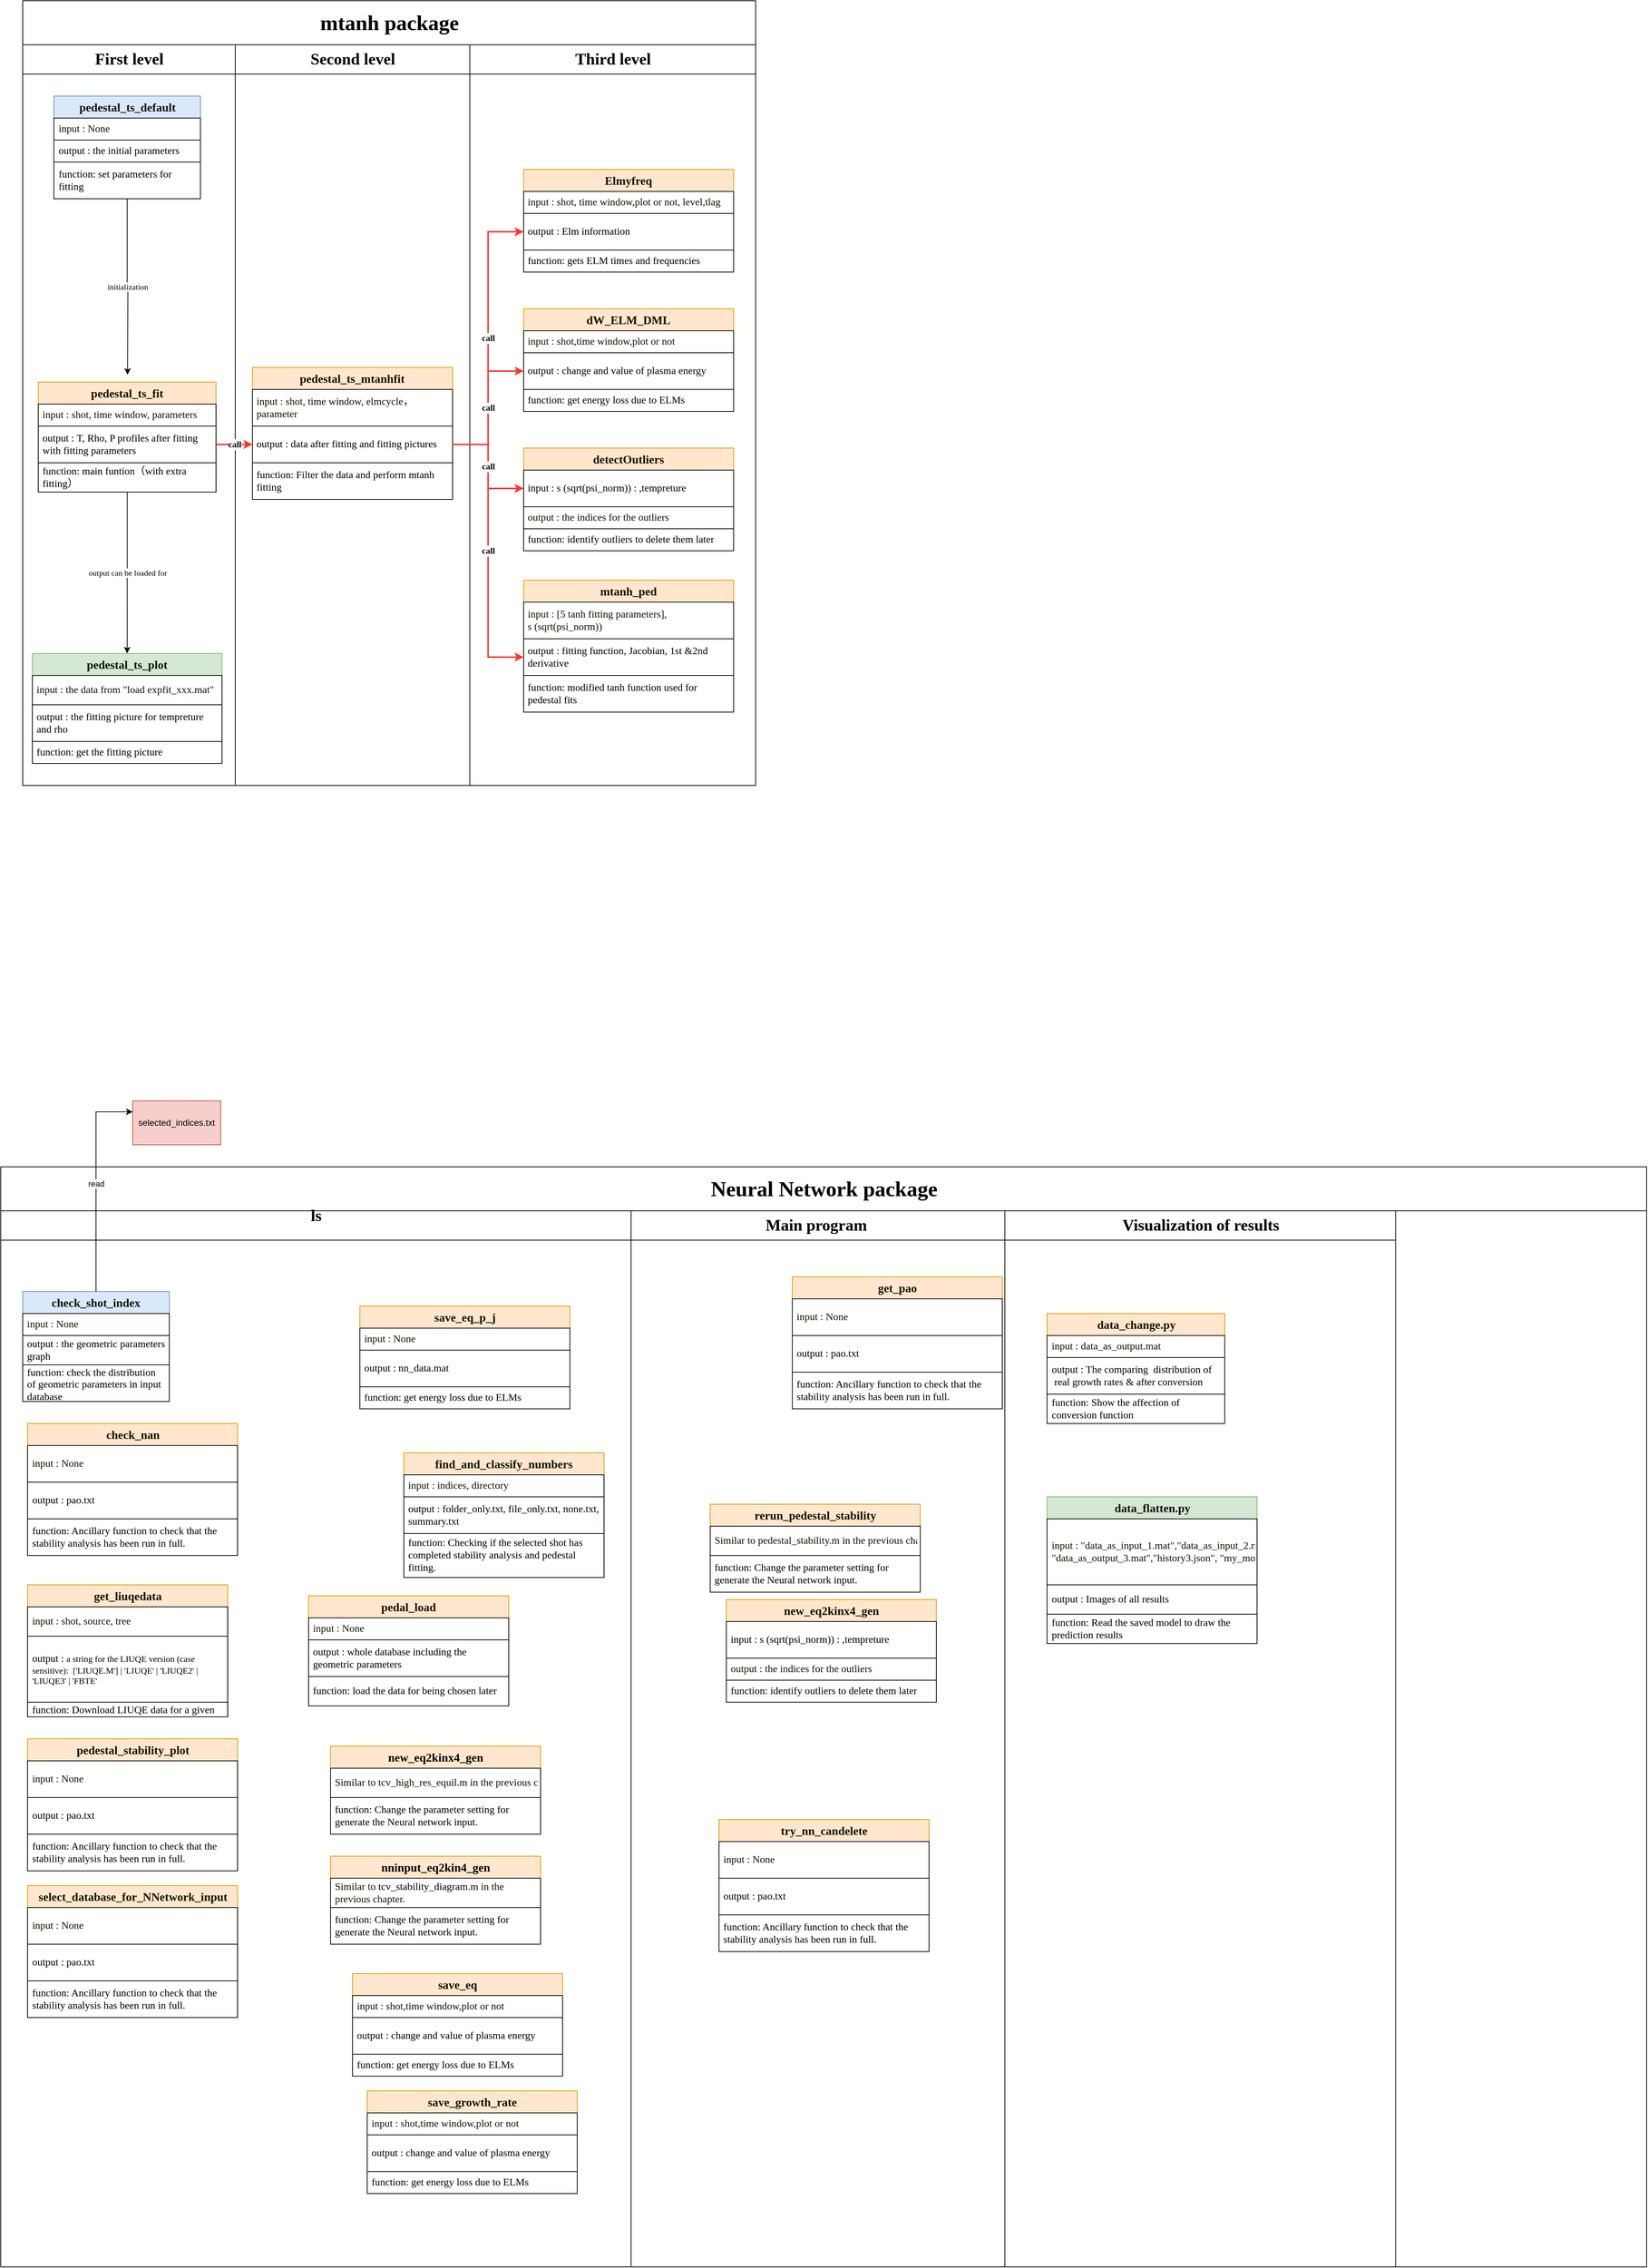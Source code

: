 <mxfile version="26.1.1" pages="3">
  <diagram name="Page-1" id="0783ab3e-0a74-02c8-0abd-f7b4e66b4bec">
    <mxGraphModel dx="1283" dy="588" grid="1" gridSize="10" guides="1" tooltips="1" connect="1" arrows="1" fold="1" page="1" pageScale="1" pageWidth="850" pageHeight="1100" background="none" math="0" shadow="0">
      <root>
        <mxCell id="0" />
        <mxCell id="1" parent="0" />
        <mxCell id="1c1d494c118603dd-1" value="&lt;font style=&quot;font-size: 29px;&quot;&gt;mtanh package&lt;/font&gt;" style="swimlane;html=1;childLayout=stackLayout;startSize=60;rounded=0;shadow=0;comic=0;labelBackgroundColor=none;strokeWidth=1;fontFamily=Times New Roman;fontSize=29;align=center;" parent="1" vertex="1">
          <mxGeometry x="70" y="60" width="1000" height="1070" as="geometry" />
        </mxCell>
        <mxCell id="1c1d494c118603dd-3" value="&lt;font style=&quot;font-size: 22px;&quot;&gt;First level&lt;/font&gt;" style="swimlane;html=1;startSize=40;fontFamily=Times New Roman;fontSize=22;" parent="1c1d494c118603dd-1" vertex="1">
          <mxGeometry y="60" width="290" height="1010" as="geometry" />
        </mxCell>
        <mxCell id="UKQ700S80o_2FQXmhF7d-37" value="initialization" style="edgeStyle=orthogonalEdgeStyle;rounded=0;orthogonalLoop=1;jettySize=auto;html=1;fontFamily=Times New Roman;" parent="1c1d494c118603dd-3" source="UKQ700S80o_2FQXmhF7d-15" edge="1">
          <mxGeometry relative="1" as="geometry">
            <mxPoint x="143" y="450" as="targetPoint" />
          </mxGeometry>
        </mxCell>
        <mxCell id="UKQ700S80o_2FQXmhF7d-15" value="&lt;font color=&quot;#131300&quot; style=&quot;forced-color-adjust: none; font-style: normal; font-variant-ligatures: normal; font-variant-caps: normal; font-weight: 400; letter-spacing: normal; orphans: 2; text-align: center; text-indent: 0px; text-transform: none; widows: 2; word-spacing: 0px; -webkit-text-stroke-width: 0px; white-space: normal; text-decoration-thickness: initial; text-decoration-style: initial; text-decoration-color: initial;&quot; size=&quot;1&quot;&gt;&lt;span style=&quot;forced-color-adjust: none; caret-color: rgb(19, 19, 0); text-wrap: nowrap;&quot;&gt;&lt;b style=&quot;forced-color-adjust: none; font-size: 16px;&quot;&gt;pedestal_ts_default&lt;/b&gt;&lt;/span&gt;&lt;/font&gt;" style="swimlane;fontStyle=0;childLayout=stackLayout;horizontal=1;startSize=30;horizontalStack=0;resizeParent=1;resizeParentMax=0;resizeLast=0;collapsible=1;marginBottom=0;whiteSpace=wrap;html=1;fillColor=#dae8fc;strokeColor=#6c8ebf;fontFamily=Times New Roman;" parent="1c1d494c118603dd-3" vertex="1">
          <mxGeometry x="42.5" y="70" width="200" height="140" as="geometry" />
        </mxCell>
        <mxCell id="UKQ700S80o_2FQXmhF7d-16" value="&lt;span style=&quot;caret-color: rgb(19, 19, 0); color: rgb(19, 19, 0); text-wrap: nowrap; background-color: rgb(255, 255, 255); font-size: 14px;&quot;&gt;&lt;font style=&quot;font-size: 14px;&quot;&gt;input : None&lt;/font&gt;&lt;/span&gt;" style="text;strokeColor=default;fillColor=none;align=left;verticalAlign=middle;spacingLeft=4;spacingRight=4;overflow=hidden;points=[[0,0.5],[1,0.5]];portConstraint=eastwest;rotatable=0;whiteSpace=wrap;html=1;fontFamily=Times New Roman;fontSize=14;" parent="UKQ700S80o_2FQXmhF7d-15" vertex="1">
          <mxGeometry y="30" width="200" height="30" as="geometry" />
        </mxCell>
        <mxCell id="UKQ700S80o_2FQXmhF7d-17" value="&lt;div style=&quot;font-size: 14px;&quot;&gt;output : the initial parameters&lt;/div&gt;&lt;div style=&quot;font-size: 14px;&quot;&gt;&lt;/div&gt;&lt;div style=&quot;font-size: 14px;&quot;&gt;&lt;/div&gt;" style="text;strokeColor=default;fillColor=none;align=left;verticalAlign=middle;spacingLeft=4;spacingRight=4;overflow=hidden;points=[[0,0.5],[1,0.5]];portConstraint=eastwest;rotatable=0;whiteSpace=wrap;html=1;fontFamily=Times New Roman;fontSize=14;" parent="UKQ700S80o_2FQXmhF7d-15" vertex="1">
          <mxGeometry y="60" width="200" height="30" as="geometry" />
        </mxCell>
        <mxCell id="UKQ700S80o_2FQXmhF7d-18" value="&lt;div style=&quot;font-size: 14px;&quot;&gt;function: set parameters for fitting&lt;/div&gt;" style="text;strokeColor=default;fillColor=none;align=left;verticalAlign=middle;spacingLeft=4;spacingRight=4;overflow=hidden;points=[[0,0.5],[1,0.5]];portConstraint=eastwest;rotatable=0;whiteSpace=wrap;html=1;fontFamily=Times New Roman;fontSize=14;" parent="UKQ700S80o_2FQXmhF7d-15" vertex="1">
          <mxGeometry y="90" width="200" height="50" as="geometry" />
        </mxCell>
        <mxCell id="UKQ700S80o_2FQXmhF7d-86" value="output can be loaded for" style="edgeStyle=orthogonalEdgeStyle;rounded=0;orthogonalLoop=1;jettySize=auto;html=1;fontFamily=Times New Roman;" parent="1c1d494c118603dd-3" source="UKQ700S80o_2FQXmhF7d-19" target="UKQ700S80o_2FQXmhF7d-82" edge="1">
          <mxGeometry relative="1" as="geometry" />
        </mxCell>
        <mxCell id="UKQ700S80o_2FQXmhF7d-19" value="&lt;font color=&quot;#131300&quot; style=&quot;forced-color-adjust: none; orphans: 2; text-align: center; text-indent: 0px; widows: 2; text-decoration-thickness: initial; text-decoration-style: initial; text-decoration-color: initial;&quot; size=&quot;1&quot;&gt;&lt;span style=&quot;forced-color-adjust: none;&quot;&gt;&lt;span style=&quot;forced-color-adjust: none;&quot;&gt;&lt;span style=&quot;text-wrap: nowrap;&quot;&gt;&lt;b style=&quot;font-size: 16px;&quot;&gt;pedestal_ts_fit&lt;/b&gt;&lt;/span&gt;&lt;/span&gt;&lt;/span&gt;&lt;/font&gt;" style="swimlane;fontStyle=0;childLayout=stackLayout;horizontal=1;startSize=30;horizontalStack=0;resizeParent=1;resizeParentMax=0;resizeLast=0;collapsible=1;marginBottom=0;whiteSpace=wrap;html=1;fillColor=#ffe6cc;strokeColor=#d79b00;fontFamily=Times New Roman;" parent="1c1d494c118603dd-3" vertex="1">
          <mxGeometry x="21.25" y="460" width="242.5" height="150" as="geometry" />
        </mxCell>
        <mxCell id="UKQ700S80o_2FQXmhF7d-20" value="&lt;span style=&quot;caret-color: rgb(19, 19, 0); color: rgb(19, 19, 0); text-wrap: nowrap; background-color: rgb(255, 255, 255); font-size: 14px;&quot;&gt;&lt;font style=&quot;font-size: 14px;&quot;&gt;input :&amp;nbsp;&lt;/font&gt;&lt;/span&gt;&lt;font style=&quot;font-size: 14px;&quot; color=&quot;#131300&quot;&gt;&lt;span style=&quot;caret-color: rgb(19, 19, 0); text-wrap: nowrap; font-size: 14px;&quot;&gt;shot, time window, parameters&lt;/span&gt;&lt;/font&gt;" style="text;strokeColor=default;fillColor=none;align=left;verticalAlign=middle;spacingLeft=4;spacingRight=4;overflow=hidden;points=[[0,0.5],[1,0.5]];portConstraint=eastwest;rotatable=0;whiteSpace=wrap;html=1;fontFamily=Times New Roman;fontSize=14;" parent="UKQ700S80o_2FQXmhF7d-19" vertex="1">
          <mxGeometry y="30" width="242.5" height="30" as="geometry" />
        </mxCell>
        <mxCell id="UKQ700S80o_2FQXmhF7d-21" value="&lt;div style=&quot;font-size: 14px;&quot;&gt;output :&amp;nbsp;&lt;span style=&quot;background-color: initial; font-size: 14px;&quot;&gt;T, Rho, P profiles after fitting&lt;/span&gt;&lt;/div&gt;&lt;div style=&quot;font-size: 14px;&quot;&gt;with fitting parameters&lt;/div&gt;&lt;div style=&quot;font-size: 14px;&quot;&gt;&lt;/div&gt;&lt;div style=&quot;font-size: 14px;&quot;&gt;&lt;/div&gt;" style="text;strokeColor=default;fillColor=none;align=left;verticalAlign=middle;spacingLeft=4;spacingRight=4;overflow=hidden;points=[[0,0.5],[1,0.5]];portConstraint=eastwest;rotatable=0;whiteSpace=wrap;html=1;fontFamily=Times New Roman;fontSize=14;" parent="UKQ700S80o_2FQXmhF7d-19" vertex="1">
          <mxGeometry y="60" width="242.5" height="50" as="geometry" />
        </mxCell>
        <mxCell id="UKQ700S80o_2FQXmhF7d-22" value="&lt;div style=&quot;font-size: 14px;&quot;&gt;function: main funtion（with extra fitting）&lt;/div&gt;" style="text;strokeColor=default;fillColor=none;align=left;verticalAlign=middle;spacingLeft=4;spacingRight=4;overflow=hidden;points=[[0,0.5],[1,0.5]];portConstraint=eastwest;rotatable=0;whiteSpace=wrap;html=1;fontFamily=Times New Roman;fontSize=14;" parent="UKQ700S80o_2FQXmhF7d-19" vertex="1">
          <mxGeometry y="110" width="242.5" height="40" as="geometry" />
        </mxCell>
        <mxCell id="UKQ700S80o_2FQXmhF7d-82" value="&lt;font color=&quot;#131300&quot; size=&quot;1&quot;&gt;&lt;span style=&quot;text-wrap: nowrap;&quot;&gt;&lt;b style=&quot;font-size: 16px;&quot;&gt;pedestal_ts_plot&lt;/b&gt;&lt;/span&gt;&lt;/font&gt;" style="swimlane;fontStyle=0;childLayout=stackLayout;horizontal=1;startSize=30;horizontalStack=0;resizeParent=1;resizeParentMax=0;resizeLast=0;collapsible=1;marginBottom=0;whiteSpace=wrap;html=1;fillColor=#d5e8d4;strokeColor=#82b366;fontFamily=Times New Roman;" parent="1c1d494c118603dd-3" vertex="1">
          <mxGeometry x="13.13" y="830" width="258.75" height="150" as="geometry" />
        </mxCell>
        <mxCell id="UKQ700S80o_2FQXmhF7d-83" value="&lt;div style=&quot;font-size: 14px;&quot;&gt;&lt;font style=&quot;font-size: 14px;&quot; color=&quot;#131300&quot;&gt;&lt;span style=&quot;caret-color: rgb(19, 19, 0); text-wrap: nowrap; font-size: 14px;&quot;&gt;input : the data from &quot;load expfit_xxx.mat&quot;&lt;/span&gt;&lt;/font&gt;&lt;/div&gt;" style="text;strokeColor=default;fillColor=none;align=left;verticalAlign=middle;spacingLeft=4;spacingRight=4;overflow=hidden;points=[[0,0.5],[1,0.5]];portConstraint=eastwest;rotatable=0;whiteSpace=wrap;html=1;fontFamily=Times New Roman;fontSize=14;" parent="UKQ700S80o_2FQXmhF7d-82" vertex="1">
          <mxGeometry y="30" width="258.75" height="40" as="geometry" />
        </mxCell>
        <mxCell id="UKQ700S80o_2FQXmhF7d-84" value="&lt;div style=&quot;font-size: 14px;&quot;&gt;&lt;div style=&quot;font-size: 14px;&quot;&gt;output : the fitting picture for tempreture and rho&lt;/div&gt;&lt;/div&gt;&lt;div style=&quot;font-size: 14px;&quot;&gt;&lt;/div&gt;&lt;div style=&quot;font-size: 14px;&quot;&gt;&lt;/div&gt;" style="text;strokeColor=default;fillColor=none;align=left;verticalAlign=middle;spacingLeft=4;spacingRight=4;overflow=hidden;points=[[0,0.5],[1,0.5]];portConstraint=eastwest;rotatable=0;whiteSpace=wrap;html=1;fontFamily=Times New Roman;fontSize=14;" parent="UKQ700S80o_2FQXmhF7d-82" vertex="1">
          <mxGeometry y="70" width="258.75" height="50" as="geometry" />
        </mxCell>
        <mxCell id="UKQ700S80o_2FQXmhF7d-85" value="&lt;div style=&quot;font-size: 14px;&quot;&gt;function: get the fitting picture&lt;/div&gt;" style="text;strokeColor=default;fillColor=none;align=left;verticalAlign=middle;spacingLeft=4;spacingRight=4;overflow=hidden;points=[[0,0.5],[1,0.5]];portConstraint=eastwest;rotatable=0;whiteSpace=wrap;html=1;fontFamily=Times New Roman;fontSize=14;" parent="UKQ700S80o_2FQXmhF7d-82" vertex="1">
          <mxGeometry y="120" width="258.75" height="30" as="geometry" />
        </mxCell>
        <mxCell id="UKQ700S80o_2FQXmhF7d-118" style="edgeStyle=orthogonalEdgeStyle;rounded=0;orthogonalLoop=1;jettySize=auto;html=1;exitX=1;exitY=0.5;exitDx=0;exitDy=0;" parent="UKQ700S80o_2FQXmhF7d-82" source="UKQ700S80o_2FQXmhF7d-85" target="UKQ700S80o_2FQXmhF7d-85" edge="1">
          <mxGeometry relative="1" as="geometry" />
        </mxCell>
        <mxCell id="UKQ700S80o_2FQXmhF7d-11" value="&lt;font style=&quot;font-size: 22px;&quot;&gt;Second level&lt;/font&gt;" style="swimlane;html=1;startSize=40;fontFamily=Times New Roman;fontSize=22;" parent="1c1d494c118603dd-1" vertex="1">
          <mxGeometry x="290" y="60" width="320" height="1010" as="geometry" />
        </mxCell>
        <mxCell id="UKQ700S80o_2FQXmhF7d-51" value="&lt;font color=&quot;#131300&quot; size=&quot;1&quot;&gt;&lt;span style=&quot;text-wrap: nowrap;&quot;&gt;&lt;b style=&quot;font-size: 16px;&quot;&gt;pedestal_ts_mtanhfit&lt;/b&gt;&lt;/span&gt;&lt;/font&gt;" style="swimlane;fontStyle=0;childLayout=stackLayout;horizontal=1;startSize=30;horizontalStack=0;resizeParent=1;resizeParentMax=0;resizeLast=0;collapsible=1;marginBottom=0;whiteSpace=wrap;html=1;fillColor=#ffe6cc;strokeColor=#d79b00;fontFamily=Times New Roman;" parent="UKQ700S80o_2FQXmhF7d-11" vertex="1">
          <mxGeometry x="23.44" y="440" width="273.12" height="180" as="geometry" />
        </mxCell>
        <mxCell id="UKQ700S80o_2FQXmhF7d-52" value="&lt;div&gt;&lt;font size=&quot;1&quot; color=&quot;#131300&quot;&gt;&lt;span style=&quot;caret-color: rgb(19, 19, 0); text-wrap: nowrap; font-size: 14px;&quot;&gt;input : shot, time window, elmcycle，&lt;/span&gt;&lt;/font&gt;&lt;/div&gt;&lt;div&gt;&lt;font size=&quot;1&quot; color=&quot;#131300&quot;&gt;&lt;span style=&quot;caret-color: rgb(19, 19, 0); text-wrap: nowrap; font-size: 14px;&quot;&gt;parameter&lt;/span&gt;&lt;/font&gt;&lt;/div&gt;" style="text;strokeColor=default;fillColor=none;align=left;verticalAlign=middle;spacingLeft=4;spacingRight=4;overflow=hidden;points=[[0,0.5],[1,0.5]];portConstraint=eastwest;rotatable=0;whiteSpace=wrap;html=1;fontFamily=Times New Roman;" parent="UKQ700S80o_2FQXmhF7d-51" vertex="1">
          <mxGeometry y="30" width="273.12" height="50" as="geometry" />
        </mxCell>
        <mxCell id="UKQ700S80o_2FQXmhF7d-53" value="&lt;div&gt;&lt;div&gt;&lt;font style=&quot;font-size: 14px;&quot;&gt;output : data after fitting and fitting pictures&lt;/font&gt;&lt;/div&gt;&lt;/div&gt;&lt;div&gt;&lt;/div&gt;&lt;div&gt;&lt;/div&gt;" style="text;strokeColor=default;fillColor=none;align=left;verticalAlign=middle;spacingLeft=4;spacingRight=4;overflow=hidden;points=[[0,0.5],[1,0.5]];portConstraint=eastwest;rotatable=0;whiteSpace=wrap;html=1;fontFamily=Times New Roman;" parent="UKQ700S80o_2FQXmhF7d-51" vertex="1">
          <mxGeometry y="80" width="273.12" height="50" as="geometry" />
        </mxCell>
        <mxCell id="UKQ700S80o_2FQXmhF7d-54" value="&lt;div&gt;&lt;font style=&quot;font-size: 14px;&quot;&gt;function: Filter the data and perform mtanh fitting&lt;/font&gt;&lt;/div&gt;" style="text;strokeColor=default;fillColor=none;align=left;verticalAlign=middle;spacingLeft=4;spacingRight=4;overflow=hidden;points=[[0,0.5],[1,0.5]];portConstraint=eastwest;rotatable=0;whiteSpace=wrap;html=1;fontFamily=Times New Roman;" parent="UKQ700S80o_2FQXmhF7d-51" vertex="1">
          <mxGeometry y="130" width="273.12" height="50" as="geometry" />
        </mxCell>
        <mxCell id="UKQ700S80o_2FQXmhF7d-87" value="call" style="edgeStyle=orthogonalEdgeStyle;rounded=0;orthogonalLoop=1;jettySize=auto;html=1;exitX=1;exitY=0.5;exitDx=0;exitDy=0;entryX=0;entryY=0.5;entryDx=0;entryDy=0;fillColor=#f8cecc;strokeColor=#FF3333;strokeWidth=2;fontSize=12;fontStyle=1;fontFamily=Times New Roman;" parent="1c1d494c118603dd-1" source="UKQ700S80o_2FQXmhF7d-21" target="UKQ700S80o_2FQXmhF7d-53" edge="1">
          <mxGeometry relative="1" as="geometry" />
        </mxCell>
        <mxCell id="UKQ700S80o_2FQXmhF7d-12" value="&lt;font style=&quot;font-size: 22px;&quot;&gt;Third level&lt;/font&gt;" style="swimlane;html=1;startSize=40;fontFamily=Times New Roman;fontSize=22;" parent="1c1d494c118603dd-1" vertex="1">
          <mxGeometry x="610" y="60" width="390" height="1010" as="geometry" />
        </mxCell>
        <mxCell id="UKQ700S80o_2FQXmhF7d-97" value="&lt;font color=&quot;#131300&quot; size=&quot;1&quot;&gt;&lt;span style=&quot;text-wrap: nowrap;&quot;&gt;&lt;b style=&quot;font-size: 16px;&quot;&gt;Elmyfreq&lt;/b&gt;&lt;/span&gt;&lt;/font&gt;" style="swimlane;fontStyle=0;childLayout=stackLayout;horizontal=1;startSize=30;horizontalStack=0;resizeParent=1;resizeParentMax=0;resizeLast=0;collapsible=1;marginBottom=0;whiteSpace=wrap;html=1;fillColor=#ffe6cc;strokeColor=#d79b00;fontFamily=Times New Roman;" parent="UKQ700S80o_2FQXmhF7d-12" vertex="1">
          <mxGeometry x="73.44" y="170" width="286.56" height="140" as="geometry" />
        </mxCell>
        <mxCell id="UKQ700S80o_2FQXmhF7d-98" value="&lt;div style=&quot;font-size: 14px;&quot;&gt;&lt;font style=&quot;font-size: 14px;&quot; color=&quot;#131300&quot;&gt;&lt;span style=&quot;caret-color: rgb(19, 19, 0); text-wrap: nowrap; font-size: 14px;&quot;&gt;input : shot, time window,plot or not, level,tlag&lt;/span&gt;&lt;/font&gt;&lt;/div&gt;" style="text;strokeColor=default;fillColor=none;align=left;verticalAlign=middle;spacingLeft=4;spacingRight=4;overflow=hidden;points=[[0,0.5],[1,0.5]];portConstraint=eastwest;rotatable=0;whiteSpace=wrap;html=1;fontFamily=Times New Roman;fontSize=14;" parent="UKQ700S80o_2FQXmhF7d-97" vertex="1">
          <mxGeometry y="30" width="286.56" height="30" as="geometry" />
        </mxCell>
        <mxCell id="UKQ700S80o_2FQXmhF7d-99" value="&lt;div&gt;&lt;div&gt;&lt;font style=&quot;font-size: 14px;&quot;&gt;output : Elm information&lt;/font&gt;&lt;/div&gt;&lt;/div&gt;&lt;div&gt;&lt;/div&gt;&lt;div&gt;&lt;/div&gt;" style="text;strokeColor=default;fillColor=none;align=left;verticalAlign=middle;spacingLeft=4;spacingRight=4;overflow=hidden;points=[[0,0.5],[1,0.5]];portConstraint=eastwest;rotatable=0;whiteSpace=wrap;html=1;fontFamily=Times New Roman;" parent="UKQ700S80o_2FQXmhF7d-97" vertex="1">
          <mxGeometry y="60" width="286.56" height="50" as="geometry" />
        </mxCell>
        <mxCell id="UKQ700S80o_2FQXmhF7d-100" value="&lt;div&gt;&lt;font style=&quot;font-size: 14px;&quot;&gt;function: gets ELM times and frequencies&lt;/font&gt;&lt;/div&gt;" style="text;strokeColor=default;fillColor=none;align=left;verticalAlign=middle;spacingLeft=4;spacingRight=4;overflow=hidden;points=[[0,0.5],[1,0.5]];portConstraint=eastwest;rotatable=0;whiteSpace=wrap;html=1;fontFamily=Times New Roman;" parent="UKQ700S80o_2FQXmhF7d-97" vertex="1">
          <mxGeometry y="110" width="286.56" height="30" as="geometry" />
        </mxCell>
        <mxCell id="UKQ700S80o_2FQXmhF7d-105" value="&lt;div&gt;&lt;font color=&quot;#131300&quot; size=&quot;1&quot;&gt;&lt;span style=&quot;text-wrap: nowrap;&quot;&gt;&lt;b style=&quot;font-size: 16px;&quot;&gt;mtanh_ped&lt;/b&gt;&lt;/span&gt;&lt;/font&gt;&lt;/div&gt;" style="swimlane;fontStyle=0;childLayout=stackLayout;horizontal=1;startSize=30;horizontalStack=0;resizeParent=1;resizeParentMax=0;resizeLast=0;collapsible=1;marginBottom=0;whiteSpace=wrap;html=1;fillColor=#ffe6cc;strokeColor=#d79b00;fontFamily=Times New Roman;" parent="UKQ700S80o_2FQXmhF7d-12" vertex="1">
          <mxGeometry x="73.44" y="730" width="286.56" height="180" as="geometry" />
        </mxCell>
        <mxCell id="UKQ700S80o_2FQXmhF7d-106" value="&lt;div style=&quot;font-size: 14px;&quot;&gt;&lt;font style=&quot;font-size: 14px;&quot; color=&quot;#131300&quot;&gt;&lt;span style=&quot;caret-color: rgb(19, 19, 0); text-wrap: nowrap; font-size: 14px;&quot;&gt;input : [5 tanh fitting parameters],&lt;/span&gt;&lt;/font&gt;&lt;/div&gt;&lt;div style=&quot;font-size: 14px;&quot;&gt;&lt;font style=&quot;font-size: 14px;&quot; color=&quot;#131300&quot;&gt;&lt;span style=&quot;caret-color: rgb(19, 19, 0); text-wrap: nowrap; font-size: 14px;&quot;&gt;s (sqrt(psi_norm))&lt;/span&gt;&lt;/font&gt;&lt;/div&gt;" style="text;strokeColor=default;fillColor=none;align=left;verticalAlign=middle;spacingLeft=4;spacingRight=4;overflow=hidden;points=[[0,0.5],[1,0.5]];portConstraint=eastwest;rotatable=0;whiteSpace=wrap;html=1;fontFamily=Times New Roman;fontSize=14;" parent="UKQ700S80o_2FQXmhF7d-105" vertex="1">
          <mxGeometry y="30" width="286.56" height="50" as="geometry" />
        </mxCell>
        <mxCell id="UKQ700S80o_2FQXmhF7d-107" value="&lt;div style=&quot;font-size: 14px;&quot;&gt;&lt;div style=&quot;font-size: 14px;&quot;&gt;output : fitting function, Jacobian, 1st &amp;amp;2nd derivative&lt;/div&gt;&lt;/div&gt;&lt;div style=&quot;font-size: 14px;&quot;&gt;&lt;/div&gt;&lt;div style=&quot;font-size: 14px;&quot;&gt;&lt;/div&gt;" style="text;strokeColor=default;fillColor=none;align=left;verticalAlign=middle;spacingLeft=4;spacingRight=4;overflow=hidden;points=[[0,0.5],[1,0.5]];portConstraint=eastwest;rotatable=0;whiteSpace=wrap;html=1;fontFamily=Times New Roman;fontSize=14;" parent="UKQ700S80o_2FQXmhF7d-105" vertex="1">
          <mxGeometry y="80" width="286.56" height="50" as="geometry" />
        </mxCell>
        <mxCell id="UKQ700S80o_2FQXmhF7d-108" value="&lt;div style=&quot;font-size: 14px;&quot;&gt;function: modified tanh function used for pedestal fits&lt;/div&gt;" style="text;strokeColor=default;fillColor=none;align=left;verticalAlign=middle;spacingLeft=4;spacingRight=4;overflow=hidden;points=[[0,0.5],[1,0.5]];portConstraint=eastwest;rotatable=0;whiteSpace=wrap;html=1;fontFamily=Times New Roman;fontSize=14;" parent="UKQ700S80o_2FQXmhF7d-105" vertex="1">
          <mxGeometry y="130" width="286.56" height="50" as="geometry" />
        </mxCell>
        <mxCell id="UKQ700S80o_2FQXmhF7d-109" value="&lt;div&gt;&lt;font color=&quot;#131300&quot; size=&quot;1&quot;&gt;&lt;span style=&quot;text-wrap: nowrap;&quot;&gt;&lt;b style=&quot;font-size: 16px;&quot;&gt;detectOutliers&lt;/b&gt;&lt;/span&gt;&lt;/font&gt;&lt;/div&gt;" style="swimlane;fontStyle=0;childLayout=stackLayout;horizontal=1;startSize=30;horizontalStack=0;resizeParent=1;resizeParentMax=0;resizeLast=0;collapsible=1;marginBottom=0;whiteSpace=wrap;html=1;fillColor=#ffe6cc;strokeColor=#d79b00;fontFamily=Times New Roman;" parent="UKQ700S80o_2FQXmhF7d-12" vertex="1">
          <mxGeometry x="73.44" y="550" width="286.56" height="140" as="geometry" />
        </mxCell>
        <mxCell id="UKQ700S80o_2FQXmhF7d-111" value="&lt;div style=&quot;font-size: 14px;&quot;&gt;&lt;div style=&quot;font-size: 14px;&quot;&gt;input : s (sqrt(psi_norm)) : ,tempreture&lt;/div&gt;&lt;/div&gt;&lt;div style=&quot;font-size: 14px;&quot;&gt;&lt;/div&gt;&lt;div style=&quot;font-size: 14px;&quot;&gt;&lt;/div&gt;" style="text;strokeColor=default;fillColor=none;align=left;verticalAlign=middle;spacingLeft=4;spacingRight=4;overflow=hidden;points=[[0,0.5],[1,0.5]];portConstraint=eastwest;rotatable=0;whiteSpace=wrap;html=1;fontFamily=Times New Roman;fontSize=14;" parent="UKQ700S80o_2FQXmhF7d-109" vertex="1">
          <mxGeometry y="30" width="286.56" height="50" as="geometry" />
        </mxCell>
        <mxCell id="UKQ700S80o_2FQXmhF7d-110" value="&lt;div style=&quot;font-size: 14px;&quot;&gt;&lt;font style=&quot;font-size: 14px;&quot; color=&quot;#131300&quot;&gt;&lt;span style=&quot;caret-color: rgb(19, 19, 0); text-wrap: nowrap; font-size: 14px;&quot;&gt;output : the indices for the outliers&lt;/span&gt;&lt;/font&gt;&lt;/div&gt;" style="text;strokeColor=default;fillColor=none;align=left;verticalAlign=middle;spacingLeft=4;spacingRight=4;overflow=hidden;points=[[0,0.5],[1,0.5]];portConstraint=eastwest;rotatable=0;whiteSpace=wrap;html=1;fontFamily=Times New Roman;fontSize=14;" parent="UKQ700S80o_2FQXmhF7d-109" vertex="1">
          <mxGeometry y="80" width="286.56" height="30" as="geometry" />
        </mxCell>
        <mxCell id="UKQ700S80o_2FQXmhF7d-112" value="&lt;div style=&quot;font-size: 14px;&quot;&gt;function: identify outliers to delete them later&lt;/div&gt;" style="text;strokeColor=default;fillColor=none;align=left;verticalAlign=middle;spacingLeft=4;spacingRight=4;overflow=hidden;points=[[0,0.5],[1,0.5]];portConstraint=eastwest;rotatable=0;whiteSpace=wrap;html=1;fontFamily=Times New Roman;fontSize=14;" parent="UKQ700S80o_2FQXmhF7d-109" vertex="1">
          <mxGeometry y="110" width="286.56" height="30" as="geometry" />
        </mxCell>
        <mxCell id="UKQ700S80o_2FQXmhF7d-101" value="&lt;div&gt;&lt;font color=&quot;#131300&quot; size=&quot;1&quot;&gt;&lt;span style=&quot;text-wrap: nowrap;&quot;&gt;&lt;b style=&quot;font-size: 16px;&quot;&gt;dW_ELM_DML&lt;/b&gt;&lt;/span&gt;&lt;/font&gt;&lt;/div&gt;" style="swimlane;fontStyle=0;childLayout=stackLayout;horizontal=1;startSize=30;horizontalStack=0;resizeParent=1;resizeParentMax=0;resizeLast=0;collapsible=1;marginBottom=0;whiteSpace=wrap;html=1;fillColor=#ffe6cc;strokeColor=#d79b00;fontFamily=Times New Roman;" parent="UKQ700S80o_2FQXmhF7d-12" vertex="1">
          <mxGeometry x="73.44" y="360" width="286.56" height="140" as="geometry" />
        </mxCell>
        <mxCell id="UKQ700S80o_2FQXmhF7d-102" value="&lt;div&gt;&lt;font size=&quot;1&quot; color=&quot;#131300&quot;&gt;&lt;span style=&quot;caret-color: rgb(19, 19, 0); text-wrap: nowrap; font-size: 14px;&quot;&gt;input : shot,time window,plot or not&lt;/span&gt;&lt;/font&gt;&lt;/div&gt;" style="text;strokeColor=default;fillColor=none;align=left;verticalAlign=middle;spacingLeft=4;spacingRight=4;overflow=hidden;points=[[0,0.5],[1,0.5]];portConstraint=eastwest;rotatable=0;whiteSpace=wrap;html=1;fontFamily=Times New Roman;" parent="UKQ700S80o_2FQXmhF7d-101" vertex="1">
          <mxGeometry y="30" width="286.56" height="30" as="geometry" />
        </mxCell>
        <mxCell id="UKQ700S80o_2FQXmhF7d-103" value="&lt;div&gt;&lt;div&gt;&lt;font style=&quot;font-size: 14px;&quot;&gt;output : change and value of plasma energy&lt;/font&gt;&lt;/div&gt;&lt;/div&gt;&lt;div&gt;&lt;/div&gt;&lt;div&gt;&lt;/div&gt;" style="text;strokeColor=default;fillColor=none;align=left;verticalAlign=middle;spacingLeft=4;spacingRight=4;overflow=hidden;points=[[0,0.5],[1,0.5]];portConstraint=eastwest;rotatable=0;whiteSpace=wrap;html=1;fontFamily=Times New Roman;" parent="UKQ700S80o_2FQXmhF7d-101" vertex="1">
          <mxGeometry y="60" width="286.56" height="50" as="geometry" />
        </mxCell>
        <mxCell id="UKQ700S80o_2FQXmhF7d-104" value="&lt;div&gt;&lt;font style=&quot;font-size: 14px;&quot;&gt;function: get energy loss due to ELMs&lt;/font&gt;&lt;/div&gt;" style="text;strokeColor=default;fillColor=none;align=left;verticalAlign=middle;spacingLeft=4;spacingRight=4;overflow=hidden;points=[[0,0.5],[1,0.5]];portConstraint=eastwest;rotatable=0;whiteSpace=wrap;html=1;fontFamily=Times New Roman;" parent="UKQ700S80o_2FQXmhF7d-101" vertex="1">
          <mxGeometry y="110" width="286.56" height="30" as="geometry" />
        </mxCell>
        <mxCell id="UKQ700S80o_2FQXmhF7d-113" value="call" style="edgeStyle=orthogonalEdgeStyle;rounded=0;orthogonalLoop=1;jettySize=auto;html=1;exitX=1;exitY=0.5;exitDx=0;exitDy=0;entryX=0;entryY=0.5;entryDx=0;entryDy=0;strokeColor=#FF3333;strokeWidth=2;fontSize=12;fontStyle=1;fontFamily=Times New Roman;" parent="1c1d494c118603dd-1" source="UKQ700S80o_2FQXmhF7d-53" target="UKQ700S80o_2FQXmhF7d-99" edge="1">
          <mxGeometry relative="1" as="geometry" />
        </mxCell>
        <mxCell id="UKQ700S80o_2FQXmhF7d-114" value="call" style="edgeStyle=orthogonalEdgeStyle;rounded=0;orthogonalLoop=1;jettySize=auto;html=1;exitX=1;exitY=0.5;exitDx=0;exitDy=0;entryX=0;entryY=0.5;entryDx=0;entryDy=0;strokeColor=#FF3333;strokeWidth=2;fontSize=12;fontStyle=1;fontFamily=Times New Roman;" parent="1c1d494c118603dd-1" source="UKQ700S80o_2FQXmhF7d-53" target="UKQ700S80o_2FQXmhF7d-103" edge="1">
          <mxGeometry relative="1" as="geometry" />
        </mxCell>
        <mxCell id="UKQ700S80o_2FQXmhF7d-116" value="call" style="edgeStyle=orthogonalEdgeStyle;rounded=0;orthogonalLoop=1;jettySize=auto;html=1;exitX=1;exitY=0.5;exitDx=0;exitDy=0;entryX=0;entryY=0.5;entryDx=0;entryDy=0;strokeColor=#FF3333;strokeWidth=2;fontSize=12;fontStyle=1;fontFamily=Times New Roman;" parent="1c1d494c118603dd-1" source="UKQ700S80o_2FQXmhF7d-53" target="UKQ700S80o_2FQXmhF7d-107" edge="1">
          <mxGeometry relative="1" as="geometry" />
        </mxCell>
        <mxCell id="UKQ700S80o_2FQXmhF7d-115" value="call" style="edgeStyle=orthogonalEdgeStyle;rounded=0;orthogonalLoop=1;jettySize=auto;html=1;exitX=1;exitY=0.5;exitDx=0;exitDy=0;entryX=0;entryY=0.5;entryDx=0;entryDy=0;strokeColor=#FF3333;strokeWidth=2;fontSize=12;fontStyle=1;fontFamily=Times New Roman;" parent="1c1d494c118603dd-1" source="UKQ700S80o_2FQXmhF7d-53" target="UKQ700S80o_2FQXmhF7d-111" edge="1">
          <mxGeometry relative="1" as="geometry" />
        </mxCell>
        <mxCell id="KWuBwigGRQVBWHeQXmf0-1" value="&lt;font style=&quot;font-size: 29px;&quot;&gt;Neural Network package&lt;/font&gt;" style="swimlane;html=1;childLayout=stackLayout;startSize=60;rounded=0;shadow=0;comic=0;labelBackgroundColor=none;strokeWidth=1;fontFamily=Times New Roman;fontSize=29;align=center;" parent="1" vertex="1">
          <mxGeometry x="40" y="1650" width="2245.63" height="1500" as="geometry" />
        </mxCell>
        <mxCell id="KWuBwigGRQVBWHeQXmf0-2" value="ls&lt;div&gt;&lt;br&gt;&lt;/div&gt;" style="swimlane;html=1;startSize=40;fontFamily=Times New Roman;fontSize=22;" parent="KWuBwigGRQVBWHeQXmf0-1" vertex="1">
          <mxGeometry y="60" width="860" height="1440" as="geometry" />
        </mxCell>
        <mxCell id="KWuBwigGRQVBWHeQXmf0-4" value="&lt;div style=&quot;orphans: 2; widows: 2;&quot;&gt;&lt;font size=&quot;3&quot; color=&quot;#131300&quot;&gt;&lt;span style=&quot;caret-color: rgb(19, 19, 0);&quot;&gt;&lt;b&gt;check_shot_index&lt;/b&gt;&lt;/span&gt;&lt;/font&gt;&lt;/div&gt;" style="swimlane;fontStyle=0;childLayout=stackLayout;horizontal=1;startSize=30;horizontalStack=0;resizeParent=1;resizeParentMax=0;resizeLast=0;collapsible=1;marginBottom=0;whiteSpace=wrap;html=1;fillColor=#dae8fc;strokeColor=#6c8ebf;fontFamily=Times New Roman;" parent="KWuBwigGRQVBWHeQXmf0-2" vertex="1">
          <mxGeometry x="30" y="110" width="200" height="150" as="geometry" />
        </mxCell>
        <mxCell id="KWuBwigGRQVBWHeQXmf0-5" value="&lt;span style=&quot;caret-color: rgb(19, 19, 0); color: rgb(19, 19, 0); text-wrap: nowrap; background-color: rgb(255, 255, 255); font-size: 14px;&quot;&gt;&lt;font style=&quot;font-size: 14px;&quot;&gt;input : None&lt;/font&gt;&lt;/span&gt;" style="text;strokeColor=default;fillColor=none;align=left;verticalAlign=middle;spacingLeft=4;spacingRight=4;overflow=hidden;points=[[0,0.5],[1,0.5]];portConstraint=eastwest;rotatable=0;whiteSpace=wrap;html=1;fontFamily=Times New Roman;fontSize=14;" parent="KWuBwigGRQVBWHeQXmf0-4" vertex="1">
          <mxGeometry y="30" width="200" height="30" as="geometry" />
        </mxCell>
        <mxCell id="KWuBwigGRQVBWHeQXmf0-6" value="&lt;div style=&quot;font-size: 14px;&quot;&gt;output : the geometric parameters graph&lt;/div&gt;&lt;div style=&quot;font-size: 14px;&quot;&gt;&lt;/div&gt;&lt;div style=&quot;font-size: 14px;&quot;&gt;&lt;/div&gt;" style="text;strokeColor=default;fillColor=none;align=left;verticalAlign=middle;spacingLeft=4;spacingRight=4;overflow=hidden;points=[[0,0.5],[1,0.5]];portConstraint=eastwest;rotatable=0;whiteSpace=wrap;html=1;fontFamily=Times New Roman;fontSize=14;" parent="KWuBwigGRQVBWHeQXmf0-4" vertex="1">
          <mxGeometry y="60" width="200" height="40" as="geometry" />
        </mxCell>
        <mxCell id="KWuBwigGRQVBWHeQXmf0-7" value="&lt;div style=&quot;font-size: 14px;&quot;&gt;function: check the distribution of geometric parameters in input database &amp;nbsp;&lt;/div&gt;" style="text;strokeColor=default;fillColor=none;align=left;verticalAlign=middle;spacingLeft=4;spacingRight=4;overflow=hidden;points=[[0,0.5],[1,0.5]];portConstraint=eastwest;rotatable=0;whiteSpace=wrap;html=1;fontFamily=Times New Roman;fontSize=14;" parent="KWuBwigGRQVBWHeQXmf0-4" vertex="1">
          <mxGeometry y="100" width="200" height="50" as="geometry" />
        </mxCell>
        <mxCell id="6tUhMvvHI20T9ZUNfi2B-31" value="&lt;font size=&quot;3&quot; color=&quot;#131300&quot;&gt;&lt;span style=&quot;caret-color: rgb(19, 19, 0);&quot;&gt;&lt;b&gt;check_nan&lt;/b&gt;&lt;/span&gt;&lt;/font&gt;" style="swimlane;fontStyle=0;childLayout=stackLayout;horizontal=1;startSize=30;horizontalStack=0;resizeParent=1;resizeParentMax=0;resizeLast=0;collapsible=1;marginBottom=0;whiteSpace=wrap;html=1;fillColor=#ffe6cc;strokeColor=#d79b00;fontFamily=Times New Roman;" parent="KWuBwigGRQVBWHeQXmf0-2" vertex="1">
          <mxGeometry x="36.56" y="290" width="286.56" height="180" as="geometry" />
        </mxCell>
        <mxCell id="6tUhMvvHI20T9ZUNfi2B-32" value="&lt;div style=&quot;font-size: 14px;&quot;&gt;&lt;font style=&quot;font-size: 14px;&quot; color=&quot;#131300&quot;&gt;&lt;span style=&quot;caret-color: rgb(19, 19, 0); text-wrap: nowrap; font-size: 14px;&quot;&gt;input : None&lt;/span&gt;&lt;/font&gt;&lt;/div&gt;" style="text;strokeColor=default;fillColor=none;align=left;verticalAlign=middle;spacingLeft=4;spacingRight=4;overflow=hidden;points=[[0,0.5],[1,0.5]];portConstraint=eastwest;rotatable=0;whiteSpace=wrap;html=1;fontFamily=Times New Roman;fontSize=14;" parent="6tUhMvvHI20T9ZUNfi2B-31" vertex="1">
          <mxGeometry y="30" width="286.56" height="50" as="geometry" />
        </mxCell>
        <mxCell id="6tUhMvvHI20T9ZUNfi2B-33" value="&lt;div style=&quot;font-size: 14px;&quot;&gt;&lt;div style=&quot;font-size: 14px;&quot;&gt;output : pao.txt&lt;/div&gt;&lt;/div&gt;&lt;div style=&quot;font-size: 14px;&quot;&gt;&lt;/div&gt;&lt;div style=&quot;font-size: 14px;&quot;&gt;&lt;/div&gt;" style="text;strokeColor=default;fillColor=none;align=left;verticalAlign=middle;spacingLeft=4;spacingRight=4;overflow=hidden;points=[[0,0.5],[1,0.5]];portConstraint=eastwest;rotatable=0;whiteSpace=wrap;html=1;fontFamily=Times New Roman;fontSize=14;" parent="6tUhMvvHI20T9ZUNfi2B-31" vertex="1">
          <mxGeometry y="80" width="286.56" height="50" as="geometry" />
        </mxCell>
        <mxCell id="6tUhMvvHI20T9ZUNfi2B-34" value="&lt;div style=&quot;font-size: 14px;&quot;&gt;function: Ancillary function to check that the stability analysis has been run in full.&lt;/div&gt;" style="text;strokeColor=default;fillColor=none;align=left;verticalAlign=middle;spacingLeft=4;spacingRight=4;overflow=hidden;points=[[0,0.5],[1,0.5]];portConstraint=eastwest;rotatable=0;whiteSpace=wrap;html=1;fontFamily=Times New Roman;fontSize=14;" parent="6tUhMvvHI20T9ZUNfi2B-31" vertex="1">
          <mxGeometry y="130" width="286.56" height="50" as="geometry" />
        </mxCell>
        <mxCell id="6tUhMvvHI20T9ZUNfi2B-35" value="&lt;font size=&quot;3&quot; color=&quot;#131300&quot;&gt;&lt;span style=&quot;caret-color: rgb(19, 19, 0);&quot;&gt;&lt;b&gt;pedestal_stability_plot&lt;/b&gt;&lt;/span&gt;&lt;/font&gt;" style="swimlane;fontStyle=0;childLayout=stackLayout;horizontal=1;startSize=30;horizontalStack=0;resizeParent=1;resizeParentMax=0;resizeLast=0;collapsible=1;marginBottom=0;whiteSpace=wrap;html=1;fillColor=#ffe6cc;strokeColor=#d79b00;fontFamily=Times New Roman;" parent="KWuBwigGRQVBWHeQXmf0-2" vertex="1">
          <mxGeometry x="36.56" y="720" width="286.56" height="180" as="geometry" />
        </mxCell>
        <mxCell id="6tUhMvvHI20T9ZUNfi2B-36" value="&lt;div style=&quot;font-size: 14px;&quot;&gt;&lt;font style=&quot;font-size: 14px;&quot; color=&quot;#131300&quot;&gt;&lt;span style=&quot;caret-color: rgb(19, 19, 0); text-wrap: nowrap; font-size: 14px;&quot;&gt;input : None&lt;/span&gt;&lt;/font&gt;&lt;/div&gt;" style="text;strokeColor=default;fillColor=none;align=left;verticalAlign=middle;spacingLeft=4;spacingRight=4;overflow=hidden;points=[[0,0.5],[1,0.5]];portConstraint=eastwest;rotatable=0;whiteSpace=wrap;html=1;fontFamily=Times New Roman;fontSize=14;" parent="6tUhMvvHI20T9ZUNfi2B-35" vertex="1">
          <mxGeometry y="30" width="286.56" height="50" as="geometry" />
        </mxCell>
        <mxCell id="6tUhMvvHI20T9ZUNfi2B-37" value="&lt;div style=&quot;font-size: 14px;&quot;&gt;&lt;div style=&quot;font-size: 14px;&quot;&gt;output : pao.txt&lt;/div&gt;&lt;/div&gt;&lt;div style=&quot;font-size: 14px;&quot;&gt;&lt;/div&gt;&lt;div style=&quot;font-size: 14px;&quot;&gt;&lt;/div&gt;" style="text;strokeColor=default;fillColor=none;align=left;verticalAlign=middle;spacingLeft=4;spacingRight=4;overflow=hidden;points=[[0,0.5],[1,0.5]];portConstraint=eastwest;rotatable=0;whiteSpace=wrap;html=1;fontFamily=Times New Roman;fontSize=14;" parent="6tUhMvvHI20T9ZUNfi2B-35" vertex="1">
          <mxGeometry y="80" width="286.56" height="50" as="geometry" />
        </mxCell>
        <mxCell id="6tUhMvvHI20T9ZUNfi2B-38" value="&lt;div style=&quot;font-size: 14px;&quot;&gt;function: Ancillary function to check that the stability analysis has been run in full.&lt;/div&gt;" style="text;strokeColor=default;fillColor=none;align=left;verticalAlign=middle;spacingLeft=4;spacingRight=4;overflow=hidden;points=[[0,0.5],[1,0.5]];portConstraint=eastwest;rotatable=0;whiteSpace=wrap;html=1;fontFamily=Times New Roman;fontSize=14;" parent="6tUhMvvHI20T9ZUNfi2B-35" vertex="1">
          <mxGeometry y="130" width="286.56" height="50" as="geometry" />
        </mxCell>
        <mxCell id="KWuBwigGRQVBWHeQXmf0-19" value="&lt;font size=&quot;3&quot; color=&quot;#131300&quot;&gt;&lt;span style=&quot;caret-color: rgb(19, 19, 0);&quot;&gt;&lt;b&gt;get_liuqedata&lt;/b&gt;&lt;/span&gt;&lt;/font&gt;" style="swimlane;fontStyle=0;childLayout=stackLayout;horizontal=1;startSize=30;horizontalStack=0;resizeParent=1;resizeParentMax=0;resizeLast=0;collapsible=1;marginBottom=0;whiteSpace=wrap;html=1;fillColor=#ffe6cc;strokeColor=#d79b00;fontFamily=Times New Roman;" parent="KWuBwigGRQVBWHeQXmf0-2" vertex="1">
          <mxGeometry x="36.56" y="510" width="273.12" height="180" as="geometry" />
        </mxCell>
        <mxCell id="KWuBwigGRQVBWHeQXmf0-20" value="&lt;div&gt;&lt;font size=&quot;1&quot; color=&quot;#131300&quot;&gt;&lt;span style=&quot;caret-color: rgb(19, 19, 0); text-wrap: nowrap; font-size: 14px;&quot;&gt;input : shot, source, tree&lt;/span&gt;&lt;/font&gt;&lt;/div&gt;" style="text;strokeColor=default;fillColor=none;align=left;verticalAlign=middle;spacingLeft=4;spacingRight=4;overflow=hidden;points=[[0,0.5],[1,0.5]];portConstraint=eastwest;rotatable=0;whiteSpace=wrap;html=1;fontFamily=Times New Roman;" parent="KWuBwigGRQVBWHeQXmf0-19" vertex="1">
          <mxGeometry y="30" width="273.12" height="40" as="geometry" />
        </mxCell>
        <mxCell id="KWuBwigGRQVBWHeQXmf0-21" value="&lt;div&gt;&lt;div&gt;&lt;font style=&quot;font-size: 14px;&quot;&gt;output :&amp;nbsp;&lt;/font&gt;a string for the LIUQE version (case sensitive): &amp;nbsp;[&#39;LIUQE.M&#39;] | &#39;LIUQE&#39; | &#39;LIUQE2&#39; | &#39;LIUQE3&#39; | &#39;FBTE&#39;&lt;/div&gt;&lt;/div&gt;&lt;div&gt;&lt;/div&gt;&lt;div&gt;&lt;/div&gt;" style="text;strokeColor=default;fillColor=none;align=left;verticalAlign=middle;spacingLeft=4;spacingRight=4;overflow=hidden;points=[[0,0.5],[1,0.5]];portConstraint=eastwest;rotatable=0;whiteSpace=wrap;html=1;fontFamily=Times New Roman;" parent="KWuBwigGRQVBWHeQXmf0-19" vertex="1">
          <mxGeometry y="70" width="273.12" height="90" as="geometry" />
        </mxCell>
        <mxCell id="KWuBwigGRQVBWHeQXmf0-22" value="&lt;div&gt;&lt;font style=&quot;font-size: 14px;&quot;&gt;function: Download LIUQE data for a given shot.&lt;/font&gt;&lt;/div&gt;" style="text;strokeColor=default;fillColor=none;align=left;verticalAlign=middle;spacingLeft=4;spacingRight=4;overflow=hidden;points=[[0,0.5],[1,0.5]];portConstraint=eastwest;rotatable=0;whiteSpace=wrap;html=1;fontFamily=Times New Roman;" parent="KWuBwigGRQVBWHeQXmf0-19" vertex="1">
          <mxGeometry y="160" width="273.12" height="20" as="geometry" />
        </mxCell>
        <mxCell id="6tUhMvvHI20T9ZUNfi2B-23" value="&lt;font size=&quot;3&quot; color=&quot;#131300&quot;&gt;&lt;span style=&quot;caret-color: rgb(19, 19, 0);&quot;&gt;&lt;b&gt;select_database_for_NNetwork_input&lt;/b&gt;&lt;/span&gt;&lt;/font&gt;" style="swimlane;fontStyle=0;childLayout=stackLayout;horizontal=1;startSize=30;horizontalStack=0;resizeParent=1;resizeParentMax=0;resizeLast=0;collapsible=1;marginBottom=0;whiteSpace=wrap;html=1;fillColor=#ffe6cc;strokeColor=#d79b00;fontFamily=Times New Roman;" parent="KWuBwigGRQVBWHeQXmf0-2" vertex="1">
          <mxGeometry x="36.56" y="920" width="286.56" height="180" as="geometry" />
        </mxCell>
        <mxCell id="6tUhMvvHI20T9ZUNfi2B-24" value="&lt;div style=&quot;font-size: 14px;&quot;&gt;&lt;font style=&quot;font-size: 14px;&quot; color=&quot;#131300&quot;&gt;&lt;span style=&quot;caret-color: rgb(19, 19, 0); text-wrap: nowrap; font-size: 14px;&quot;&gt;input : None&lt;/span&gt;&lt;/font&gt;&lt;/div&gt;" style="text;strokeColor=default;fillColor=none;align=left;verticalAlign=middle;spacingLeft=4;spacingRight=4;overflow=hidden;points=[[0,0.5],[1,0.5]];portConstraint=eastwest;rotatable=0;whiteSpace=wrap;html=1;fontFamily=Times New Roman;fontSize=14;" parent="6tUhMvvHI20T9ZUNfi2B-23" vertex="1">
          <mxGeometry y="30" width="286.56" height="50" as="geometry" />
        </mxCell>
        <mxCell id="6tUhMvvHI20T9ZUNfi2B-25" value="&lt;div style=&quot;font-size: 14px;&quot;&gt;&lt;div style=&quot;font-size: 14px;&quot;&gt;output : pao.txt&lt;/div&gt;&lt;/div&gt;&lt;div style=&quot;font-size: 14px;&quot;&gt;&lt;/div&gt;&lt;div style=&quot;font-size: 14px;&quot;&gt;&lt;/div&gt;" style="text;strokeColor=default;fillColor=none;align=left;verticalAlign=middle;spacingLeft=4;spacingRight=4;overflow=hidden;points=[[0,0.5],[1,0.5]];portConstraint=eastwest;rotatable=0;whiteSpace=wrap;html=1;fontFamily=Times New Roman;fontSize=14;" parent="6tUhMvvHI20T9ZUNfi2B-23" vertex="1">
          <mxGeometry y="80" width="286.56" height="50" as="geometry" />
        </mxCell>
        <mxCell id="6tUhMvvHI20T9ZUNfi2B-26" value="&lt;div style=&quot;font-size: 14px;&quot;&gt;function: Ancillary function to check that the stability analysis has been run in full.&lt;/div&gt;" style="text;strokeColor=default;fillColor=none;align=left;verticalAlign=middle;spacingLeft=4;spacingRight=4;overflow=hidden;points=[[0,0.5],[1,0.5]];portConstraint=eastwest;rotatable=0;whiteSpace=wrap;html=1;fontFamily=Times New Roman;fontSize=14;" parent="6tUhMvvHI20T9ZUNfi2B-23" vertex="1">
          <mxGeometry y="130" width="286.56" height="50" as="geometry" />
        </mxCell>
        <mxCell id="KWuBwigGRQVBWHeQXmf0-37" value="&lt;font size=&quot;3&quot; color=&quot;#131300&quot;&gt;&lt;span style=&quot;caret-color: rgb(19, 19, 0);&quot;&gt;&lt;b&gt;save_eq_p_j&lt;/b&gt;&lt;/span&gt;&lt;/font&gt;" style="swimlane;fontStyle=0;childLayout=stackLayout;horizontal=1;startSize=30;horizontalStack=0;resizeParent=1;resizeParentMax=0;resizeLast=0;collapsible=1;marginBottom=0;whiteSpace=wrap;html=1;fillColor=#ffe6cc;strokeColor=#d79b00;fontFamily=Times New Roman;" parent="KWuBwigGRQVBWHeQXmf0-2" vertex="1">
          <mxGeometry x="490.0" y="130" width="286.56" height="140" as="geometry" />
        </mxCell>
        <mxCell id="KWuBwigGRQVBWHeQXmf0-38" value="&lt;div&gt;&lt;font size=&quot;1&quot; color=&quot;#131300&quot;&gt;&lt;span style=&quot;caret-color: rgb(19, 19, 0); text-wrap: nowrap; font-size: 14px;&quot;&gt;input : None&lt;/span&gt;&lt;/font&gt;&lt;/div&gt;" style="text;strokeColor=default;fillColor=none;align=left;verticalAlign=middle;spacingLeft=4;spacingRight=4;overflow=hidden;points=[[0,0.5],[1,0.5]];portConstraint=eastwest;rotatable=0;whiteSpace=wrap;html=1;fontFamily=Times New Roman;" parent="KWuBwigGRQVBWHeQXmf0-37" vertex="1">
          <mxGeometry y="30" width="286.56" height="30" as="geometry" />
        </mxCell>
        <mxCell id="KWuBwigGRQVBWHeQXmf0-39" value="&lt;div&gt;&lt;div&gt;&lt;font style=&quot;font-size: 14px;&quot;&gt;output : nn_data.mat&lt;/font&gt;&lt;/div&gt;&lt;/div&gt;&lt;div&gt;&lt;/div&gt;&lt;div&gt;&lt;/div&gt;" style="text;strokeColor=default;fillColor=none;align=left;verticalAlign=middle;spacingLeft=4;spacingRight=4;overflow=hidden;points=[[0,0.5],[1,0.5]];portConstraint=eastwest;rotatable=0;whiteSpace=wrap;html=1;fontFamily=Times New Roman;" parent="KWuBwigGRQVBWHeQXmf0-37" vertex="1">
          <mxGeometry y="60" width="286.56" height="50" as="geometry" />
        </mxCell>
        <mxCell id="KWuBwigGRQVBWHeQXmf0-40" value="&lt;div&gt;&lt;font style=&quot;font-size: 14px;&quot;&gt;function: get energy loss due to ELMs&lt;/font&gt;&lt;/div&gt;" style="text;strokeColor=default;fillColor=none;align=left;verticalAlign=middle;spacingLeft=4;spacingRight=4;overflow=hidden;points=[[0,0.5],[1,0.5]];portConstraint=eastwest;rotatable=0;whiteSpace=wrap;html=1;fontFamily=Times New Roman;" parent="KWuBwigGRQVBWHeQXmf0-37" vertex="1">
          <mxGeometry y="110" width="286.56" height="30" as="geometry" />
        </mxCell>
        <mxCell id="KWuBwigGRQVBWHeQXmf0-51" value="&lt;font size=&quot;3&quot; color=&quot;#131300&quot;&gt;&lt;span style=&quot;caret-color: rgb(19, 19, 0);&quot;&gt;&lt;b&gt;find_and_classify_numbers&lt;/b&gt;&lt;/span&gt;&lt;/font&gt;" style="swimlane;fontStyle=0;childLayout=stackLayout;horizontal=1;startSize=30;horizontalStack=0;resizeParent=1;resizeParentMax=0;resizeLast=0;collapsible=1;marginBottom=0;whiteSpace=wrap;html=1;fillColor=#ffe6cc;strokeColor=#d79b00;fontFamily=Times New Roman;" parent="KWuBwigGRQVBWHeQXmf0-2" vertex="1">
          <mxGeometry x="550" y="330" width="273.12" height="170" as="geometry" />
        </mxCell>
        <mxCell id="KWuBwigGRQVBWHeQXmf0-52" value="&lt;div&gt;&lt;font size=&quot;1&quot; color=&quot;#131300&quot;&gt;&lt;span style=&quot;caret-color: rgb(19, 19, 0); text-wrap: nowrap; font-size: 14px;&quot;&gt;input : indices, directory&lt;br&gt;&lt;/span&gt;&lt;/font&gt;&lt;/div&gt;" style="text;strokeColor=default;fillColor=none;align=left;verticalAlign=middle;spacingLeft=4;spacingRight=4;overflow=hidden;points=[[0,0.5],[1,0.5]];portConstraint=eastwest;rotatable=0;whiteSpace=wrap;html=1;fontFamily=Times New Roman;" parent="KWuBwigGRQVBWHeQXmf0-51" vertex="1">
          <mxGeometry y="30" width="273.12" height="30" as="geometry" />
        </mxCell>
        <mxCell id="KWuBwigGRQVBWHeQXmf0-53" value="&lt;div&gt;&lt;div&gt;&lt;font style=&quot;font-size: 14px;&quot;&gt;output : folder_only.txt, file_only.txt, none.txt, summary.txt&lt;/font&gt;&lt;/div&gt;&lt;/div&gt;&lt;div&gt;&lt;/div&gt;&lt;div&gt;&lt;/div&gt;" style="text;strokeColor=default;fillColor=none;align=left;verticalAlign=middle;spacingLeft=4;spacingRight=4;overflow=hidden;points=[[0,0.5],[1,0.5]];portConstraint=eastwest;rotatable=0;whiteSpace=wrap;html=1;fontFamily=Times New Roman;" parent="KWuBwigGRQVBWHeQXmf0-51" vertex="1">
          <mxGeometry y="60" width="273.12" height="50" as="geometry" />
        </mxCell>
        <mxCell id="KWuBwigGRQVBWHeQXmf0-54" value="&lt;div&gt;&lt;font style=&quot;font-size: 14px;&quot;&gt;function: Checking if the selected shot has completed stability analysis and pedestal fitting.&lt;/font&gt;&lt;/div&gt;" style="text;strokeColor=default;fillColor=none;align=left;verticalAlign=middle;spacingLeft=4;spacingRight=4;overflow=hidden;points=[[0,0.5],[1,0.5]];portConstraint=eastwest;rotatable=0;whiteSpace=wrap;html=1;fontFamily=Times New Roman;" parent="KWuBwigGRQVBWHeQXmf0-51" vertex="1">
          <mxGeometry y="110" width="273.12" height="60" as="geometry" />
        </mxCell>
        <mxCell id="KWuBwigGRQVBWHeQXmf0-45" value="&lt;font size=&quot;3&quot; color=&quot;#131300&quot;&gt;&lt;span style=&quot;caret-color: rgb(19, 19, 0);&quot;&gt;&lt;b&gt;pedal_load&lt;/b&gt;&lt;/span&gt;&lt;/font&gt;" style="swimlane;fontStyle=0;childLayout=stackLayout;horizontal=1;startSize=30;horizontalStack=0;resizeParent=1;resizeParentMax=0;resizeLast=0;collapsible=1;marginBottom=0;whiteSpace=wrap;html=1;fillColor=#ffe6cc;strokeColor=#d79b00;fontFamily=Times New Roman;" parent="KWuBwigGRQVBWHeQXmf0-2" vertex="1">
          <mxGeometry x="420" y="525" width="273.12" height="150" as="geometry" />
        </mxCell>
        <mxCell id="KWuBwigGRQVBWHeQXmf0-46" value="&lt;div&gt;&lt;font size=&quot;1&quot; color=&quot;#131300&quot;&gt;&lt;span style=&quot;caret-color: rgb(19, 19, 0); text-wrap: nowrap; font-size: 14px;&quot;&gt;input : None&lt;br&gt;&lt;/span&gt;&lt;/font&gt;&lt;/div&gt;" style="text;strokeColor=default;fillColor=none;align=left;verticalAlign=middle;spacingLeft=4;spacingRight=4;overflow=hidden;points=[[0,0.5],[1,0.5]];portConstraint=eastwest;rotatable=0;whiteSpace=wrap;html=1;fontFamily=Times New Roman;" parent="KWuBwigGRQVBWHeQXmf0-45" vertex="1">
          <mxGeometry y="30" width="273.12" height="30" as="geometry" />
        </mxCell>
        <mxCell id="KWuBwigGRQVBWHeQXmf0-47" value="&lt;div&gt;&lt;div&gt;&lt;font style=&quot;font-size: 14px;&quot;&gt;output : whole database including the geometric parameters&lt;/font&gt;&lt;/div&gt;&lt;/div&gt;&lt;div&gt;&lt;/div&gt;&lt;div&gt;&lt;/div&gt;" style="text;strokeColor=default;fillColor=none;align=left;verticalAlign=middle;spacingLeft=4;spacingRight=4;overflow=hidden;points=[[0,0.5],[1,0.5]];portConstraint=eastwest;rotatable=0;whiteSpace=wrap;html=1;fontFamily=Times New Roman;" parent="KWuBwigGRQVBWHeQXmf0-45" vertex="1">
          <mxGeometry y="60" width="273.12" height="50" as="geometry" />
        </mxCell>
        <mxCell id="KWuBwigGRQVBWHeQXmf0-48" value="&lt;div&gt;&lt;font style=&quot;font-size: 14px;&quot;&gt;function: load the data for being chosen later&lt;/font&gt;&lt;/div&gt;" style="text;strokeColor=default;fillColor=none;align=left;verticalAlign=middle;spacingLeft=4;spacingRight=4;overflow=hidden;points=[[0,0.5],[1,0.5]];portConstraint=eastwest;rotatable=0;whiteSpace=wrap;html=1;fontFamily=Times New Roman;" parent="KWuBwigGRQVBWHeQXmf0-45" vertex="1">
          <mxGeometry y="110" width="273.12" height="40" as="geometry" />
        </mxCell>
        <mxCell id="6tUhMvvHI20T9ZUNfi2B-1" value="&lt;b style=&quot;font-size: 16px; text-align: left;&quot;&gt;new_eq2kinx4_gen&lt;/b&gt;" style="swimlane;fontStyle=0;childLayout=stackLayout;horizontal=1;startSize=30;horizontalStack=0;resizeParent=1;resizeParentMax=0;resizeLast=0;collapsible=1;marginBottom=0;whiteSpace=wrap;html=1;fillColor=#ffe6cc;strokeColor=#d79b00;fontFamily=Times New Roman;" parent="KWuBwigGRQVBWHeQXmf0-2" vertex="1">
          <mxGeometry x="450" y="730" width="286.56" height="120" as="geometry" />
        </mxCell>
        <mxCell id="6tUhMvvHI20T9ZUNfi2B-2" value="&lt;div style=&quot;font-size: 14px;&quot;&gt;&lt;font style=&quot;font-size: 14px;&quot; color=&quot;#131300&quot;&gt;&lt;span style=&quot;caret-color: rgb(19, 19, 0); text-wrap: nowrap; font-size: 14px;&quot;&gt;Similar to tcv_high_res_equil.m in the previous chapter.&lt;/span&gt;&lt;/font&gt;&lt;/div&gt;" style="text;strokeColor=default;fillColor=none;align=left;verticalAlign=middle;spacingLeft=4;spacingRight=4;overflow=hidden;points=[[0,0.5],[1,0.5]];portConstraint=eastwest;rotatable=0;whiteSpace=wrap;html=1;fontFamily=Times New Roman;fontSize=14;" parent="6tUhMvvHI20T9ZUNfi2B-1" vertex="1">
          <mxGeometry y="30" width="286.56" height="40" as="geometry" />
        </mxCell>
        <mxCell id="6tUhMvvHI20T9ZUNfi2B-3" value="&lt;div&gt;&lt;font style=&quot;font-size: 14px;&quot;&gt;function: Change the parameter setting for generate the Neural network input.&lt;/font&gt;&lt;/div&gt;" style="text;strokeColor=default;fillColor=none;align=left;verticalAlign=middle;spacingLeft=4;spacingRight=4;overflow=hidden;points=[[0,0.5],[1,0.5]];portConstraint=eastwest;rotatable=0;whiteSpace=wrap;html=1;fontFamily=Times New Roman;" parent="6tUhMvvHI20T9ZUNfi2B-1" vertex="1">
          <mxGeometry y="70" width="286.56" height="50" as="geometry" />
        </mxCell>
        <mxCell id="6tUhMvvHI20T9ZUNfi2B-16" value="&lt;span style=&quot;text-align: left;&quot;&gt;&lt;font style=&quot;font-size: 16px;&quot; face=&quot;Times New Roman&quot;&gt;&lt;b&gt;nninput_eq2kin4_gen&lt;/b&gt;&lt;/font&gt;&lt;/span&gt;" style="swimlane;fontStyle=0;childLayout=stackLayout;horizontal=1;startSize=30;horizontalStack=0;resizeParent=1;resizeParentMax=0;resizeLast=0;collapsible=1;marginBottom=0;whiteSpace=wrap;html=1;fillColor=#ffe6cc;strokeColor=#d79b00;fontFamily=Times New Roman;" parent="KWuBwigGRQVBWHeQXmf0-2" vertex="1">
          <mxGeometry x="450" y="880" width="286.56" height="120" as="geometry" />
        </mxCell>
        <mxCell id="6tUhMvvHI20T9ZUNfi2B-17" value="&lt;div&gt;&lt;font color=&quot;#131300&quot;&gt;&lt;span style=&quot;caret-color: rgb(19, 19, 0);&quot;&gt;Similar to&amp;nbsp;&lt;span style=&quot;caret-color: rgb(0, 0, 0); color: rgb(0, 0, 0);&quot;&gt;&lt;font&gt;tcv_stability_diagram&lt;/font&gt;&lt;/span&gt;.m in the previous chapter.&lt;/span&gt;&lt;/font&gt;&lt;/div&gt;" style="text;strokeColor=default;fillColor=none;align=left;verticalAlign=middle;spacingLeft=4;spacingRight=4;overflow=hidden;points=[[0,0.5],[1,0.5]];portConstraint=eastwest;rotatable=0;whiteSpace=wrap;html=1;fontFamily=Times New Roman;fontSize=14;" parent="6tUhMvvHI20T9ZUNfi2B-16" vertex="1">
          <mxGeometry y="30" width="286.56" height="40" as="geometry" />
        </mxCell>
        <mxCell id="6tUhMvvHI20T9ZUNfi2B-18" value="&lt;div&gt;&lt;font style=&quot;font-size: 14px;&quot;&gt;function: Change the parameter setting for generate the Neural network input.&lt;/font&gt;&lt;/div&gt;" style="text;strokeColor=default;fillColor=none;align=left;verticalAlign=middle;spacingLeft=4;spacingRight=4;overflow=hidden;points=[[0,0.5],[1,0.5]];portConstraint=eastwest;rotatable=0;whiteSpace=wrap;html=1;fontFamily=Times New Roman;" parent="6tUhMvvHI20T9ZUNfi2B-16" vertex="1">
          <mxGeometry y="70" width="286.56" height="50" as="geometry" />
        </mxCell>
        <mxCell id="6tUhMvvHI20T9ZUNfi2B-8" value="&lt;font size=&quot;3&quot; color=&quot;#131300&quot;&gt;&lt;span style=&quot;caret-color: rgb(19, 19, 0);&quot;&gt;&lt;b&gt;save_eq&lt;/b&gt;&lt;/span&gt;&lt;/font&gt;" style="swimlane;fontStyle=0;childLayout=stackLayout;horizontal=1;startSize=30;horizontalStack=0;resizeParent=1;resizeParentMax=0;resizeLast=0;collapsible=1;marginBottom=0;whiteSpace=wrap;html=1;fillColor=#ffe6cc;strokeColor=#d79b00;fontFamily=Times New Roman;" parent="KWuBwigGRQVBWHeQXmf0-2" vertex="1">
          <mxGeometry x="480" y="1040" width="286.56" height="140" as="geometry" />
        </mxCell>
        <mxCell id="6tUhMvvHI20T9ZUNfi2B-9" value="&lt;div&gt;&lt;font size=&quot;1&quot; color=&quot;#131300&quot;&gt;&lt;span style=&quot;caret-color: rgb(19, 19, 0); text-wrap: nowrap; font-size: 14px;&quot;&gt;input : shot,time window,plot or not&lt;/span&gt;&lt;/font&gt;&lt;/div&gt;" style="text;strokeColor=default;fillColor=none;align=left;verticalAlign=middle;spacingLeft=4;spacingRight=4;overflow=hidden;points=[[0,0.5],[1,0.5]];portConstraint=eastwest;rotatable=0;whiteSpace=wrap;html=1;fontFamily=Times New Roman;" parent="6tUhMvvHI20T9ZUNfi2B-8" vertex="1">
          <mxGeometry y="30" width="286.56" height="30" as="geometry" />
        </mxCell>
        <mxCell id="6tUhMvvHI20T9ZUNfi2B-10" value="&lt;div&gt;&lt;div&gt;&lt;font style=&quot;font-size: 14px;&quot;&gt;output : change and value of plasma energy&lt;/font&gt;&lt;/div&gt;&lt;/div&gt;&lt;div&gt;&lt;/div&gt;&lt;div&gt;&lt;/div&gt;" style="text;strokeColor=default;fillColor=none;align=left;verticalAlign=middle;spacingLeft=4;spacingRight=4;overflow=hidden;points=[[0,0.5],[1,0.5]];portConstraint=eastwest;rotatable=0;whiteSpace=wrap;html=1;fontFamily=Times New Roman;" parent="6tUhMvvHI20T9ZUNfi2B-8" vertex="1">
          <mxGeometry y="60" width="286.56" height="50" as="geometry" />
        </mxCell>
        <mxCell id="6tUhMvvHI20T9ZUNfi2B-11" value="&lt;div&gt;&lt;font style=&quot;font-size: 14px;&quot;&gt;function: get energy loss due to ELMs&lt;/font&gt;&lt;/div&gt;" style="text;strokeColor=default;fillColor=none;align=left;verticalAlign=middle;spacingLeft=4;spacingRight=4;overflow=hidden;points=[[0,0.5],[1,0.5]];portConstraint=eastwest;rotatable=0;whiteSpace=wrap;html=1;fontFamily=Times New Roman;" parent="6tUhMvvHI20T9ZUNfi2B-8" vertex="1">
          <mxGeometry y="110" width="286.56" height="30" as="geometry" />
        </mxCell>
        <mxCell id="6tUhMvvHI20T9ZUNfi2B-12" value="&lt;font size=&quot;3&quot; color=&quot;#131300&quot;&gt;&lt;span style=&quot;caret-color: rgb(19, 19, 0);&quot;&gt;&lt;b&gt;save_growth_rate&lt;/b&gt;&lt;/span&gt;&lt;/font&gt;" style="swimlane;fontStyle=0;childLayout=stackLayout;horizontal=1;startSize=30;horizontalStack=0;resizeParent=1;resizeParentMax=0;resizeLast=0;collapsible=1;marginBottom=0;whiteSpace=wrap;html=1;fillColor=#ffe6cc;strokeColor=#d79b00;fontFamily=Times New Roman;" parent="KWuBwigGRQVBWHeQXmf0-2" vertex="1">
          <mxGeometry x="500" y="1200" width="286.56" height="140" as="geometry" />
        </mxCell>
        <mxCell id="6tUhMvvHI20T9ZUNfi2B-13" value="&lt;div&gt;&lt;font size=&quot;1&quot; color=&quot;#131300&quot;&gt;&lt;span style=&quot;caret-color: rgb(19, 19, 0); text-wrap: nowrap; font-size: 14px;&quot;&gt;input : shot,time window,plot or not&lt;/span&gt;&lt;/font&gt;&lt;/div&gt;" style="text;strokeColor=default;fillColor=none;align=left;verticalAlign=middle;spacingLeft=4;spacingRight=4;overflow=hidden;points=[[0,0.5],[1,0.5]];portConstraint=eastwest;rotatable=0;whiteSpace=wrap;html=1;fontFamily=Times New Roman;" parent="6tUhMvvHI20T9ZUNfi2B-12" vertex="1">
          <mxGeometry y="30" width="286.56" height="30" as="geometry" />
        </mxCell>
        <mxCell id="6tUhMvvHI20T9ZUNfi2B-14" value="&lt;div&gt;&lt;div&gt;&lt;font style=&quot;font-size: 14px;&quot;&gt;output : change and value of plasma energy&lt;/font&gt;&lt;/div&gt;&lt;/div&gt;&lt;div&gt;&lt;/div&gt;&lt;div&gt;&lt;/div&gt;" style="text;strokeColor=default;fillColor=none;align=left;verticalAlign=middle;spacingLeft=4;spacingRight=4;overflow=hidden;points=[[0,0.5],[1,0.5]];portConstraint=eastwest;rotatable=0;whiteSpace=wrap;html=1;fontFamily=Times New Roman;" parent="6tUhMvvHI20T9ZUNfi2B-12" vertex="1">
          <mxGeometry y="60" width="286.56" height="50" as="geometry" />
        </mxCell>
        <mxCell id="6tUhMvvHI20T9ZUNfi2B-15" value="&lt;div&gt;&lt;font style=&quot;font-size: 14px;&quot;&gt;function: get energy loss due to ELMs&lt;/font&gt;&lt;/div&gt;" style="text;strokeColor=default;fillColor=none;align=left;verticalAlign=middle;spacingLeft=4;spacingRight=4;overflow=hidden;points=[[0,0.5],[1,0.5]];portConstraint=eastwest;rotatable=0;whiteSpace=wrap;html=1;fontFamily=Times New Roman;" parent="6tUhMvvHI20T9ZUNfi2B-12" vertex="1">
          <mxGeometry y="110" width="286.56" height="30" as="geometry" />
        </mxCell>
        <mxCell id="KWuBwigGRQVBWHeQXmf0-18" value="Main program&amp;nbsp;" style="swimlane;html=1;startSize=40;fontFamily=Times New Roman;fontSize=22;" parent="KWuBwigGRQVBWHeQXmf0-1" vertex="1">
          <mxGeometry x="860" y="60" width="510" height="1440" as="geometry" />
        </mxCell>
        <mxCell id="6tUhMvvHI20T9ZUNfi2B-27" value="&lt;font size=&quot;3&quot; color=&quot;#131300&quot;&gt;&lt;span style=&quot;caret-color: rgb(19, 19, 0);&quot;&gt;&lt;b&gt;try_nn_candelete&lt;/b&gt;&lt;/span&gt;&lt;/font&gt;" style="swimlane;fontStyle=0;childLayout=stackLayout;horizontal=1;startSize=30;horizontalStack=0;resizeParent=1;resizeParentMax=0;resizeLast=0;collapsible=1;marginBottom=0;whiteSpace=wrap;html=1;fillColor=#ffe6cc;strokeColor=#d79b00;fontFamily=Times New Roman;" parent="KWuBwigGRQVBWHeQXmf0-18" vertex="1">
          <mxGeometry x="120" y="830" width="286.56" height="180" as="geometry" />
        </mxCell>
        <mxCell id="6tUhMvvHI20T9ZUNfi2B-28" value="&lt;div style=&quot;font-size: 14px;&quot;&gt;&lt;font style=&quot;font-size: 14px;&quot; color=&quot;#131300&quot;&gt;&lt;span style=&quot;caret-color: rgb(19, 19, 0); text-wrap: nowrap; font-size: 14px;&quot;&gt;input : None&lt;/span&gt;&lt;/font&gt;&lt;/div&gt;" style="text;strokeColor=default;fillColor=none;align=left;verticalAlign=middle;spacingLeft=4;spacingRight=4;overflow=hidden;points=[[0,0.5],[1,0.5]];portConstraint=eastwest;rotatable=0;whiteSpace=wrap;html=1;fontFamily=Times New Roman;fontSize=14;" parent="6tUhMvvHI20T9ZUNfi2B-27" vertex="1">
          <mxGeometry y="30" width="286.56" height="50" as="geometry" />
        </mxCell>
        <mxCell id="6tUhMvvHI20T9ZUNfi2B-29" value="&lt;div style=&quot;font-size: 14px;&quot;&gt;&lt;div style=&quot;font-size: 14px;&quot;&gt;output : pao.txt&lt;/div&gt;&lt;/div&gt;&lt;div style=&quot;font-size: 14px;&quot;&gt;&lt;/div&gt;&lt;div style=&quot;font-size: 14px;&quot;&gt;&lt;/div&gt;" style="text;strokeColor=default;fillColor=none;align=left;verticalAlign=middle;spacingLeft=4;spacingRight=4;overflow=hidden;points=[[0,0.5],[1,0.5]];portConstraint=eastwest;rotatable=0;whiteSpace=wrap;html=1;fontFamily=Times New Roman;fontSize=14;" parent="6tUhMvvHI20T9ZUNfi2B-27" vertex="1">
          <mxGeometry y="80" width="286.56" height="50" as="geometry" />
        </mxCell>
        <mxCell id="6tUhMvvHI20T9ZUNfi2B-30" value="&lt;div style=&quot;font-size: 14px;&quot;&gt;function: Ancillary function to check that the stability analysis has been run in full.&lt;/div&gt;" style="text;strokeColor=default;fillColor=none;align=left;verticalAlign=middle;spacingLeft=4;spacingRight=4;overflow=hidden;points=[[0,0.5],[1,0.5]];portConstraint=eastwest;rotatable=0;whiteSpace=wrap;html=1;fontFamily=Times New Roman;fontSize=14;" parent="6tUhMvvHI20T9ZUNfi2B-27" vertex="1">
          <mxGeometry y="130" width="286.56" height="50" as="geometry" />
        </mxCell>
        <mxCell id="KWuBwigGRQVBWHeQXmf0-29" value="&lt;font size=&quot;3&quot; color=&quot;#131300&quot;&gt;&lt;span style=&quot;caret-color: rgb(19, 19, 0);&quot;&gt;&lt;b&gt;get_pao&lt;/b&gt;&lt;/span&gt;&lt;/font&gt;" style="swimlane;fontStyle=0;childLayout=stackLayout;horizontal=1;startSize=30;horizontalStack=0;resizeParent=1;resizeParentMax=0;resizeLast=0;collapsible=1;marginBottom=0;whiteSpace=wrap;html=1;fillColor=#ffe6cc;strokeColor=#d79b00;fontFamily=Times New Roman;" parent="KWuBwigGRQVBWHeQXmf0-18" vertex="1">
          <mxGeometry x="220" y="90" width="286.56" height="180" as="geometry" />
        </mxCell>
        <mxCell id="KWuBwigGRQVBWHeQXmf0-30" value="&lt;div style=&quot;font-size: 14px;&quot;&gt;&lt;font style=&quot;font-size: 14px;&quot; color=&quot;#131300&quot;&gt;&lt;span style=&quot;caret-color: rgb(19, 19, 0); text-wrap: nowrap; font-size: 14px;&quot;&gt;input : None&lt;/span&gt;&lt;/font&gt;&lt;/div&gt;" style="text;strokeColor=default;fillColor=none;align=left;verticalAlign=middle;spacingLeft=4;spacingRight=4;overflow=hidden;points=[[0,0.5],[1,0.5]];portConstraint=eastwest;rotatable=0;whiteSpace=wrap;html=1;fontFamily=Times New Roman;fontSize=14;" parent="KWuBwigGRQVBWHeQXmf0-29" vertex="1">
          <mxGeometry y="30" width="286.56" height="50" as="geometry" />
        </mxCell>
        <mxCell id="KWuBwigGRQVBWHeQXmf0-31" value="&lt;div style=&quot;font-size: 14px;&quot;&gt;&lt;div style=&quot;font-size: 14px;&quot;&gt;output : pao.txt&lt;/div&gt;&lt;/div&gt;&lt;div style=&quot;font-size: 14px;&quot;&gt;&lt;/div&gt;&lt;div style=&quot;font-size: 14px;&quot;&gt;&lt;/div&gt;" style="text;strokeColor=default;fillColor=none;align=left;verticalAlign=middle;spacingLeft=4;spacingRight=4;overflow=hidden;points=[[0,0.5],[1,0.5]];portConstraint=eastwest;rotatable=0;whiteSpace=wrap;html=1;fontFamily=Times New Roman;fontSize=14;" parent="KWuBwigGRQVBWHeQXmf0-29" vertex="1">
          <mxGeometry y="80" width="286.56" height="50" as="geometry" />
        </mxCell>
        <mxCell id="KWuBwigGRQVBWHeQXmf0-32" value="&lt;div style=&quot;font-size: 14px;&quot;&gt;function: Ancillary function to check that the stability analysis has been run in full.&lt;/div&gt;" style="text;strokeColor=default;fillColor=none;align=left;verticalAlign=middle;spacingLeft=4;spacingRight=4;overflow=hidden;points=[[0,0.5],[1,0.5]];portConstraint=eastwest;rotatable=0;whiteSpace=wrap;html=1;fontFamily=Times New Roman;fontSize=14;" parent="KWuBwigGRQVBWHeQXmf0-29" vertex="1">
          <mxGeometry y="130" width="286.56" height="50" as="geometry" />
        </mxCell>
        <mxCell id="KWuBwigGRQVBWHeQXmf0-25" value="&lt;font size=&quot;3&quot; color=&quot;#131300&quot;&gt;&lt;span style=&quot;caret-color: rgb(19, 19, 0);&quot;&gt;&lt;b&gt;rerun_pedestal_stability&lt;/b&gt;&lt;/span&gt;&lt;/font&gt;" style="swimlane;fontStyle=0;childLayout=stackLayout;horizontal=1;startSize=30;horizontalStack=0;resizeParent=1;resizeParentMax=0;resizeLast=0;collapsible=1;marginBottom=0;whiteSpace=wrap;html=1;fillColor=#ffe6cc;strokeColor=#d79b00;fontFamily=Times New Roman;" parent="KWuBwigGRQVBWHeQXmf0-18" vertex="1">
          <mxGeometry x="108.0" y="400" width="286.56" height="120" as="geometry" />
        </mxCell>
        <mxCell id="KWuBwigGRQVBWHeQXmf0-26" value="&lt;div style=&quot;font-size: 14px;&quot;&gt;&lt;font style=&quot;font-size: 14px;&quot; color=&quot;#131300&quot;&gt;&lt;span style=&quot;caret-color: rgb(19, 19, 0); text-wrap: nowrap; font-size: 14px;&quot;&gt;Similar to pedestal_stability.m in the previous chapter.&lt;/span&gt;&lt;/font&gt;&lt;/div&gt;" style="text;strokeColor=default;fillColor=none;align=left;verticalAlign=middle;spacingLeft=4;spacingRight=4;overflow=hidden;points=[[0,0.5],[1,0.5]];portConstraint=eastwest;rotatable=0;whiteSpace=wrap;html=1;fontFamily=Times New Roman;fontSize=14;" parent="KWuBwigGRQVBWHeQXmf0-25" vertex="1">
          <mxGeometry y="30" width="286.56" height="40" as="geometry" />
        </mxCell>
        <mxCell id="KWuBwigGRQVBWHeQXmf0-28" value="&lt;div&gt;&lt;font style=&quot;font-size: 14px;&quot;&gt;function: Change the parameter setting for generate the Neural network input.&lt;/font&gt;&lt;/div&gt;" style="text;strokeColor=default;fillColor=none;align=left;verticalAlign=middle;spacingLeft=4;spacingRight=4;overflow=hidden;points=[[0,0.5],[1,0.5]];portConstraint=eastwest;rotatable=0;whiteSpace=wrap;html=1;fontFamily=Times New Roman;" parent="KWuBwigGRQVBWHeQXmf0-25" vertex="1">
          <mxGeometry y="70" width="286.56" height="50" as="geometry" />
        </mxCell>
        <mxCell id="KWuBwigGRQVBWHeQXmf0-33" value="&lt;div&gt;&lt;font color=&quot;#131300&quot; size=&quot;1&quot;&gt;&lt;span style=&quot;text-wrap: nowrap;&quot;&gt;&lt;b style=&quot;font-size: 16px;&quot;&gt;new_eq2kinx4_gen&lt;/b&gt;&lt;/span&gt;&lt;/font&gt;&lt;/div&gt;" style="swimlane;fontStyle=0;childLayout=stackLayout;horizontal=1;startSize=30;horizontalStack=0;resizeParent=1;resizeParentMax=0;resizeLast=0;collapsible=1;marginBottom=0;whiteSpace=wrap;html=1;fillColor=#ffe6cc;strokeColor=#d79b00;fontFamily=Times New Roman;" parent="KWuBwigGRQVBWHeQXmf0-18" vertex="1">
          <mxGeometry x="130" y="530" width="286.56" height="140" as="geometry" />
        </mxCell>
        <mxCell id="KWuBwigGRQVBWHeQXmf0-34" value="&lt;div style=&quot;font-size: 14px;&quot;&gt;&lt;div style=&quot;font-size: 14px;&quot;&gt;input : s (sqrt(psi_norm)) : ,tempreture&lt;/div&gt;&lt;/div&gt;&lt;div style=&quot;font-size: 14px;&quot;&gt;&lt;/div&gt;&lt;div style=&quot;font-size: 14px;&quot;&gt;&lt;/div&gt;" style="text;strokeColor=default;fillColor=none;align=left;verticalAlign=middle;spacingLeft=4;spacingRight=4;overflow=hidden;points=[[0,0.5],[1,0.5]];portConstraint=eastwest;rotatable=0;whiteSpace=wrap;html=1;fontFamily=Times New Roman;fontSize=14;" parent="KWuBwigGRQVBWHeQXmf0-33" vertex="1">
          <mxGeometry y="30" width="286.56" height="50" as="geometry" />
        </mxCell>
        <mxCell id="KWuBwigGRQVBWHeQXmf0-35" value="&lt;div style=&quot;font-size: 14px;&quot;&gt;&lt;font style=&quot;font-size: 14px;&quot; color=&quot;#131300&quot;&gt;&lt;span style=&quot;caret-color: rgb(19, 19, 0); text-wrap: nowrap; font-size: 14px;&quot;&gt;output : the indices for the outliers&lt;/span&gt;&lt;/font&gt;&lt;/div&gt;" style="text;strokeColor=default;fillColor=none;align=left;verticalAlign=middle;spacingLeft=4;spacingRight=4;overflow=hidden;points=[[0,0.5],[1,0.5]];portConstraint=eastwest;rotatable=0;whiteSpace=wrap;html=1;fontFamily=Times New Roman;fontSize=14;" parent="KWuBwigGRQVBWHeQXmf0-33" vertex="1">
          <mxGeometry y="80" width="286.56" height="30" as="geometry" />
        </mxCell>
        <mxCell id="KWuBwigGRQVBWHeQXmf0-36" value="&lt;div style=&quot;font-size: 14px;&quot;&gt;function: identify outliers to delete them later&lt;/div&gt;" style="text;strokeColor=default;fillColor=none;align=left;verticalAlign=middle;spacingLeft=4;spacingRight=4;overflow=hidden;points=[[0,0.5],[1,0.5]];portConstraint=eastwest;rotatable=0;whiteSpace=wrap;html=1;fontFamily=Times New Roman;fontSize=14;" parent="KWuBwigGRQVBWHeQXmf0-33" vertex="1">
          <mxGeometry y="110" width="286.56" height="30" as="geometry" />
        </mxCell>
        <mxCell id="KWuBwigGRQVBWHeQXmf0-24" value="&lt;font style=&quot;font-size: 22px;&quot;&gt;Visualization of results&lt;/font&gt;" style="swimlane;html=1;startSize=40;fontFamily=Times New Roman;fontSize=22;" parent="KWuBwigGRQVBWHeQXmf0-1" vertex="1">
          <mxGeometry x="1370" y="60" width="533.13" height="1440" as="geometry" />
        </mxCell>
        <mxCell id="KWuBwigGRQVBWHeQXmf0-13" value="&lt;font color=&quot;#131300&quot; size=&quot;1&quot;&gt;&lt;span style=&quot;text-wrap: nowrap;&quot;&gt;&lt;b style=&quot;font-size: 16px;&quot;&gt;data_flatten.py&lt;/b&gt;&lt;/span&gt;&lt;/font&gt;" style="swimlane;fontStyle=0;childLayout=stackLayout;horizontal=1;startSize=30;horizontalStack=0;resizeParent=1;resizeParentMax=0;resizeLast=0;collapsible=1;marginBottom=0;whiteSpace=wrap;html=1;fillColor=#d5e8d4;strokeColor=#82b366;fontFamily=Times New Roman;" parent="KWuBwigGRQVBWHeQXmf0-24" vertex="1">
          <mxGeometry x="57.5" y="390" width="286.56" height="200" as="geometry" />
        </mxCell>
        <mxCell id="KWuBwigGRQVBWHeQXmf0-14" value="&lt;div style=&quot;font-size: 14px;&quot;&gt;&lt;font style=&quot;font-size: 14px;&quot; color=&quot;#131300&quot;&gt;&lt;span style=&quot;caret-color: rgb(19, 19, 0); text-wrap: nowrap; font-size: 14px;&quot;&gt;input : &quot;data_as_input_1.mat&quot;,&quot;data_as_input_2.mat&quot;,&lt;/span&gt;&lt;/font&gt;&lt;/div&gt;&lt;div style=&quot;font-size: 14px;&quot;&gt;&lt;font style=&quot;font-size: 14px;&quot; color=&quot;#131300&quot;&gt;&lt;span style=&quot;caret-color: rgb(19, 19, 0); text-wrap: nowrap; font-size: 14px;&quot;&gt;&quot;data_as_output_3.mat&quot;,&quot;history3.json&quot;, &quot;my_model3.h5&quot;&amp;nbsp;&lt;/span&gt;&lt;/font&gt;&lt;/div&gt;" style="text;strokeColor=default;fillColor=none;align=left;verticalAlign=middle;spacingLeft=4;spacingRight=4;overflow=hidden;points=[[0,0.5],[1,0.5]];portConstraint=eastwest;rotatable=0;whiteSpace=wrap;html=1;fontFamily=Times New Roman;fontSize=14;" parent="KWuBwigGRQVBWHeQXmf0-13" vertex="1">
          <mxGeometry y="30" width="286.56" height="90" as="geometry" />
        </mxCell>
        <mxCell id="KWuBwigGRQVBWHeQXmf0-15" value="&lt;div style=&quot;font-size: 14px;&quot;&gt;&lt;div style=&quot;font-size: 14px;&quot;&gt;output : Images of all results&lt;/div&gt;&lt;/div&gt;&lt;div style=&quot;font-size: 14px;&quot;&gt;&lt;/div&gt;&lt;div style=&quot;font-size: 14px;&quot;&gt;&lt;/div&gt;" style="text;strokeColor=default;fillColor=none;align=left;verticalAlign=middle;spacingLeft=4;spacingRight=4;overflow=hidden;points=[[0,0.5],[1,0.5]];portConstraint=eastwest;rotatable=0;whiteSpace=wrap;html=1;fontFamily=Times New Roman;fontSize=14;" parent="KWuBwigGRQVBWHeQXmf0-13" vertex="1">
          <mxGeometry y="120" width="286.56" height="40" as="geometry" />
        </mxCell>
        <mxCell id="KWuBwigGRQVBWHeQXmf0-16" value="&lt;div style=&quot;font-size: 14px;&quot;&gt;function: Read the saved model to draw the prediction results&lt;/div&gt;" style="text;strokeColor=default;fillColor=none;align=left;verticalAlign=middle;spacingLeft=4;spacingRight=4;overflow=hidden;points=[[0,0.5],[1,0.5]];portConstraint=eastwest;rotatable=0;whiteSpace=wrap;html=1;fontFamily=Times New Roman;fontSize=14;" parent="KWuBwigGRQVBWHeQXmf0-13" vertex="1">
          <mxGeometry y="160" width="286.56" height="40" as="geometry" />
        </mxCell>
        <mxCell id="KWuBwigGRQVBWHeQXmf0-17" style="edgeStyle=orthogonalEdgeStyle;rounded=0;orthogonalLoop=1;jettySize=auto;html=1;exitX=1;exitY=0.5;exitDx=0;exitDy=0;" parent="KWuBwigGRQVBWHeQXmf0-13" source="KWuBwigGRQVBWHeQXmf0-16" target="KWuBwigGRQVBWHeQXmf0-16" edge="1">
          <mxGeometry relative="1" as="geometry" />
        </mxCell>
        <mxCell id="KWuBwigGRQVBWHeQXmf0-9" value="&lt;font color=&quot;#131300&quot; style=&quot;orphans: 2; text-align: center; text-indent: 0px; widows: 2; text-decoration-thickness: initial; text-decoration-style: initial; text-decoration-color: initial;&quot; size=&quot;1&quot;&gt;&lt;span style=&quot;forced-color-adjust: none;&quot;&gt;&lt;span style=&quot;forced-color-adjust: none;&quot;&gt;&lt;span style=&quot;text-wrap: nowrap;&quot;&gt;&lt;b style=&quot;font-size: 16px;&quot;&gt;data_change.py&lt;/b&gt;&lt;/span&gt;&lt;/span&gt;&lt;/span&gt;&lt;/font&gt;" style="swimlane;fontStyle=0;childLayout=stackLayout;horizontal=1;startSize=30;horizontalStack=0;resizeParent=1;resizeParentMax=0;resizeLast=0;collapsible=1;marginBottom=0;whiteSpace=wrap;html=1;fillColor=#ffe6cc;strokeColor=#d79b00;fontFamily=Times New Roman;" parent="KWuBwigGRQVBWHeQXmf0-24" vertex="1">
          <mxGeometry x="57.5" y="140" width="242.5" height="150" as="geometry" />
        </mxCell>
        <mxCell id="KWuBwigGRQVBWHeQXmf0-10" value="&lt;span style=&quot;caret-color: rgb(19, 19, 0); color: rgb(19, 19, 0); text-wrap: nowrap; background-color: rgb(255, 255, 255); font-size: 14px;&quot;&gt;&lt;font style=&quot;font-size: 14px;&quot;&gt;input : data_as_output.mat&lt;/font&gt;&lt;/span&gt;" style="text;strokeColor=default;fillColor=none;align=left;verticalAlign=middle;spacingLeft=4;spacingRight=4;overflow=hidden;points=[[0,0.5],[1,0.5]];portConstraint=eastwest;rotatable=0;whiteSpace=wrap;html=1;fontFamily=Times New Roman;fontSize=14;" parent="KWuBwigGRQVBWHeQXmf0-9" vertex="1">
          <mxGeometry y="30" width="242.5" height="30" as="geometry" />
        </mxCell>
        <mxCell id="KWuBwigGRQVBWHeQXmf0-11" value="&lt;div style=&quot;font-size: 14px;&quot;&gt;output : The comparing &amp;nbsp;distribution of &amp;nbsp;real growth rates &amp;amp; after conversion&lt;br&gt;&lt;/div&gt;&lt;div style=&quot;font-size: 14px;&quot;&gt;&lt;/div&gt;&lt;div style=&quot;font-size: 14px;&quot;&gt;&lt;/div&gt;" style="text;strokeColor=default;fillColor=none;align=left;verticalAlign=middle;spacingLeft=4;spacingRight=4;overflow=hidden;points=[[0,0.5],[1,0.5]];portConstraint=eastwest;rotatable=0;whiteSpace=wrap;html=1;fontFamily=Times New Roman;fontSize=14;" parent="KWuBwigGRQVBWHeQXmf0-9" vertex="1">
          <mxGeometry y="60" width="242.5" height="50" as="geometry" />
        </mxCell>
        <mxCell id="KWuBwigGRQVBWHeQXmf0-12" value="&lt;div&gt;function: Show the affection of conversion function&lt;/div&gt;" style="text;strokeColor=default;fillColor=none;align=left;verticalAlign=middle;spacingLeft=4;spacingRight=4;overflow=hidden;points=[[0,0.5],[1,0.5]];portConstraint=eastwest;rotatable=0;whiteSpace=wrap;html=1;fontFamily=Times New Roman;fontSize=14;" parent="KWuBwigGRQVBWHeQXmf0-9" vertex="1">
          <mxGeometry y="110" width="242.5" height="40" as="geometry" />
        </mxCell>
        <mxCell id="KWuBwigGRQVBWHeQXmf0-49" value="selected_indices.txt" style="whiteSpace=wrap;html=1;fillColor=#f8cecc;strokeColor=#b85450;" parent="1" vertex="1">
          <mxGeometry x="220" y="1560" width="120" height="60" as="geometry" />
        </mxCell>
        <mxCell id="KWuBwigGRQVBWHeQXmf0-50" value="read" style="edgeStyle=orthogonalEdgeStyle;rounded=0;orthogonalLoop=1;jettySize=auto;html=1;entryX=0;entryY=0.25;entryDx=0;entryDy=0;" parent="1" source="KWuBwigGRQVBWHeQXmf0-4" target="KWuBwigGRQVBWHeQXmf0-49" edge="1">
          <mxGeometry relative="1" as="geometry" />
        </mxCell>
      </root>
    </mxGraphModel>
  </diagram>
  <diagram id="ZKAaN59LLz6bm7qVMKYW" name="第 2 页">
    <mxGraphModel dx="2610" dy="1843" grid="1" gridSize="10" guides="1" tooltips="1" connect="1" arrows="1" fold="1" page="1" pageScale="1" pageWidth="827" pageHeight="1169" math="0" shadow="0">
      <root>
        <mxCell id="0" />
        <mxCell id="1" parent="0" />
        <mxCell id="EfcbHoqVgBAvjW8AKtv0-1" value="&lt;font style=&quot;font-size: 29px;&quot;&gt;CAXE-BALM package&lt;/font&gt;" style="swimlane;html=1;childLayout=stackLayout;startSize=60;rounded=0;shadow=0;comic=0;labelBackgroundColor=none;strokeWidth=1;fontFamily=Times New Roman;fontSize=29;align=center;" parent="1" vertex="1">
          <mxGeometry x="80" y="70" width="1500" height="1420" as="geometry" />
        </mxCell>
        <mxCell id="EfcbHoqVgBAvjW8AKtv0-2" value="&lt;font style=&quot;font-size: 22px;&quot;&gt;First level&lt;/font&gt;" style="swimlane;html=1;startSize=40;fontFamily=Times New Roman;fontSize=22;" parent="EfcbHoqVgBAvjW8AKtv0-1" vertex="1">
          <mxGeometry y="60" width="270" height="1360" as="geometry" />
        </mxCell>
        <mxCell id="EfcbHoqVgBAvjW8AKtv0-9" value="&lt;font color=&quot;#131300&quot;&gt;&lt;span style=&quot;font-size: 16px; text-wrap: nowrap;&quot;&gt;&lt;b&gt;pedestal_ballooning&lt;/b&gt;&lt;/span&gt;&lt;/font&gt;" style="swimlane;fontStyle=0;childLayout=stackLayout;horizontal=1;startSize=30;horizontalStack=0;resizeParent=1;resizeParentMax=0;resizeLast=0;collapsible=1;marginBottom=0;whiteSpace=wrap;html=1;fillColor=#d5e8d4;strokeColor=#82b366;fontFamily=Times New Roman;" parent="EfcbHoqVgBAvjW8AKtv0-2" vertex="1">
          <mxGeometry x="16" y="60" width="242.5" height="150" as="geometry" />
        </mxCell>
        <mxCell id="EfcbHoqVgBAvjW8AKtv0-10" value="&lt;span style=&quot;caret-color: rgb(19, 19, 0); color: rgb(19, 19, 0); text-wrap: nowrap; background-color: rgb(255, 255, 255); font-size: 14px;&quot;&gt;&lt;font style=&quot;font-size: 14px;&quot;&gt;input :&amp;nbsp;&lt;/font&gt;&lt;/span&gt;&lt;font color=&quot;#131300&quot;&gt;&lt;span style=&quot;caret-color: rgb(19, 19, 0); text-wrap: nowrap;&quot;&gt;expeq&lt;/span&gt;&lt;/font&gt;" style="text;strokeColor=default;fillColor=none;align=left;verticalAlign=middle;spacingLeft=4;spacingRight=4;overflow=hidden;points=[[0,0.5],[1,0.5]];portConstraint=eastwest;rotatable=0;whiteSpace=wrap;html=1;fontFamily=Times New Roman;fontSize=14;" parent="EfcbHoqVgBAvjW8AKtv0-9" vertex="1">
          <mxGeometry y="30" width="242.5" height="30" as="geometry" />
        </mxCell>
        <mxCell id="EfcbHoqVgBAvjW8AKtv0-11" value="&lt;div style=&quot;font-size: 14px;&quot;&gt;output : None (but save the equilibrium and stability result in files)&lt;/div&gt;&lt;div style=&quot;font-size: 14px;&quot;&gt;&lt;/div&gt;&lt;div style=&quot;font-size: 14px;&quot;&gt;&lt;/div&gt;" style="text;strokeColor=default;fillColor=none;align=left;verticalAlign=middle;spacingLeft=4;spacingRight=4;overflow=hidden;points=[[0,0.5],[1,0.5]];portConstraint=eastwest;rotatable=0;whiteSpace=wrap;html=1;fontFamily=Times New Roman;fontSize=14;" parent="EfcbHoqVgBAvjW8AKtv0-9" vertex="1">
          <mxGeometry y="60" width="242.5" height="50" as="geometry" />
        </mxCell>
        <mxCell id="EfcbHoqVgBAvjW8AKtv0-12" value="&lt;div style=&quot;font-size: 14px;&quot;&gt;function: Computation of main functions for fast infinite balloon modes&lt;/div&gt;" style="text;strokeColor=default;fillColor=none;align=left;verticalAlign=middle;spacingLeft=4;spacingRight=4;overflow=hidden;points=[[0,0.5],[1,0.5]];portConstraint=eastwest;rotatable=0;whiteSpace=wrap;html=1;fontFamily=Times New Roman;fontSize=14;" parent="EfcbHoqVgBAvjW8AKtv0-9" vertex="1">
          <mxGeometry y="110" width="242.5" height="40" as="geometry" />
        </mxCell>
        <mxCell id="EfcbHoqVgBAvjW8AKtv0-18" value="&lt;font style=&quot;font-size: 22px;&quot;&gt;Second level&lt;/font&gt;" style="swimlane;html=1;startSize=40;fontFamily=Times New Roman;fontSize=22;" parent="EfcbHoqVgBAvjW8AKtv0-1" vertex="1">
          <mxGeometry x="270" y="60" width="350" height="1360" as="geometry" />
        </mxCell>
        <mxCell id="EfcbHoqVgBAvjW8AKtv0-19" value="&lt;font color=&quot;#131300&quot;&gt;&lt;span style=&quot;font-size: 16px; text-wrap: nowrap;&quot;&gt;&lt;b&gt;expeq2caxe_edge&lt;/b&gt;&lt;/span&gt;&lt;/font&gt;" style="swimlane;fontStyle=0;childLayout=stackLayout;horizontal=1;startSize=30;horizontalStack=0;resizeParent=1;resizeParentMax=0;resizeLast=0;collapsible=1;marginBottom=0;whiteSpace=wrap;html=1;fillColor=#e1d5e7;strokeColor=#9673a6;fontFamily=Times New Roman;" parent="EfcbHoqVgBAvjW8AKtv0-18" vertex="1">
          <mxGeometry x="60" y="60" width="270" height="180" as="geometry" />
        </mxCell>
        <mxCell id="EfcbHoqVgBAvjW8AKtv0-20" value="&lt;font color=&quot;#131300&quot;&gt;&lt;span style=&quot;font-size: 14px; text-wrap: nowrap;&quot;&gt;input : eqname&lt;/span&gt;&lt;br&gt;&lt;/font&gt;" style="text;strokeColor=default;fillColor=none;align=left;verticalAlign=middle;spacingLeft=4;spacingRight=4;overflow=hidden;points=[[0,0.5],[1,0.5]];portConstraint=eastwest;rotatable=0;whiteSpace=wrap;html=1;fontFamily=Times New Roman;" parent="EfcbHoqVgBAvjW8AKtv0-19" vertex="1">
          <mxGeometry y="30" width="270" height="50" as="geometry" />
        </mxCell>
        <mxCell id="EfcbHoqVgBAvjW8AKtv0-21" value="&lt;div&gt;&lt;div&gt;&lt;font style=&quot;font-size: 14px;&quot;&gt;output : CAXE_edge&lt;/font&gt;&lt;/div&gt;&lt;/div&gt;&lt;div&gt;&lt;/div&gt;&lt;div&gt;&lt;/div&gt;" style="text;strokeColor=default;fillColor=none;align=left;verticalAlign=middle;spacingLeft=4;spacingRight=4;overflow=hidden;points=[[0,0.5],[1,0.5]];portConstraint=eastwest;rotatable=0;whiteSpace=wrap;html=1;fontFamily=Times New Roman;" parent="EfcbHoqVgBAvjW8AKtv0-19" vertex="1">
          <mxGeometry y="80" width="270" height="50" as="geometry" />
        </mxCell>
        <mxCell id="EfcbHoqVgBAvjW8AKtv0-22" value="&lt;div&gt;&lt;font style=&quot;font-size: 14px;&quot;&gt;function: &amp;nbsp;Compute high resolution equilibrium with CAXE from EXPEQ file&lt;/font&gt;&lt;/div&gt;" style="text;strokeColor=default;fillColor=none;align=left;verticalAlign=middle;spacingLeft=4;spacingRight=4;overflow=hidden;points=[[0,0.5],[1,0.5]];portConstraint=eastwest;rotatable=0;whiteSpace=wrap;html=1;fontFamily=Times New Roman;" parent="EfcbHoqVgBAvjW8AKtv0-19" vertex="1">
          <mxGeometry y="130" width="270" height="50" as="geometry" />
        </mxCell>
        <mxCell id="EfcbHoqVgBAvjW8AKtv0-53" value="&lt;font color=&quot;#131300&quot;&gt;&lt;span style=&quot;font-size: 16px; text-wrap: nowrap;&quot;&gt;&lt;b&gt;eq2balm4_gen&lt;/b&gt;&lt;/span&gt;&lt;/font&gt;" style="swimlane;fontStyle=0;childLayout=stackLayout;horizontal=1;startSize=30;horizontalStack=0;resizeParent=1;resizeParentMax=0;resizeLast=0;collapsible=1;marginBottom=0;whiteSpace=wrap;html=1;fillColor=#e1d5e7;strokeColor=#9673a6;fontFamily=Times New Roman;" parent="EfcbHoqVgBAvjW8AKtv0-18" vertex="1">
          <mxGeometry x="60" y="925" width="273.12" height="190" as="geometry" />
        </mxCell>
        <mxCell id="EfcbHoqVgBAvjW8AKtv0-54" value="&lt;div&gt;&lt;font size=&quot;1&quot; color=&quot;#131300&quot;&gt;&lt;span style=&quot;caret-color: rgb(19, 19, 0); text-wrap: nowrap; font-size: 14px;&quot;&gt;input :&amp;nbsp;&lt;/span&gt;&lt;/font&gt;&lt;span style=&quot;background-color: initial; font-size: 14px; caret-color: rgb(19, 19, 0); text-wrap: nowrap;&quot;&gt;&lt;font color=&quot;#131300&quot;&gt;eqname,smax,sped,s0,w,jblist,pplist,&lt;/font&gt;&lt;/span&gt;&lt;/div&gt;&lt;div&gt;&lt;span style=&quot;background-color: initial; font-size: 14px; caret-color: rgb(19, 19, 0); text-wrap: nowrap;&quot;&gt;&lt;font color=&quot;#131300&quot;&gt;batch&lt;/font&gt;&lt;/span&gt;&lt;/div&gt;" style="text;strokeColor=default;fillColor=none;align=left;verticalAlign=middle;spacingLeft=4;spacingRight=4;overflow=hidden;points=[[0,0.5],[1,0.5]];portConstraint=eastwest;rotatable=0;whiteSpace=wrap;html=1;fontFamily=Times New Roman;" parent="EfcbHoqVgBAvjW8AKtv0-53" vertex="1">
          <mxGeometry y="30" width="273.12" height="60" as="geometry" />
        </mxCell>
        <mxCell id="EfcbHoqVgBAvjW8AKtv0-55" value="&lt;div&gt;&lt;div&gt;&lt;font style=&quot;font-size: 14px;&quot;&gt;output : BALM_output&lt;/font&gt;&lt;/div&gt;&lt;/div&gt;&lt;div&gt;&lt;/div&gt;&lt;div&gt;&lt;/div&gt;" style="text;strokeColor=default;fillColor=none;align=left;verticalAlign=middle;spacingLeft=4;spacingRight=4;overflow=hidden;points=[[0,0.5],[1,0.5]];portConstraint=eastwest;rotatable=0;whiteSpace=wrap;html=1;fontFamily=Times New Roman;" parent="EfcbHoqVgBAvjW8AKtv0-53" vertex="1">
          <mxGeometry y="90" width="273.12" height="40" as="geometry" />
        </mxCell>
        <mxCell id="EfcbHoqVgBAvjW8AKtv0-56" value="&lt;div&gt;&lt;font style=&quot;font-size: 14px;&quot;&gt;function: Fixed normalized currents (from CAXE eq), dW eigenvalues on the (p&#39;,j) grid were calculated as instability growth rates&lt;/font&gt;&lt;/div&gt;" style="text;strokeColor=default;fillColor=none;align=left;verticalAlign=middle;spacingLeft=4;spacingRight=4;overflow=hidden;points=[[0,0.5],[1,0.5]];portConstraint=eastwest;rotatable=0;whiteSpace=wrap;html=1;fontFamily=Times New Roman;" parent="EfcbHoqVgBAvjW8AKtv0-53" vertex="1">
          <mxGeometry y="130" width="273.12" height="60" as="geometry" />
        </mxCell>
        <mxCell id="EfcbHoqVgBAvjW8AKtv0-49" value="&lt;font color=&quot;#131300&quot;&gt;&lt;span style=&quot;font-size: 16px; text-wrap: nowrap;&quot;&gt;&lt;b&gt;balm2ped&lt;/b&gt;&lt;/span&gt;&lt;/font&gt;" style="swimlane;fontStyle=0;childLayout=stackLayout;horizontal=1;startSize=30;horizontalStack=0;resizeParent=1;resizeParentMax=0;resizeLast=0;collapsible=1;marginBottom=0;whiteSpace=wrap;html=1;fillColor=#e1d5e7;strokeColor=#9673a6;fontFamily=Times New Roman;" parent="EfcbHoqVgBAvjW8AKtv0-18" vertex="1">
          <mxGeometry x="60" y="695" width="273.12" height="190" as="geometry" />
        </mxCell>
        <mxCell id="EfcbHoqVgBAvjW8AKtv0-50" value="&lt;div&gt;&lt;font size=&quot;1&quot; color=&quot;#131300&quot;&gt;&lt;span style=&quot;caret-color: rgb(19, 19, 0); text-wrap: nowrap; font-size: 14px;&quot;&gt;input :&amp;nbsp;&lt;/span&gt;&lt;/font&gt;&lt;span style=&quot;background-color: initial; font-size: 14px; caret-color: rgb(19, 19, 0); text-wrap: nowrap;&quot;&gt;&lt;font color=&quot;#131300&quot;&gt;scase, S09MAX, S09KNE, S09CUT,&amp;nbsp;&lt;/font&gt;&lt;/span&gt;&lt;/div&gt;&lt;div&gt;&lt;span style=&quot;background-color: initial; font-size: 14px; caret-color: rgb(19, 19, 0); text-wrap: nowrap;&quot;&gt;&lt;font color=&quot;#131300&quot;&gt;S09&lt;/font&gt;&lt;/span&gt;&lt;/div&gt;" style="text;strokeColor=default;fillColor=none;align=left;verticalAlign=middle;spacingLeft=4;spacingRight=4;overflow=hidden;points=[[0,0.5],[1,0.5]];portConstraint=eastwest;rotatable=0;whiteSpace=wrap;html=1;fontFamily=Times New Roman;" parent="EfcbHoqVgBAvjW8AKtv0-49" vertex="1">
          <mxGeometry y="30" width="273.12" height="60" as="geometry" />
        </mxCell>
        <mxCell id="EfcbHoqVgBAvjW8AKtv0-51" value="&lt;div&gt;&lt;div&gt;&lt;font style=&quot;font-size: 14px;&quot;&gt;output : pedestal profiles&#39; figures&lt;/font&gt;&lt;/div&gt;&lt;/div&gt;&lt;div&gt;&lt;/div&gt;&lt;div&gt;&lt;/div&gt;" style="text;strokeColor=default;fillColor=none;align=left;verticalAlign=middle;spacingLeft=4;spacingRight=4;overflow=hidden;points=[[0,0.5],[1,0.5]];portConstraint=eastwest;rotatable=0;whiteSpace=wrap;html=1;fontFamily=Times New Roman;" parent="EfcbHoqVgBAvjW8AKtv0-49" vertex="1">
          <mxGeometry y="90" width="273.12" height="50" as="geometry" />
        </mxCell>
        <mxCell id="EfcbHoqVgBAvjW8AKtv0-52" value="&lt;div&gt;&lt;font style=&quot;font-size: 14px;&quot;&gt;function: zoom display of pedestal region&amp;nbsp;&lt;/font&gt;&lt;/div&gt;" style="text;strokeColor=default;fillColor=none;align=left;verticalAlign=middle;spacingLeft=4;spacingRight=4;overflow=hidden;points=[[0,0.5],[1,0.5]];portConstraint=eastwest;rotatable=0;whiteSpace=wrap;html=1;fontFamily=Times New Roman;" parent="EfcbHoqVgBAvjW8AKtv0-49" vertex="1">
          <mxGeometry y="140" width="273.12" height="50" as="geometry" />
        </mxCell>
        <mxCell id="EfcbHoqVgBAvjW8AKtv0-57" value="&lt;font color=&quot;#131300&quot;&gt;&lt;span style=&quot;font-size: 16px; text-wrap: nowrap;&quot;&gt;&lt;b&gt;plot_ballooning_stability&lt;/b&gt;&lt;/span&gt;&lt;/font&gt;" style="swimlane;fontStyle=0;childLayout=stackLayout;horizontal=1;startSize=30;horizontalStack=0;resizeParent=1;resizeParentMax=0;resizeLast=0;collapsible=1;marginBottom=0;whiteSpace=wrap;html=1;fillColor=#e1d5e7;strokeColor=#9673a6;fontFamily=Times New Roman;" parent="EfcbHoqVgBAvjW8AKtv0-18" vertex="1">
          <mxGeometry x="60" y="1145" width="273.12" height="180" as="geometry" />
        </mxCell>
        <mxCell id="EfcbHoqVgBAvjW8AKtv0-58" value="&lt;div&gt;&lt;font size=&quot;1&quot; color=&quot;#131300&quot;&gt;&lt;span style=&quot;caret-color: rgb(19, 19, 0); text-wrap: nowrap; font-size: 14px;&quot;&gt;input :&amp;nbsp;&lt;/span&gt;&lt;/font&gt;&lt;span style=&quot;caret-color: rgb(0, 0, 0); background-color: initial;&quot;&gt;eqname,BALM_output,physical,location,&lt;/span&gt;&lt;/div&gt;&lt;div&gt;&lt;span style=&quot;caret-color: rgb(0, 0, 0); background-color: initial;&quot;&gt;ifigs&lt;/span&gt;&lt;/div&gt;" style="text;strokeColor=default;fillColor=none;align=left;verticalAlign=middle;spacingLeft=4;spacingRight=4;overflow=hidden;points=[[0,0.5],[1,0.5]];portConstraint=eastwest;rotatable=0;whiteSpace=wrap;html=1;fontFamily=Times New Roman;" parent="EfcbHoqVgBAvjW8AKtv0-57" vertex="1">
          <mxGeometry y="30" width="273.12" height="50" as="geometry" />
        </mxCell>
        <mxCell id="EfcbHoqVgBAvjW8AKtv0-59" value="&lt;div&gt;&lt;div&gt;&lt;font style=&quot;font-size: 14px;&quot;&gt;output : [ifigs,data]&lt;/font&gt;&lt;/div&gt;&lt;/div&gt;&lt;div&gt;&lt;/div&gt;&lt;div&gt;&lt;/div&gt;" style="text;strokeColor=default;fillColor=none;align=left;verticalAlign=middle;spacingLeft=4;spacingRight=4;overflow=hidden;points=[[0,0.5],[1,0.5]];portConstraint=eastwest;rotatable=0;whiteSpace=wrap;html=1;fontFamily=Times New Roman;" parent="EfcbHoqVgBAvjW8AKtv0-57" vertex="1">
          <mxGeometry y="80" width="273.12" height="50" as="geometry" />
        </mxCell>
        <mxCell id="EfcbHoqVgBAvjW8AKtv0-60" value="&lt;div&gt;&lt;font style=&quot;font-size: 14px;&quot;&gt;function: Plot infinite-n ballooning stability boundary&lt;/font&gt;&lt;/div&gt;" style="text;strokeColor=default;fillColor=none;align=left;verticalAlign=middle;spacingLeft=4;spacingRight=4;overflow=hidden;points=[[0,0.5],[1,0.5]];portConstraint=eastwest;rotatable=0;whiteSpace=wrap;html=1;fontFamily=Times New Roman;" parent="EfcbHoqVgBAvjW8AKtv0-57" vertex="1">
          <mxGeometry y="130" width="273.12" height="50" as="geometry" />
        </mxCell>
        <mxCell id="EfcbHoqVgBAvjW8AKtv0-61" value="" style="html=1;shadow=0;dashed=0;align=center;verticalAlign=middle;shape=mxgraph.arrows2.arrow;dy=0.6;dx=40;direction=south;notch=0;fillColor=#FFFF00;" parent="EfcbHoqVgBAvjW8AKtv0-18" vertex="1">
          <mxGeometry x="34.5" y="62" width="20" height="1260" as="geometry" />
        </mxCell>
        <mxCell id="xNwAg9UyjwnZRElxSbVV-1" value="&lt;font color=&quot;#131300&quot;&gt;&lt;span style=&quot;font-size: 16px; text-wrap: nowrap;&quot;&gt;&lt;b&gt;read_CAXE_out&lt;/b&gt;&lt;/span&gt;&lt;/font&gt;" style="swimlane;fontStyle=0;childLayout=stackLayout;horizontal=1;startSize=30;horizontalStack=0;resizeParent=1;resizeParentMax=0;resizeLast=0;collapsible=1;marginBottom=0;whiteSpace=wrap;html=1;fillColor=#e1d5e7;strokeColor=#9673a6;fontFamily=Times New Roman;" vertex="1" parent="EfcbHoqVgBAvjW8AKtv0-18">
          <mxGeometry x="60" y="270" width="270" height="170" as="geometry" />
        </mxCell>
        <mxCell id="xNwAg9UyjwnZRElxSbVV-2" value="&lt;div&gt;&lt;font size=&quot;1&quot; color=&quot;#131300&quot;&gt;&lt;span style=&quot;caret-color: rgb(19, 19, 0); text-wrap: nowrap; font-size: 14px;&quot;&gt;input :&amp;nbsp;&lt;/span&gt;&lt;/font&gt;&lt;span style=&quot;background-color: initial; font-size: 14px; caret-color: rgb(19, 19, 0); text-wrap: nowrap;&quot;&gt;&lt;font color=&quot;#131300&quot;&gt;dirname,eqname&lt;/font&gt;&lt;/span&gt;&lt;/div&gt;" style="text;strokeColor=default;fillColor=none;align=left;verticalAlign=middle;spacingLeft=4;spacingRight=4;overflow=hidden;points=[[0,0.5],[1,0.5]];portConstraint=eastwest;rotatable=0;whiteSpace=wrap;html=1;fontFamily=Times New Roman;" vertex="1" parent="xNwAg9UyjwnZRElxSbVV-1">
          <mxGeometry y="30" width="270" height="40" as="geometry" />
        </mxCell>
        <mxCell id="xNwAg9UyjwnZRElxSbVV-3" value="&lt;div&gt;&lt;div&gt;&lt;font style=&quot;font-size: 14px;&quot;&gt;output : CAXE_edge&lt;/font&gt;&lt;/div&gt;&lt;/div&gt;&lt;div&gt;&lt;/div&gt;&lt;div&gt;&lt;/div&gt;" style="text;strokeColor=default;fillColor=none;align=left;verticalAlign=middle;spacingLeft=4;spacingRight=4;overflow=hidden;points=[[0,0.5],[1,0.5]];portConstraint=eastwest;rotatable=0;whiteSpace=wrap;html=1;fontFamily=Times New Roman;" vertex="1" parent="xNwAg9UyjwnZRElxSbVV-1">
          <mxGeometry y="70" width="270" height="40" as="geometry" />
        </mxCell>
        <mxCell id="xNwAg9UyjwnZRElxSbVV-4" value="&lt;div&gt;&lt;font style=&quot;font-size: 14px;&quot;&gt;function:&amp;nbsp;&lt;/font&gt;&lt;span style=&quot;background-color: initial;&quot;&gt;&lt;font style=&quot;font-size: 14px;&quot;&gt;Parses the (eqname)_caxe.out file for pedestal parameters&lt;/font&gt;&lt;/span&gt;&lt;/div&gt;" style="text;strokeColor=default;fillColor=none;align=left;verticalAlign=middle;spacingLeft=4;spacingRight=4;overflow=hidden;points=[[0,0.5],[1,0.5]];portConstraint=eastwest;rotatable=0;whiteSpace=wrap;html=1;fontFamily=Times New Roman;" vertex="1" parent="xNwAg9UyjwnZRElxSbVV-1">
          <mxGeometry y="110" width="270" height="60" as="geometry" />
        </mxCell>
        <mxCell id="EfcbHoqVgBAvjW8AKtv0-42" value="&lt;font style=&quot;font-size: 14px;&quot; face=&quot;Helvetica&quot;&gt;Call&lt;/font&gt;" style="edgeStyle=orthogonalEdgeStyle;rounded=0;orthogonalLoop=1;jettySize=auto;html=1;exitX=1;exitY=0.5;exitDx=0;exitDy=0;entryX=0;entryY=0.5;entryDx=0;entryDy=0;strokeColor=#FF3333;strokeWidth=2;fontSize=12;fontStyle=1;fontFamily=Times New Roman;" parent="EfcbHoqVgBAvjW8AKtv0-1" source="EfcbHoqVgBAvjW8AKtv0-51" target="EfcbHoqVgBAvjW8AKtv0-39" edge="1">
          <mxGeometry relative="1" as="geometry" />
        </mxCell>
        <mxCell id="EfcbHoqVgBAvjW8AKtv0-140" value="&lt;b&gt;&lt;font style=&quot;font-size: 14px;&quot;&gt;Call&lt;/font&gt;&lt;/b&gt;" style="edgeStyle=orthogonalEdgeStyle;rounded=0;orthogonalLoop=1;jettySize=auto;html=1;entryX=0.163;entryY=0.838;entryDx=0;entryDy=0;entryPerimeter=0;strokeColor=#FF0000;strokeWidth=3;" parent="EfcbHoqVgBAvjW8AKtv0-1" source="EfcbHoqVgBAvjW8AKtv0-21" target="EfcbHoqVgBAvjW8AKtv0-125" edge="1">
          <mxGeometry x="-0.005" relative="1" as="geometry">
            <mxPoint as="offset" />
          </mxGeometry>
        </mxCell>
        <mxCell id="EfcbHoqVgBAvjW8AKtv0-142" value="&lt;b&gt;&lt;font style=&quot;font-size: 14px;&quot;&gt;Call&lt;/font&gt;&lt;/b&gt;" style="edgeStyle=orthogonalEdgeStyle;rounded=0;orthogonalLoop=1;jettySize=auto;html=1;entryX=0.066;entryY=0.855;entryDx=0;entryDy=0;entryPerimeter=0;strokeColor=#FF0000;strokeWidth=2;" parent="EfcbHoqVgBAvjW8AKtv0-1" source="EfcbHoqVgBAvjW8AKtv0-11" target="EfcbHoqVgBAvjW8AKtv0-61" edge="1">
          <mxGeometry relative="1" as="geometry" />
        </mxCell>
        <mxCell id="EfcbHoqVgBAvjW8AKtv0-144" value="&lt;b&gt;&lt;font style=&quot;font-size: 14px;&quot;&gt;Call&lt;/font&gt;&lt;/b&gt;" style="edgeStyle=orthogonalEdgeStyle;rounded=0;orthogonalLoop=1;jettySize=auto;html=1;strokeColor=#FF0000;strokeWidth=2;exitX=1;exitY=0.5;exitDx=0;exitDy=0;entryX=0.768;entryY=0.693;entryDx=0;entryDy=0;entryPerimeter=0;" parent="EfcbHoqVgBAvjW8AKtv0-1" source="EfcbHoqVgBAvjW8AKtv0-55" target="EfcbHoqVgBAvjW8AKtv0-126" edge="1">
          <mxGeometry relative="1" as="geometry">
            <mxPoint x="980" y="1170" as="targetPoint" />
            <Array as="points" />
          </mxGeometry>
        </mxCell>
        <mxCell id="EfcbHoqVgBAvjW8AKtv0-24" value="&lt;font style=&quot;font-size: 22px;&quot;&gt;Third level&lt;/font&gt;" style="swimlane;html=1;startSize=40;fontFamily=Times New Roman;fontSize=22;" parent="EfcbHoqVgBAvjW8AKtv0-1" vertex="1">
          <mxGeometry x="620" y="60" width="880" height="1360" as="geometry" />
        </mxCell>
        <mxCell id="EfcbHoqVgBAvjW8AKtv0-25" value="&lt;font color=&quot;#131300&quot;&gt;&lt;span style=&quot;font-size: 16px; text-wrap: nowrap;&quot;&gt;&lt;b&gt;caxekinx_path&lt;/b&gt;&lt;/span&gt;&lt;/font&gt;" style="swimlane;fontStyle=0;childLayout=stackLayout;horizontal=1;startSize=30;horizontalStack=0;resizeParent=1;resizeParentMax=0;resizeLast=0;collapsible=1;marginBottom=0;whiteSpace=wrap;html=1;fillColor=#ffe6cc;strokeColor=#d79b00;fontFamily=Times New Roman;" parent="EfcbHoqVgBAvjW8AKtv0-24" vertex="1">
          <mxGeometry x="57" y="60" width="290" height="150" as="geometry" />
        </mxCell>
        <mxCell id="EfcbHoqVgBAvjW8AKtv0-26" value="&lt;div style=&quot;font-size: 14px;&quot;&gt;&lt;font style=&quot;font-size: 14px;&quot; color=&quot;#131300&quot;&gt;&lt;span style=&quot;caret-color: rgb(19, 19, 0); text-wrap: nowrap; font-size: 14px;&quot;&gt;input :&amp;nbsp;&lt;/span&gt;&lt;/font&gt;&lt;span style=&quot;caret-color: rgb(0, 0, 0); background-color: initial;&quot;&gt;machine&lt;/span&gt;&lt;/div&gt;" style="text;strokeColor=default;fillColor=none;align=left;verticalAlign=middle;spacingLeft=4;spacingRight=4;overflow=hidden;points=[[0,0.5],[1,0.5]];portConstraint=eastwest;rotatable=0;whiteSpace=wrap;html=1;fontFamily=Times New Roman;fontSize=14;" parent="EfcbHoqVgBAvjW8AKtv0-25" vertex="1">
          <mxGeometry y="30" width="290" height="30" as="geometry" />
        </mxCell>
        <mxCell id="EfcbHoqVgBAvjW8AKtv0-27" value="&lt;div&gt;&lt;div&gt;&lt;font style=&quot;font-size: 14px;&quot;&gt;output : ck_path&lt;/font&gt;&lt;/div&gt;&lt;/div&gt;&lt;div&gt;&lt;/div&gt;&lt;div&gt;&lt;/div&gt;" style="text;strokeColor=default;fillColor=none;align=left;verticalAlign=middle;spacingLeft=4;spacingRight=4;overflow=hidden;points=[[0,0.5],[1,0.5]];portConstraint=eastwest;rotatable=0;whiteSpace=wrap;html=1;fontFamily=Times New Roman;" parent="EfcbHoqVgBAvjW8AKtv0-25" vertex="1">
          <mxGeometry y="60" width="290" height="40" as="geometry" />
        </mxCell>
        <mxCell id="EfcbHoqVgBAvjW8AKtv0-28" value="&lt;div&gt;&lt;font style=&quot;font-size: 14px;&quot;&gt;function: provides machine or profile dependent path information for CAXE and KINX&lt;/font&gt;&lt;/div&gt;" style="text;strokeColor=default;fillColor=none;align=left;verticalAlign=middle;spacingLeft=4;spacingRight=4;overflow=hidden;points=[[0,0.5],[1,0.5]];portConstraint=eastwest;rotatable=0;whiteSpace=wrap;html=1;fontFamily=Times New Roman;" parent="EfcbHoqVgBAvjW8AKtv0-25" vertex="1">
          <mxGeometry y="100" width="290" height="50" as="geometry" />
        </mxCell>
        <mxCell id="EfcbHoqVgBAvjW8AKtv0-33" value="&lt;font color=&quot;#131300&quot;&gt;&lt;span style=&quot;font-size: 16px; text-wrap: nowrap;&quot;&gt;&lt;b&gt;write_input_file_CAXE&lt;/b&gt;&lt;/span&gt;&lt;/font&gt;" style="swimlane;fontStyle=0;childLayout=stackLayout;horizontal=1;startSize=30;horizontalStack=0;resizeParent=1;resizeParentMax=0;resizeLast=0;collapsible=1;marginBottom=0;whiteSpace=wrap;html=1;fillColor=#ffe6cc;strokeColor=#d79b00;fontFamily=Times New Roman;" parent="EfcbHoqVgBAvjW8AKtv0-24" vertex="1">
          <mxGeometry x="55.5" y="380" width="293" height="130" as="geometry" />
        </mxCell>
        <mxCell id="EfcbHoqVgBAvjW8AKtv0-34" value="&lt;div style=&quot;font-size: 14px;&quot;&gt;&lt;div style=&quot;font-size: 14px;&quot;&gt;input : fname,CAXE_input&lt;/div&gt;&lt;/div&gt;&lt;div style=&quot;font-size: 14px;&quot;&gt;&lt;/div&gt;&lt;div style=&quot;font-size: 14px;&quot;&gt;&lt;/div&gt;" style="text;strokeColor=default;fillColor=none;align=left;verticalAlign=middle;spacingLeft=4;spacingRight=4;overflow=hidden;points=[[0,0.5],[1,0.5]];portConstraint=eastwest;rotatable=0;whiteSpace=wrap;html=1;fontFamily=Times New Roman;fontSize=14;" parent="EfcbHoqVgBAvjW8AKtv0-33" vertex="1">
          <mxGeometry y="30" width="293" height="30" as="geometry" />
        </mxCell>
        <mxCell id="EfcbHoqVgBAvjW8AKtv0-35" value="&lt;div style=&quot;&quot;&gt;&lt;font style=&quot;font-size: 14px;&quot; color=&quot;#131300&quot;&gt;&lt;span style=&quot;caret-color: rgb(19, 19, 0); text-wrap: nowrap; font-size: 14px;&quot;&gt;output :&amp;nbsp;&lt;/span&gt;&lt;/font&gt;&lt;span style=&quot;background-color: initial; caret-color: rgb(19, 19, 0); text-wrap: nowrap;&quot;&gt;&lt;font color=&quot;#131300&quot;&gt;status&lt;/font&gt;&lt;/span&gt;&lt;/div&gt;" style="text;strokeColor=default;fillColor=none;align=left;verticalAlign=middle;spacingLeft=4;spacingRight=4;overflow=hidden;points=[[0,0.5],[1,0.5]];portConstraint=eastwest;rotatable=0;whiteSpace=wrap;html=1;fontFamily=Times New Roman;fontSize=14;" parent="EfcbHoqVgBAvjW8AKtv0-33" vertex="1">
          <mxGeometry y="60" width="293" height="30" as="geometry" />
        </mxCell>
        <mxCell id="EfcbHoqVgBAvjW8AKtv0-36" value="&lt;div style=&quot;font-size: 14px;&quot;&gt;function: Writes an input file for the CAXE code with contents specified in a structure&lt;/div&gt;" style="text;strokeColor=default;fillColor=none;align=left;verticalAlign=middle;spacingLeft=4;spacingRight=4;overflow=hidden;points=[[0,0.5],[1,0.5]];portConstraint=eastwest;rotatable=0;whiteSpace=wrap;html=1;fontFamily=Times New Roman;fontSize=14;" parent="EfcbHoqVgBAvjW8AKtv0-33" vertex="1">
          <mxGeometry y="90" width="293" height="40" as="geometry" />
        </mxCell>
        <mxCell id="EfcbHoqVgBAvjW8AKtv0-37" value="&lt;font color=&quot;#131300&quot;&gt;&lt;span style=&quot;font-size: 16px; text-wrap: nowrap;&quot;&gt;&lt;b&gt;balm2000_jbs&lt;/b&gt;&lt;/span&gt;&lt;/font&gt;" style="swimlane;fontStyle=0;childLayout=stackLayout;horizontal=1;startSize=30;horizontalStack=0;resizeParent=1;resizeParentMax=0;resizeLast=0;collapsible=1;marginBottom=0;whiteSpace=wrap;html=1;fillColor=#ffe6cc;strokeColor=#d79b00;fontFamily=Times New Roman;" parent="EfcbHoqVgBAvjW8AKtv0-24" vertex="1">
          <mxGeometry x="58.5" y="830" width="290" height="140" as="geometry" />
        </mxCell>
        <mxCell id="EfcbHoqVgBAvjW8AKtv0-38" value="&lt;div&gt;&lt;font size=&quot;1&quot; color=&quot;#131300&quot;&gt;&lt;span style=&quot;caret-color: rgb(19, 19, 0); text-wrap: nowrap; font-size: 14px;&quot;&gt;input : None&lt;/span&gt;&lt;/font&gt;&lt;/div&gt;" style="text;strokeColor=default;fillColor=none;align=left;verticalAlign=middle;spacingLeft=4;spacingRight=4;overflow=hidden;points=[[0,0.5],[1,0.5]];portConstraint=eastwest;rotatable=0;whiteSpace=wrap;html=1;fontFamily=Times New Roman;" parent="EfcbHoqVgBAvjW8AKtv0-37" vertex="1">
          <mxGeometry y="30" width="290" height="30" as="geometry" />
        </mxCell>
        <mxCell id="EfcbHoqVgBAvjW8AKtv0-39" value="&lt;div&gt;&lt;div&gt;&lt;font style=&quot;font-size: 14px;&quot;&gt;output : some marks in the figures&lt;/font&gt;&lt;/div&gt;&lt;/div&gt;&lt;div&gt;&lt;/div&gt;&lt;div&gt;&lt;/div&gt;" style="text;strokeColor=default;fillColor=none;align=left;verticalAlign=middle;spacingLeft=4;spacingRight=4;overflow=hidden;points=[[0,0.5],[1,0.5]];portConstraint=eastwest;rotatable=0;whiteSpace=wrap;html=1;fontFamily=Times New Roman;" parent="EfcbHoqVgBAvjW8AKtv0-37" vertex="1">
          <mxGeometry y="60" width="290" height="40" as="geometry" />
        </mxCell>
        <mxCell id="EfcbHoqVgBAvjW8AKtv0-40" value="&lt;div&gt;&lt;font style=&quot;font-size: 14px;&quot;&gt;function:&amp;nbsp;&lt;/font&gt;&lt;span style=&quot;font-size: 14px; background-color: initial;&quot;&gt;add max/knee/cut marks&amp;nbsp;&lt;/span&gt;&lt;/div&gt;" style="text;strokeColor=default;fillColor=none;align=left;verticalAlign=middle;spacingLeft=4;spacingRight=4;overflow=hidden;points=[[0,0.5],[1,0.5]];portConstraint=eastwest;rotatable=0;whiteSpace=wrap;html=1;fontFamily=Times New Roman;" parent="EfcbHoqVgBAvjW8AKtv0-37" vertex="1">
          <mxGeometry y="100" width="290" height="40" as="geometry" />
        </mxCell>
        <mxCell id="EfcbHoqVgBAvjW8AKtv0-45" value="&lt;font color=&quot;#131300&quot;&gt;&lt;span style=&quot;font-size: 16px; text-wrap: nowrap;&quot;&gt;&lt;b&gt;read_CAXE_out&lt;/b&gt;&lt;/span&gt;&lt;/font&gt;" style="swimlane;fontStyle=0;childLayout=stackLayout;horizontal=1;startSize=30;horizontalStack=0;resizeParent=1;resizeParentMax=0;resizeLast=0;collapsible=1;marginBottom=0;whiteSpace=wrap;html=1;fillColor=#f8cecc;strokeColor=#b85450;fontFamily=Times New Roman;" parent="EfcbHoqVgBAvjW8AKtv0-24" vertex="1">
          <mxGeometry x="57" y="680" width="290" height="30" as="geometry" />
        </mxCell>
        <mxCell id="EfcbHoqVgBAvjW8AKtv0-63" value="&lt;font color=&quot;#131300&quot;&gt;&lt;span style=&quot;font-size: 16px; text-wrap: nowrap;&quot;&gt;&lt;b&gt;read_input_file_CAXE&lt;/b&gt;&lt;/span&gt;&lt;/font&gt;" style="swimlane;fontStyle=0;childLayout=stackLayout;horizontal=1;startSize=30;horizontalStack=0;resizeParent=1;resizeParentMax=0;resizeLast=0;collapsible=1;marginBottom=0;whiteSpace=wrap;html=1;fillColor=#ffe6cc;strokeColor=#d79b00;fontFamily=Times New Roman;" parent="EfcbHoqVgBAvjW8AKtv0-24" vertex="1">
          <mxGeometry x="58.5" y="230" width="290" height="130" as="geometry" />
        </mxCell>
        <mxCell id="EfcbHoqVgBAvjW8AKtv0-64" value="&lt;div style=&quot;font-size: 14px;&quot;&gt;&lt;div style=&quot;font-size: 14px;&quot;&gt;input : varargin&lt;/div&gt;&lt;/div&gt;&lt;div style=&quot;font-size: 14px;&quot;&gt;&lt;/div&gt;&lt;div style=&quot;font-size: 14px;&quot;&gt;&lt;/div&gt;" style="text;strokeColor=default;fillColor=none;align=left;verticalAlign=middle;spacingLeft=4;spacingRight=4;overflow=hidden;points=[[0,0.5],[1,0.5]];portConstraint=eastwest;rotatable=0;whiteSpace=wrap;html=1;fontFamily=Times New Roman;fontSize=14;" parent="EfcbHoqVgBAvjW8AKtv0-63" vertex="1">
          <mxGeometry y="30" width="290" height="30" as="geometry" />
        </mxCell>
        <mxCell id="EfcbHoqVgBAvjW8AKtv0-65" value="&lt;div style=&quot;&quot;&gt;&lt;font style=&quot;font-size: 14px;&quot; color=&quot;#131300&quot;&gt;&lt;span style=&quot;caret-color: rgb(19, 19, 0); text-wrap: nowrap; font-size: 14px;&quot;&gt;output :&amp;nbsp;&lt;/span&gt;&lt;/font&gt;&lt;span style=&quot;background-color: initial; caret-color: rgb(19, 19, 0); text-wrap: nowrap;&quot;&gt;&lt;font color=&quot;#131300&quot;&gt;CAXE_input&lt;/font&gt;&lt;/span&gt;&lt;/div&gt;" style="text;strokeColor=default;fillColor=none;align=left;verticalAlign=middle;spacingLeft=4;spacingRight=4;overflow=hidden;points=[[0,0.5],[1,0.5]];portConstraint=eastwest;rotatable=0;whiteSpace=wrap;html=1;fontFamily=Times New Roman;fontSize=14;" parent="EfcbHoqVgBAvjW8AKtv0-63" vertex="1">
          <mxGeometry y="60" width="290" height="30" as="geometry" />
        </mxCell>
        <mxCell id="EfcbHoqVgBAvjW8AKtv0-66" value="&lt;div style=&quot;font-size: 14px;&quot;&gt;function: Reads a CAXE input file into a&amp;nbsp;&lt;span style=&quot;background-color: initial;&quot;&gt;structure&lt;/span&gt;&lt;/div&gt;" style="text;strokeColor=default;fillColor=none;align=left;verticalAlign=middle;spacingLeft=4;spacingRight=4;overflow=hidden;points=[[0,0.5],[1,0.5]];portConstraint=eastwest;rotatable=0;whiteSpace=wrap;html=1;fontFamily=Times New Roman;fontSize=14;" parent="EfcbHoqVgBAvjW8AKtv0-63" vertex="1">
          <mxGeometry y="90" width="290" height="40" as="geometry" />
        </mxCell>
        <mxCell id="EfcbHoqVgBAvjW8AKtv0-67" value="&lt;font color=&quot;#131300&quot;&gt;&lt;span style=&quot;font-size: 16px; text-wrap: nowrap;&quot;&gt;&lt;b&gt;caxekinx_batch&lt;/b&gt;&lt;/span&gt;&lt;/font&gt;" style="swimlane;fontStyle=0;childLayout=stackLayout;horizontal=1;startSize=30;horizontalStack=0;resizeParent=1;resizeParentMax=0;resizeLast=0;collapsible=1;marginBottom=0;whiteSpace=wrap;html=1;fillColor=#ffe6cc;strokeColor=#d79b00;fontFamily=Times New Roman;" parent="EfcbHoqVgBAvjW8AKtv0-24" vertex="1">
          <mxGeometry x="394.5" y="121" width="290" height="150" as="geometry" />
        </mxCell>
        <mxCell id="EfcbHoqVgBAvjW8AKtv0-68" value="&lt;div style=&quot;font-size: 14px;&quot;&gt;&lt;font style=&quot;font-size: 14px;&quot; color=&quot;#131300&quot;&gt;&lt;span style=&quot;caret-color: rgb(19, 19, 0); text-wrap: nowrap; font-size: 14px;&quot;&gt;input :&amp;nbsp;&lt;/span&gt;&lt;/font&gt;&lt;span style=&quot;caret-color: rgb(0, 0, 0); background-color: initial;&quot;&gt;machine&lt;/span&gt;&lt;/div&gt;" style="text;strokeColor=default;fillColor=none;align=left;verticalAlign=middle;spacingLeft=4;spacingRight=4;overflow=hidden;points=[[0,0.5],[1,0.5]];portConstraint=eastwest;rotatable=0;whiteSpace=wrap;html=1;fontFamily=Times New Roman;fontSize=14;" parent="EfcbHoqVgBAvjW8AKtv0-67" vertex="1">
          <mxGeometry y="30" width="290" height="30" as="geometry" />
        </mxCell>
        <mxCell id="EfcbHoqVgBAvjW8AKtv0-69" value="&lt;div&gt;&lt;div&gt;&lt;font style=&quot;font-size: 14px;&quot;&gt;output : ck_batch&lt;/font&gt;&lt;/div&gt;&lt;/div&gt;&lt;div&gt;&lt;/div&gt;&lt;div&gt;&lt;/div&gt;" style="text;strokeColor=default;fillColor=none;align=left;verticalAlign=middle;spacingLeft=4;spacingRight=4;overflow=hidden;points=[[0,0.5],[1,0.5]];portConstraint=eastwest;rotatable=0;whiteSpace=wrap;html=1;fontFamily=Times New Roman;" parent="EfcbHoqVgBAvjW8AKtv0-67" vertex="1">
          <mxGeometry y="60" width="290" height="40" as="geometry" />
        </mxCell>
        <mxCell id="EfcbHoqVgBAvjW8AKtv0-70" value="&lt;div&gt;&lt;font style=&quot;font-size: 14px;&quot;&gt;function: provides machine or profile dependent batch information for CAXE and KINX&lt;/font&gt;&lt;/div&gt;" style="text;strokeColor=default;fillColor=none;align=left;verticalAlign=middle;spacingLeft=4;spacingRight=4;overflow=hidden;points=[[0,0.5],[1,0.5]];portConstraint=eastwest;rotatable=0;whiteSpace=wrap;html=1;fontFamily=Times New Roman;" parent="EfcbHoqVgBAvjW8AKtv0-67" vertex="1">
          <mxGeometry y="100" width="290" height="50" as="geometry" />
        </mxCell>
        <mxCell id="EfcbHoqVgBAvjW8AKtv0-71" value="&lt;font color=&quot;#131300&quot;&gt;&lt;span style=&quot;font-size: 16px; text-wrap: nowrap;&quot;&gt;&lt;b&gt;read_input_file_BALM&lt;/b&gt;&lt;/span&gt;&lt;/font&gt;" style="swimlane;fontStyle=0;childLayout=stackLayout;horizontal=1;startSize=30;horizontalStack=0;resizeParent=1;resizeParentMax=0;resizeLast=0;collapsible=1;marginBottom=0;whiteSpace=wrap;html=1;fillColor=#ffe6cc;strokeColor=#d79b00;fontFamily=Times New Roman;" parent="EfcbHoqVgBAvjW8AKtv0-24" vertex="1">
          <mxGeometry x="394.5" y="301" width="290" height="130" as="geometry" />
        </mxCell>
        <mxCell id="EfcbHoqVgBAvjW8AKtv0-72" value="&lt;div style=&quot;font-size: 14px;&quot;&gt;&lt;div style=&quot;font-size: 14px;&quot;&gt;input : varargin&lt;/div&gt;&lt;/div&gt;&lt;div style=&quot;font-size: 14px;&quot;&gt;&lt;/div&gt;&lt;div style=&quot;font-size: 14px;&quot;&gt;&lt;/div&gt;" style="text;strokeColor=default;fillColor=none;align=left;verticalAlign=middle;spacingLeft=4;spacingRight=4;overflow=hidden;points=[[0,0.5],[1,0.5]];portConstraint=eastwest;rotatable=0;whiteSpace=wrap;html=1;fontFamily=Times New Roman;fontSize=14;" parent="EfcbHoqVgBAvjW8AKtv0-71" vertex="1">
          <mxGeometry y="30" width="290" height="30" as="geometry" />
        </mxCell>
        <mxCell id="EfcbHoqVgBAvjW8AKtv0-73" value="&lt;div style=&quot;&quot;&gt;&lt;font style=&quot;font-size: 14px;&quot; color=&quot;#131300&quot;&gt;&lt;span style=&quot;caret-color: rgb(19, 19, 0); text-wrap: nowrap; font-size: 14px;&quot;&gt;output :&amp;nbsp;&lt;/span&gt;&lt;/font&gt;&lt;span style=&quot;background-color: initial; caret-color: rgb(19, 19, 0); text-wrap: nowrap;&quot;&gt;&lt;font color=&quot;#131300&quot;&gt;BALM_input&lt;/font&gt;&lt;/span&gt;&lt;/div&gt;" style="text;strokeColor=default;fillColor=none;align=left;verticalAlign=middle;spacingLeft=4;spacingRight=4;overflow=hidden;points=[[0,0.5],[1,0.5]];portConstraint=eastwest;rotatable=0;whiteSpace=wrap;html=1;fontFamily=Times New Roman;fontSize=14;" parent="EfcbHoqVgBAvjW8AKtv0-71" vertex="1">
          <mxGeometry y="60" width="290" height="30" as="geometry" />
        </mxCell>
        <mxCell id="EfcbHoqVgBAvjW8AKtv0-74" value="&lt;div style=&quot;font-size: 14px;&quot;&gt;function: Reads a BALM input file into a&amp;nbsp;&lt;span style=&quot;background-color: initial;&quot;&gt;structure&lt;/span&gt;&lt;/div&gt;" style="text;strokeColor=default;fillColor=none;align=left;verticalAlign=middle;spacingLeft=4;spacingRight=4;overflow=hidden;points=[[0,0.5],[1,0.5]];portConstraint=eastwest;rotatable=0;whiteSpace=wrap;html=1;fontFamily=Times New Roman;fontSize=14;" parent="EfcbHoqVgBAvjW8AKtv0-71" vertex="1">
          <mxGeometry y="90" width="290" height="40" as="geometry" />
        </mxCell>
        <mxCell id="EfcbHoqVgBAvjW8AKtv0-99" value="&lt;font color=&quot;#131300&quot;&gt;&lt;span style=&quot;font-size: 16px; text-wrap: nowrap;&quot;&gt;&lt;b&gt;caxekinx_path&lt;/b&gt;&lt;/span&gt;&lt;/font&gt;" style="swimlane;fontStyle=0;childLayout=stackLayout;horizontal=1;startSize=30;horizontalStack=0;resizeParent=1;resizeParentMax=0;resizeLast=0;collapsible=1;marginBottom=0;whiteSpace=wrap;html=1;fillColor=#f8cecc;strokeColor=#b85450;fontFamily=Times New Roman;" parent="EfcbHoqVgBAvjW8AKtv0-24" vertex="1">
          <mxGeometry x="394.5" y="61" width="290" height="90" as="geometry" />
        </mxCell>
        <mxCell id="EfcbHoqVgBAvjW8AKtv0-103" value="&lt;font color=&quot;#131300&quot;&gt;&lt;span style=&quot;font-size: 16px; text-wrap: nowrap;&quot;&gt;&lt;b&gt;read_input_file_CAXE&lt;/b&gt;&lt;/span&gt;&lt;/font&gt;" style="swimlane;fontStyle=0;childLayout=stackLayout;horizontal=1;startSize=30;horizontalStack=0;resizeParent=1;resizeParentMax=0;resizeLast=0;collapsible=1;marginBottom=0;whiteSpace=wrap;html=1;fillColor=#f8cecc;strokeColor=#b85450;fontFamily=Times New Roman;" parent="EfcbHoqVgBAvjW8AKtv0-24" vertex="1">
          <mxGeometry x="394.5" y="461" width="290" height="30" as="geometry" />
        </mxCell>
        <mxCell id="EfcbHoqVgBAvjW8AKtv0-75" value="&lt;font color=&quot;#131300&quot;&gt;&lt;span style=&quot;font-size: 16px; text-wrap: nowrap;&quot;&gt;&lt;b&gt;write_input_file_BALM&lt;/b&gt;&lt;/span&gt;&lt;/font&gt;" style="swimlane;fontStyle=0;childLayout=stackLayout;horizontal=1;startSize=30;horizontalStack=0;resizeParent=1;resizeParentMax=0;resizeLast=0;collapsible=1;marginBottom=0;whiteSpace=wrap;html=1;fillColor=#ffe6cc;strokeColor=#d79b00;fontFamily=Times New Roman;" parent="EfcbHoqVgBAvjW8AKtv0-24" vertex="1">
          <mxGeometry x="396" y="511" width="293" height="130" as="geometry" />
        </mxCell>
        <mxCell id="EfcbHoqVgBAvjW8AKtv0-76" value="&lt;div style=&quot;font-size: 14px;&quot;&gt;&lt;div style=&quot;font-size: 14px;&quot;&gt;input : fname,BALM_input&lt;/div&gt;&lt;/div&gt;&lt;div style=&quot;font-size: 14px;&quot;&gt;&lt;/div&gt;&lt;div style=&quot;font-size: 14px;&quot;&gt;&lt;/div&gt;" style="text;strokeColor=default;fillColor=none;align=left;verticalAlign=middle;spacingLeft=4;spacingRight=4;overflow=hidden;points=[[0,0.5],[1,0.5]];portConstraint=eastwest;rotatable=0;whiteSpace=wrap;html=1;fontFamily=Times New Roman;fontSize=14;" parent="EfcbHoqVgBAvjW8AKtv0-75" vertex="1">
          <mxGeometry y="30" width="293" height="30" as="geometry" />
        </mxCell>
        <mxCell id="EfcbHoqVgBAvjW8AKtv0-77" value="&lt;div style=&quot;&quot;&gt;&lt;font style=&quot;font-size: 14px;&quot; color=&quot;#131300&quot;&gt;&lt;span style=&quot;caret-color: rgb(19, 19, 0); text-wrap: nowrap; font-size: 14px;&quot;&gt;output :&amp;nbsp;&lt;/span&gt;&lt;/font&gt;&lt;span style=&quot;background-color: initial; caret-color: rgb(19, 19, 0); text-wrap: nowrap;&quot;&gt;&lt;font color=&quot;#131300&quot;&gt;status&lt;/font&gt;&lt;/span&gt;&lt;/div&gt;" style="text;strokeColor=default;fillColor=none;align=left;verticalAlign=middle;spacingLeft=4;spacingRight=4;overflow=hidden;points=[[0,0.5],[1,0.5]];portConstraint=eastwest;rotatable=0;whiteSpace=wrap;html=1;fontFamily=Times New Roman;fontSize=14;" parent="EfcbHoqVgBAvjW8AKtv0-75" vertex="1">
          <mxGeometry y="60" width="293" height="30" as="geometry" />
        </mxCell>
        <mxCell id="EfcbHoqVgBAvjW8AKtv0-78" value="&lt;div style=&quot;font-size: 14px;&quot;&gt;function: Writes an input file for the BALM code with contents specified in a structure&lt;/div&gt;" style="text;strokeColor=default;fillColor=none;align=left;verticalAlign=middle;spacingLeft=4;spacingRight=4;overflow=hidden;points=[[0,0.5],[1,0.5]];portConstraint=eastwest;rotatable=0;whiteSpace=wrap;html=1;fontFamily=Times New Roman;fontSize=14;" parent="EfcbHoqVgBAvjW8AKtv0-75" vertex="1">
          <mxGeometry y="90" width="293" height="40" as="geometry" />
        </mxCell>
        <mxCell id="EfcbHoqVgBAvjW8AKtv0-79" value="&lt;font color=&quot;#131300&quot;&gt;&lt;span style=&quot;font-size: 16px; text-wrap: nowrap;&quot;&gt;&lt;b&gt;read_output_file_BALM&lt;/b&gt;&lt;/span&gt;&lt;/font&gt;" style="swimlane;fontStyle=0;childLayout=stackLayout;horizontal=1;startSize=30;horizontalStack=0;resizeParent=1;resizeParentMax=0;resizeLast=0;collapsible=1;marginBottom=0;whiteSpace=wrap;html=1;fillColor=#ffe6cc;strokeColor=#d79b00;fontFamily=Times New Roman;" parent="EfcbHoqVgBAvjW8AKtv0-24" vertex="1">
          <mxGeometry x="394.5" y="730.89" width="290" height="130" as="geometry" />
        </mxCell>
        <mxCell id="EfcbHoqVgBAvjW8AKtv0-80" value="&lt;div style=&quot;font-size: 14px;&quot;&gt;&lt;div style=&quot;font-size: 14px;&quot;&gt;input : path_dir,input&lt;/div&gt;&lt;/div&gt;&lt;div style=&quot;font-size: 14px;&quot;&gt;&lt;/div&gt;&lt;div style=&quot;font-size: 14px;&quot;&gt;&lt;/div&gt;" style="text;strokeColor=default;fillColor=none;align=left;verticalAlign=middle;spacingLeft=4;spacingRight=4;overflow=hidden;points=[[0,0.5],[1,0.5]];portConstraint=eastwest;rotatable=0;whiteSpace=wrap;html=1;fontFamily=Times New Roman;fontSize=14;" parent="EfcbHoqVgBAvjW8AKtv0-79" vertex="1">
          <mxGeometry y="30" width="290" height="30" as="geometry" />
        </mxCell>
        <mxCell id="EfcbHoqVgBAvjW8AKtv0-81" value="&lt;div style=&quot;&quot;&gt;&lt;font style=&quot;font-size: 14px;&quot; color=&quot;#131300&quot;&gt;&lt;span style=&quot;caret-color: rgb(19, 19, 0); text-wrap: nowrap; font-size: 14px;&quot;&gt;output :&amp;nbsp;&lt;/span&gt;&lt;/font&gt;&lt;span style=&quot;background-color: initial; caret-color: rgb(19, 19, 0); text-wrap: nowrap;&quot;&gt;&lt;font color=&quot;#131300&quot;&gt;output&lt;/font&gt;&lt;/span&gt;&lt;/div&gt;" style="text;strokeColor=default;fillColor=none;align=left;verticalAlign=middle;spacingLeft=4;spacingRight=4;overflow=hidden;points=[[0,0.5],[1,0.5]];portConstraint=eastwest;rotatable=0;whiteSpace=wrap;html=1;fontFamily=Times New Roman;fontSize=14;" parent="EfcbHoqVgBAvjW8AKtv0-79" vertex="1">
          <mxGeometry y="60" width="290" height="30" as="geometry" />
        </mxCell>
        <mxCell id="EfcbHoqVgBAvjW8AKtv0-82" value="&lt;div style=&quot;&quot;&gt;function:&amp;nbsp;&lt;span style=&quot;background-color: initial;&quot;&gt;Import data from BALM output files&lt;/span&gt;&lt;/div&gt;" style="text;strokeColor=default;fillColor=none;align=left;verticalAlign=middle;spacingLeft=4;spacingRight=4;overflow=hidden;points=[[0,0.5],[1,0.5]];portConstraint=eastwest;rotatable=0;whiteSpace=wrap;html=1;fontFamily=Times New Roman;fontSize=14;" parent="EfcbHoqVgBAvjW8AKtv0-79" vertex="1">
          <mxGeometry y="90" width="290" height="40" as="geometry" />
        </mxCell>
        <mxCell id="EfcbHoqVgBAvjW8AKtv0-83" value="&lt;font color=&quot;#131300&quot;&gt;&lt;span style=&quot;font-size: 16px; text-wrap: nowrap;&quot;&gt;&lt;b&gt;write_input_file_CAXE&lt;/b&gt;&lt;/span&gt;&lt;/font&gt;" style="swimlane;fontStyle=0;childLayout=stackLayout;horizontal=1;startSize=30;horizontalStack=0;resizeParent=1;resizeParentMax=0;resizeLast=0;collapsible=1;marginBottom=0;whiteSpace=wrap;html=1;fillColor=#f8cecc;strokeColor=#b85450;fontFamily=Times New Roman;" parent="EfcbHoqVgBAvjW8AKtv0-24" vertex="1">
          <mxGeometry x="393" y="901" width="293" height="29" as="geometry" />
        </mxCell>
        <mxCell id="EfcbHoqVgBAvjW8AKtv0-87" value="&lt;font color=&quot;#131300&quot;&gt;&lt;span style=&quot;font-size: 16px; text-wrap: nowrap;&quot;&gt;&lt;b&gt;run_cmd_batch&lt;/b&gt;&lt;/span&gt;&lt;/font&gt;" style="swimlane;fontStyle=0;childLayout=stackLayout;horizontal=1;startSize=30;horizontalStack=0;resizeParent=1;resizeParentMax=0;resizeLast=0;collapsible=1;marginBottom=0;whiteSpace=wrap;html=1;fillColor=#ffe6cc;strokeColor=#d79b00;fontFamily=Times New Roman;" parent="EfcbHoqVgBAvjW8AKtv0-24" vertex="1">
          <mxGeometry x="394.5" y="960.0" width="293" height="130" as="geometry" />
        </mxCell>
        <mxCell id="EfcbHoqVgBAvjW8AKtv0-88" value="&lt;div style=&quot;font-size: 14px;&quot;&gt;&lt;div style=&quot;font-size: 14px;&quot;&gt;input : cmd,input,aux,batch,affinity&lt;/div&gt;&lt;/div&gt;&lt;div style=&quot;font-size: 14px;&quot;&gt;&lt;/div&gt;&lt;div style=&quot;font-size: 14px;&quot;&gt;&lt;/div&gt;" style="text;strokeColor=default;fillColor=none;align=left;verticalAlign=middle;spacingLeft=4;spacingRight=4;overflow=hidden;points=[[0,0.5],[1,0.5]];portConstraint=eastwest;rotatable=0;whiteSpace=wrap;html=1;fontFamily=Times New Roman;fontSize=14;" parent="EfcbHoqVgBAvjW8AKtv0-87" vertex="1">
          <mxGeometry y="30" width="293" height="30" as="geometry" />
        </mxCell>
        <mxCell id="EfcbHoqVgBAvjW8AKtv0-89" value="&lt;div style=&quot;&quot;&gt;&lt;font style=&quot;font-size: 14px;&quot; color=&quot;#131300&quot;&gt;&lt;span style=&quot;caret-color: rgb(19, 19, 0); text-wrap: nowrap; font-size: 14px;&quot;&gt;output :&amp;nbsp;&lt;/span&gt;&lt;/font&gt;&lt;span style=&quot;background-color: initial; caret-color: rgb(19, 19, 0); text-wrap: nowrap;&quot;&gt;&lt;font color=&quot;#131300&quot;&gt;[tmpdir,pid_all]&lt;/font&gt;&lt;/span&gt;&lt;/div&gt;" style="text;strokeColor=default;fillColor=none;align=left;verticalAlign=middle;spacingLeft=4;spacingRight=4;overflow=hidden;points=[[0,0.5],[1,0.5]];portConstraint=eastwest;rotatable=0;whiteSpace=wrap;html=1;fontFamily=Times New Roman;fontSize=14;" parent="EfcbHoqVgBAvjW8AKtv0-87" vertex="1">
          <mxGeometry y="60" width="293" height="30" as="geometry" />
        </mxCell>
        <mxCell id="EfcbHoqVgBAvjW8AKtv0-90" value="&lt;div style=&quot;font-size: 14px;&quot;&gt;function: Runs command in batch mode&lt;/div&gt;" style="text;strokeColor=default;fillColor=none;align=left;verticalAlign=middle;spacingLeft=4;spacingRight=4;overflow=hidden;points=[[0,0.5],[1,0.5]];portConstraint=eastwest;rotatable=0;whiteSpace=wrap;html=1;fontFamily=Times New Roman;fontSize=14;" parent="EfcbHoqVgBAvjW8AKtv0-87" vertex="1">
          <mxGeometry y="90" width="293" height="40" as="geometry" />
        </mxCell>
        <mxCell id="EfcbHoqVgBAvjW8AKtv0-92" value="" style="endArrow=none;html=1;rounded=0;strokeWidth=11;" parent="EfcbHoqVgBAvjW8AKtv0-24" edge="1">
          <mxGeometry width="50" height="50" relative="1" as="geometry">
            <mxPoint x="392.5" y="881.0" as="sourcePoint" />
            <mxPoint x="809" y="881" as="targetPoint" />
          </mxGeometry>
        </mxCell>
        <mxCell id="EfcbHoqVgBAvjW8AKtv0-107" value="&lt;font color=&quot;#131300&quot;&gt;&lt;span style=&quot;font-size: 16px; text-wrap: nowrap;&quot;&gt;&lt;b&gt;unix run BALM&lt;/b&gt;&lt;/span&gt;&lt;/font&gt;" style="swimlane;fontStyle=0;childLayout=stackLayout;horizontal=1;startSize=30;horizontalStack=0;resizeParent=1;resizeParentMax=0;resizeLast=0;collapsible=1;marginBottom=0;whiteSpace=wrap;html=1;fontFamily=Times New Roman;" parent="EfcbHoqVgBAvjW8AKtv0-24" vertex="1">
          <mxGeometry x="396" y="661" width="290" height="30" as="geometry" />
        </mxCell>
        <mxCell id="EfcbHoqVgBAvjW8AKtv0-109" value="&lt;font color=&quot;#131300&quot;&gt;&lt;span style=&quot;font-size: 16px; text-wrap: nowrap;&quot;&gt;&lt;b&gt;write_input_file_BALM&lt;/b&gt;&lt;/span&gt;&lt;/font&gt;" style="swimlane;fontStyle=0;childLayout=stackLayout;horizontal=1;startSize=30;horizontalStack=0;resizeParent=1;resizeParentMax=0;resizeLast=0;collapsible=1;marginBottom=0;whiteSpace=wrap;html=1;fillColor=#fad9d5;strokeColor=#ae4132;fontFamily=Times New Roman;" parent="EfcbHoqVgBAvjW8AKtv0-24" vertex="1">
          <mxGeometry x="394.5" y="1151.11" width="293" height="30" as="geometry" />
        </mxCell>
        <mxCell id="EfcbHoqVgBAvjW8AKtv0-113" value="&lt;font color=&quot;#131300&quot;&gt;&lt;span style=&quot;font-size: 16px; text-wrap: nowrap;&quot;&gt;&lt;b&gt;run_cmd_batch&lt;/b&gt;&lt;/span&gt;&lt;/font&gt;" style="swimlane;fontStyle=0;childLayout=stackLayout;horizontal=1;startSize=30;horizontalStack=0;resizeParent=1;resizeParentMax=0;resizeLast=0;collapsible=1;marginBottom=0;whiteSpace=wrap;html=1;fillColor=#fad9d5;strokeColor=#ae4132;fontFamily=Times New Roman;" parent="EfcbHoqVgBAvjW8AKtv0-24" vertex="1">
          <mxGeometry x="396" y="1211.11" width="293" height="30" as="geometry" />
        </mxCell>
        <mxCell id="EfcbHoqVgBAvjW8AKtv0-117" value="&lt;font color=&quot;#131300&quot;&gt;&lt;span style=&quot;font-size: 16px; text-wrap: nowrap;&quot;&gt;&lt;b&gt;read_output_file_BALM&lt;/b&gt;&lt;/span&gt;&lt;/font&gt;" style="swimlane;fontStyle=0;childLayout=stackLayout;horizontal=1;startSize=30;horizontalStack=0;resizeParent=1;resizeParentMax=0;resizeLast=0;collapsible=1;marginBottom=0;whiteSpace=wrap;html=1;fillColor=#fad9d5;strokeColor=#ae4132;fontFamily=Times New Roman;" parent="EfcbHoqVgBAvjW8AKtv0-24" vertex="1">
          <mxGeometry x="396" y="1271.11" width="293" height="30" as="geometry" />
        </mxCell>
        <mxCell id="EfcbHoqVgBAvjW8AKtv0-125" value="" style="html=1;shadow=0;dashed=0;align=center;verticalAlign=middle;shape=mxgraph.arrows2.arrow;dy=0.6;dx=40;direction=south;notch=0;fillColor=#FFFF00;" parent="EfcbHoqVgBAvjW8AKtv0-24" vertex="1">
          <mxGeometry x="35" y="59" width="20" height="651" as="geometry" />
        </mxCell>
        <mxCell id="EfcbHoqVgBAvjW8AKtv0-126" value="" style="html=1;shadow=0;dashed=0;align=center;verticalAlign=middle;shape=mxgraph.arrows2.arrow;dy=0.6;dx=40;direction=south;notch=0;fillColor=#00FF00;strokeColor=#B20000;fontColor=#ffffff;" parent="EfcbHoqVgBAvjW8AKtv0-24" vertex="1">
          <mxGeometry x="357" y="60" width="20" height="1270" as="geometry" />
        </mxCell>
        <mxCell id="EfcbHoqVgBAvjW8AKtv0-130" value="" style="endArrow=none;html=1;rounded=0;strokeWidth=11;" parent="EfcbHoqVgBAvjW8AKtv0-24" edge="1">
          <mxGeometry width="50" height="50" relative="1" as="geometry">
            <mxPoint x="393" y="1130.11" as="sourcePoint" />
            <mxPoint x="809.5" y="1130.11" as="targetPoint" />
          </mxGeometry>
        </mxCell>
        <mxCell id="EfcbHoqVgBAvjW8AKtv0-131" value="" style="endArrow=none;html=1;rounded=0;strokeWidth=11;" parent="EfcbHoqVgBAvjW8AKtv0-24" edge="1">
          <mxGeometry width="50" height="50" relative="1" as="geometry">
            <mxPoint x="399" y="1330.11" as="sourcePoint" />
            <mxPoint x="815.5" y="1330.11" as="targetPoint" />
          </mxGeometry>
        </mxCell>
        <mxCell id="EfcbHoqVgBAvjW8AKtv0-132" value="" style="endArrow=none;html=1;rounded=0;strokeWidth=11;" parent="EfcbHoqVgBAvjW8AKtv0-24" edge="1">
          <mxGeometry width="50" height="50" relative="1" as="geometry">
            <mxPoint x="387" y="50" as="sourcePoint" />
            <mxPoint x="803.5" y="50" as="targetPoint" />
          </mxGeometry>
        </mxCell>
        <mxCell id="EfcbHoqVgBAvjW8AKtv0-134" value="&lt;b&gt;&lt;font color=&quot;#ff0000&quot; style=&quot;font-size: 22px;&quot;&gt;Experimental BALM&lt;/font&gt;&lt;/b&gt;" style="ellipse;whiteSpace=wrap;html=1;strokeColor=#000000;strokeWidth=4;" parent="EfcbHoqVgBAvjW8AKtv0-24" vertex="1">
          <mxGeometry x="704" y="561" width="160" height="230" as="geometry" />
        </mxCell>
        <mxCell id="EfcbHoqVgBAvjW8AKtv0-135" value="&lt;b&gt;&lt;font color=&quot;#ff0000&quot; style=&quot;font-size: 22px;&quot;&gt;Mesh CAXE&lt;/font&gt;&lt;/b&gt;" style="ellipse;whiteSpace=wrap;html=1;strokeColor=#000000;strokeWidth=4;" parent="EfcbHoqVgBAvjW8AKtv0-24" vertex="1">
          <mxGeometry x="704" y="970.0" width="160" height="110" as="geometry" />
        </mxCell>
        <mxCell id="EfcbHoqVgBAvjW8AKtv0-137" value="&lt;b&gt;&lt;font color=&quot;#ff0000&quot; style=&quot;font-size: 22px;&quot;&gt;Mesh BALM&lt;/font&gt;&lt;/b&gt;" style="ellipse;whiteSpace=wrap;html=1;strokeColor=#000000;strokeWidth=4;" parent="EfcbHoqVgBAvjW8AKtv0-24" vertex="1">
          <mxGeometry x="704" y="1181.11" width="160" height="110" as="geometry" />
        </mxCell>
        <mxCell id="f-WlPSIdZPQW0BrIxKRv-1" value="&lt;font color=&quot;#131300&quot;&gt;&lt;span style=&quot;font-size: 16px; text-wrap: nowrap;&quot;&gt;&lt;b&gt;unix run CAXE&lt;/b&gt;&lt;/span&gt;&lt;/font&gt;" style="swimlane;fontStyle=0;childLayout=stackLayout;horizontal=1;startSize=30;horizontalStack=0;resizeParent=1;resizeParentMax=0;resizeLast=0;collapsible=1;marginBottom=0;whiteSpace=wrap;html=1;fontFamily=Times New Roman;" vertex="1" parent="EfcbHoqVgBAvjW8AKtv0-24">
          <mxGeometry x="57.5" y="520" width="290" height="30" as="geometry" />
        </mxCell>
        <mxCell id="f-WlPSIdZPQW0BrIxKRv-3" value="&lt;font color=&quot;#131300&quot;&gt;&lt;span style=&quot;font-size: 16px; text-wrap: nowrap;&quot;&gt;&lt;b&gt;read_input_file_BALM&lt;/b&gt;&lt;/span&gt;&lt;/font&gt;" style="swimlane;fontStyle=0;childLayout=stackLayout;horizontal=1;startSize=30;horizontalStack=0;resizeParent=1;resizeParentMax=0;resizeLast=0;collapsible=1;marginBottom=0;whiteSpace=wrap;html=1;fillColor=#f8cecc;strokeColor=#b85450;fontFamily=Times New Roman;" vertex="1" parent="EfcbHoqVgBAvjW8AKtv0-24">
          <mxGeometry x="58" y="560" width="287" height="30" as="geometry" />
        </mxCell>
        <mxCell id="f-WlPSIdZPQW0BrIxKRv-4" value="&lt;font color=&quot;#131300&quot;&gt;&lt;span style=&quot;font-size: 16px; text-wrap: nowrap;&quot;&gt;&lt;b&gt;write_input_file_BALM&lt;/b&gt;&lt;/span&gt;&lt;/font&gt;" style="swimlane;fontStyle=0;childLayout=stackLayout;horizontal=1;startSize=30;horizontalStack=0;resizeParent=1;resizeParentMax=0;resizeLast=0;collapsible=1;marginBottom=0;whiteSpace=wrap;html=1;fillColor=#f8cecc;strokeColor=#b85450;fontFamily=Times New Roman;" vertex="1" parent="EfcbHoqVgBAvjW8AKtv0-24">
          <mxGeometry x="58" y="600" width="287" height="30" as="geometry" />
        </mxCell>
        <mxCell id="f-WlPSIdZPQW0BrIxKRv-2" value="&lt;font color=&quot;#131300&quot;&gt;&lt;span style=&quot;font-size: 16px; text-wrap: nowrap;&quot;&gt;&lt;b&gt;unix run BALM&lt;/b&gt;&lt;/span&gt;&lt;/font&gt;" style="swimlane;fontStyle=0;childLayout=stackLayout;horizontal=1;startSize=30;horizontalStack=0;resizeParent=1;resizeParentMax=0;resizeLast=0;collapsible=1;marginBottom=0;whiteSpace=wrap;html=1;fontFamily=Times New Roman;" vertex="1" parent="EfcbHoqVgBAvjW8AKtv0-24">
          <mxGeometry x="59" y="641" width="282" height="30" as="geometry" />
        </mxCell>
      </root>
    </mxGraphModel>
  </diagram>
  <diagram id="NQDSzmGT8HlNVJGwsPNA" name="第 3 页">
    <mxGraphModel dx="2237" dy="1580" grid="1" gridSize="10" guides="1" tooltips="1" connect="1" arrows="1" fold="1" page="1" pageScale="1" pageWidth="827" pageHeight="1169" math="0" shadow="0">
      <root>
        <mxCell id="0" />
        <mxCell id="1" parent="0" />
        <mxCell id="8u8v3bpqqIHHfcemtf4u-1" value="&lt;font style=&quot;font-size: 29px;&quot;&gt;CAXE-KINX package&lt;/font&gt;" style="swimlane;html=1;childLayout=stackLayout;startSize=60;rounded=0;shadow=0;comic=0;labelBackgroundColor=none;strokeWidth=1;fontFamily=Times New Roman;fontSize=29;align=center;" vertex="1" parent="1">
          <mxGeometry x="80" y="70" width="1230" height="1210" as="geometry" />
        </mxCell>
        <mxCell id="8u8v3bpqqIHHfcemtf4u-2" value="&lt;font style=&quot;font-size: 22px;&quot;&gt;First level&lt;/font&gt;" style="swimlane;html=1;startSize=40;fontFamily=Times New Roman;fontSize=22;" vertex="1" parent="8u8v3bpqqIHHfcemtf4u-1">
          <mxGeometry y="60" width="270" height="1150" as="geometry" />
        </mxCell>
        <mxCell id="8u8v3bpqqIHHfcemtf4u-3" value="&lt;font color=&quot;#131300&quot;&gt;&lt;span style=&quot;font-size: 16px; text-wrap: nowrap;&quot;&gt;&lt;b&gt;tcv_stability_diagram&lt;/b&gt;&lt;/span&gt;&lt;/font&gt;" style="swimlane;fontStyle=0;childLayout=stackLayout;horizontal=1;startSize=30;horizontalStack=0;resizeParent=1;resizeParentMax=0;resizeLast=0;collapsible=1;marginBottom=0;whiteSpace=wrap;html=1;fillColor=#d5e8d4;strokeColor=#82b366;fontFamily=Times New Roman;" vertex="1" parent="8u8v3bpqqIHHfcemtf4u-2">
          <mxGeometry x="16" y="60" width="242.5" height="150" as="geometry" />
        </mxCell>
        <mxCell id="8u8v3bpqqIHHfcemtf4u-4" value="&lt;span style=&quot;caret-color: rgb(19, 19, 0); color: rgb(19, 19, 0); text-wrap: nowrap; background-color: rgb(255, 255, 255); font-size: 14px;&quot;&gt;&lt;font style=&quot;font-size: 14px;&quot;&gt;input :&amp;nbsp;&lt;/font&gt;&lt;/span&gt;&lt;font color=&quot;#131300&quot;&gt;&lt;span style=&quot;caret-color: rgb(19, 19, 0); text-wrap: nowrap;&quot;&gt;expeq&lt;/span&gt;&lt;/font&gt;" style="text;strokeColor=default;fillColor=none;align=left;verticalAlign=middle;spacingLeft=4;spacingRight=4;overflow=hidden;points=[[0,0.5],[1,0.5]];portConstraint=eastwest;rotatable=0;whiteSpace=wrap;html=1;fontFamily=Times New Roman;fontSize=14;" vertex="1" parent="8u8v3bpqqIHHfcemtf4u-3">
          <mxGeometry y="30" width="242.5" height="30" as="geometry" />
        </mxCell>
        <mxCell id="8u8v3bpqqIHHfcemtf4u-5" value="&lt;div style=&quot;font-size: 14px;&quot;&gt;output : None (but save the equilibrium and stability result in files)&lt;/div&gt;&lt;div style=&quot;font-size: 14px;&quot;&gt;&lt;/div&gt;&lt;div style=&quot;font-size: 14px;&quot;&gt;&lt;/div&gt;" style="text;strokeColor=default;fillColor=none;align=left;verticalAlign=middle;spacingLeft=4;spacingRight=4;overflow=hidden;points=[[0,0.5],[1,0.5]];portConstraint=eastwest;rotatable=0;whiteSpace=wrap;html=1;fontFamily=Times New Roman;fontSize=14;" vertex="1" parent="8u8v3bpqqIHHfcemtf4u-3">
          <mxGeometry y="60" width="242.5" height="50" as="geometry" />
        </mxCell>
        <mxCell id="8u8v3bpqqIHHfcemtf4u-6" value="&lt;div style=&quot;font-size: 14px;&quot;&gt;function: Computation of main functions for peeling-balloon&amp;nbsp;modes&lt;/div&gt;" style="text;strokeColor=default;fillColor=none;align=left;verticalAlign=middle;spacingLeft=4;spacingRight=4;overflow=hidden;points=[[0,0.5],[1,0.5]];portConstraint=eastwest;rotatable=0;whiteSpace=wrap;html=1;fontFamily=Times New Roman;fontSize=14;" vertex="1" parent="8u8v3bpqqIHHfcemtf4u-3">
          <mxGeometry y="110" width="242.5" height="40" as="geometry" />
        </mxCell>
        <mxCell id="8u8v3bpqqIHHfcemtf4u-31" value="&lt;b&gt;&lt;font style=&quot;font-size: 14px;&quot;&gt;Call&lt;/font&gt;&lt;/b&gt;" style="edgeStyle=orthogonalEdgeStyle;rounded=0;orthogonalLoop=1;jettySize=auto;html=1;entryX=0.113;entryY=0.708;entryDx=0;entryDy=0;entryPerimeter=0;strokeColor=#FF0000;strokeWidth=2;" edge="1" parent="8u8v3bpqqIHHfcemtf4u-1" source="8u8v3bpqqIHHfcemtf4u-5" target="8u8v3bpqqIHHfcemtf4u-24">
          <mxGeometry relative="1" as="geometry" />
        </mxCell>
        <mxCell id="8u8v3bpqqIHHfcemtf4u-32" value="&lt;b&gt;&lt;font style=&quot;font-size: 14px;&quot;&gt;Call&lt;/font&gt;&lt;/b&gt;" style="edgeStyle=orthogonalEdgeStyle;rounded=0;orthogonalLoop=1;jettySize=auto;html=1;strokeColor=#FF0000;strokeWidth=2;exitX=1;exitY=0.5;exitDx=0;exitDy=0;entryX=0.752;entryY=0.741;entryDx=0;entryDy=0;entryPerimeter=0;" edge="1" parent="8u8v3bpqqIHHfcemtf4u-1" source="8u8v3bpqqIHHfcemtf4u-12" target="8u8v3bpqqIHHfcemtf4u-80">
          <mxGeometry relative="1" as="geometry">
            <mxPoint x="980" y="1170" as="targetPoint" />
            <Array as="points" />
            <mxPoint x="603.12" y="1095" as="sourcePoint" />
          </mxGeometry>
        </mxCell>
        <mxCell id="8u8v3bpqqIHHfcemtf4u-7" value="&lt;font style=&quot;font-size: 22px;&quot;&gt;Second level&lt;/font&gt;" style="swimlane;html=1;startSize=40;fontFamily=Times New Roman;fontSize=22;" vertex="1" parent="8u8v3bpqqIHHfcemtf4u-1">
          <mxGeometry x="270" y="60" width="350" height="1150" as="geometry" />
        </mxCell>
        <mxCell id="8u8v3bpqqIHHfcemtf4u-8" value="&lt;font color=&quot;#131300&quot;&gt;&lt;span style=&quot;font-size: 16px; text-wrap: nowrap;&quot;&gt;&lt;b&gt;expeq2caxe_edge&lt;/b&gt;&lt;/span&gt;&lt;/font&gt;" style="swimlane;fontStyle=0;childLayout=stackLayout;horizontal=1;startSize=30;horizontalStack=0;resizeParent=1;resizeParentMax=0;resizeLast=0;collapsible=1;marginBottom=0;whiteSpace=wrap;html=1;fillColor=#e1d5e7;strokeColor=#9673a6;fontFamily=Times New Roman;" vertex="1" parent="8u8v3bpqqIHHfcemtf4u-7">
          <mxGeometry x="60" y="110" width="270" height="30" as="geometry" />
        </mxCell>
        <mxCell id="8u8v3bpqqIHHfcemtf4u-12" value="&lt;font color=&quot;#131300&quot;&gt;&lt;span style=&quot;font-size: 16px; text-wrap: nowrap;&quot;&gt;&lt;b&gt;eq2balm4_gen&lt;/b&gt;&lt;/span&gt;&lt;/font&gt;" style="swimlane;fontStyle=0;childLayout=stackLayout;horizontal=1;startSize=30;horizontalStack=0;resizeParent=1;resizeParentMax=0;resizeLast=0;collapsible=1;marginBottom=0;whiteSpace=wrap;html=1;fillColor=#e1d5e7;strokeColor=#9673a6;fontFamily=Times New Roman;" vertex="1" parent="8u8v3bpqqIHHfcemtf4u-7">
          <mxGeometry x="60.0" y="300" width="273.12" height="25" as="geometry" />
        </mxCell>
        <mxCell id="8u8v3bpqqIHHfcemtf4u-16" value="&lt;font color=&quot;#131300&quot;&gt;&lt;span style=&quot;font-size: 16px; text-wrap: nowrap;&quot;&gt;&lt;b&gt;balm2ped&lt;/b&gt;&lt;/span&gt;&lt;/font&gt;" style="swimlane;fontStyle=0;childLayout=stackLayout;horizontal=1;startSize=30;horizontalStack=0;resizeParent=1;resizeParentMax=0;resizeLast=0;collapsible=1;marginBottom=0;whiteSpace=wrap;html=1;fillColor=#e1d5e7;strokeColor=#9673a6;fontFamily=Times New Roman;" vertex="1" parent="8u8v3bpqqIHHfcemtf4u-7">
          <mxGeometry x="58.44" y="240" width="273.12" height="25" as="geometry" />
        </mxCell>
        <mxCell id="8u8v3bpqqIHHfcemtf4u-20" value="&lt;font color=&quot;#131300&quot;&gt;&lt;span style=&quot;font-size: 16px; text-wrap: nowrap;&quot;&gt;&lt;b&gt;plot_ballooning_stability&lt;/b&gt;&lt;/span&gt;&lt;/font&gt;" style="swimlane;fontStyle=0;childLayout=stackLayout;horizontal=1;startSize=30;horizontalStack=0;resizeParent=1;resizeParentMax=0;resizeLast=0;collapsible=1;marginBottom=0;whiteSpace=wrap;html=1;fillColor=#e1d5e7;strokeColor=#9673a6;fontFamily=Times New Roman;" vertex="1" parent="8u8v3bpqqIHHfcemtf4u-7">
          <mxGeometry x="58.44" y="570" width="273.12" height="30" as="geometry" />
        </mxCell>
        <mxCell id="8u8v3bpqqIHHfcemtf4u-24" value="" style="html=1;shadow=0;dashed=0;align=center;verticalAlign=middle;shape=mxgraph.arrows2.arrow;dy=0.6;dx=40;direction=south;notch=0;fillColor=#FFFF00;" vertex="1" parent="8u8v3bpqqIHHfcemtf4u-7">
          <mxGeometry x="34.5" y="62" width="20" height="738" as="geometry" />
        </mxCell>
        <mxCell id="8u8v3bpqqIHHfcemtf4u-25" value="&lt;font color=&quot;#131300&quot;&gt;&lt;span style=&quot;font-size: 16px; text-wrap: nowrap;&quot;&gt;&lt;b&gt;read_CAXE_out&lt;/b&gt;&lt;/span&gt;&lt;/font&gt;" style="swimlane;fontStyle=0;childLayout=stackLayout;horizontal=1;startSize=30;horizontalStack=0;resizeParent=1;resizeParentMax=0;resizeLast=0;collapsible=1;marginBottom=0;whiteSpace=wrap;html=1;fillColor=#e1d5e7;strokeColor=#9673a6;fontFamily=Times New Roman;" vertex="1" parent="8u8v3bpqqIHHfcemtf4u-7">
          <mxGeometry x="60" y="170" width="270" height="30" as="geometry" />
        </mxCell>
        <mxCell id="V_6ePHfeH41zEXUFyMR2-1" value="&lt;font color=&quot;#131300&quot;&gt;&lt;span style=&quot;font-size: 16px; text-wrap: nowrap;&quot;&gt;&lt;b&gt;eq2kinx4_gen&lt;/b&gt;&lt;/span&gt;&lt;/font&gt;" style="swimlane;fontStyle=0;childLayout=stackLayout;horizontal=1;startSize=30;horizontalStack=0;resizeParent=1;resizeParentMax=0;resizeLast=0;collapsible=1;marginBottom=0;whiteSpace=wrap;html=1;fillColor=#e1d5e7;strokeColor=#9673a6;fontFamily=Times New Roman;" vertex="1" parent="8u8v3bpqqIHHfcemtf4u-7">
          <mxGeometry x="60" y="350" width="273.12" height="190" as="geometry" />
        </mxCell>
        <mxCell id="V_6ePHfeH41zEXUFyMR2-2" value="&lt;div&gt;&lt;font size=&quot;1&quot; color=&quot;#131300&quot;&gt;&lt;span style=&quot;caret-color: rgb(19, 19, 0); text-wrap: nowrap; font-size: 14px;&quot;&gt;input :&amp;nbsp;&lt;/span&gt;&lt;/font&gt;&lt;span style=&quot;background-color: initial; font-size: 14px; caret-color: rgb(19, 19, 0); text-wrap: nowrap;&quot;&gt;&lt;font color=&quot;#131300&quot;&gt;eqname, smax, sped, s0, w, iq, qae,&amp;nbsp;&lt;/font&gt;&lt;/span&gt;&lt;/div&gt;&lt;div&gt;&lt;span style=&quot;background-color: initial; font-size: 14px; caret-color: rgb(19, 19, 0); text-wrap: nowrap;&quot;&gt;&lt;font color=&quot;#131300&quot;&gt;jblist,&amp;nbsp;&lt;/font&gt;&lt;/span&gt;&lt;span style=&quot;background-color: initial; text-wrap: nowrap; font-size: 14px; caret-color: rgb(19, 19, 0);&quot;&gt;&lt;font color=&quot;#131300&quot;&gt;pplist, wnlist, silist, outtag,&amp;nbsp;&lt;/font&gt;&lt;/span&gt;&lt;span style=&quot;background-color: initial; text-wrap: nowrap; color: rgb(19, 19, 0); font-size: 14px; caret-color: rgb(19, 19, 0);&quot;&gt;batch&lt;/span&gt;&lt;/div&gt;" style="text;strokeColor=default;fillColor=none;align=left;verticalAlign=middle;spacingLeft=4;spacingRight=4;overflow=hidden;points=[[0,0.5],[1,0.5]];portConstraint=eastwest;rotatable=0;whiteSpace=wrap;html=1;fontFamily=Times New Roman;" vertex="1" parent="V_6ePHfeH41zEXUFyMR2-1">
          <mxGeometry y="30" width="273.12" height="50" as="geometry" />
        </mxCell>
        <mxCell id="V_6ePHfeH41zEXUFyMR2-3" value="&lt;div&gt;&lt;div&gt;&lt;font style=&quot;font-size: 14px;&quot;&gt;output : KINX&lt;/font&gt;&lt;span style=&quot;font-size: 14px; background-color: initial;&quot;&gt;_output&lt;/span&gt;&lt;span style=&quot;font-size: 14px; background-color: initial;&quot;&gt;, BALM_output&lt;/span&gt;&lt;/div&gt;&lt;/div&gt;&lt;div&gt;&lt;/div&gt;&lt;div&gt;&lt;/div&gt;" style="text;strokeColor=default;fillColor=none;align=left;verticalAlign=middle;spacingLeft=4;spacingRight=4;overflow=hidden;points=[[0,0.5],[1,0.5]];portConstraint=eastwest;rotatable=0;whiteSpace=wrap;html=1;fontFamily=Times New Roman;" vertex="1" parent="V_6ePHfeH41zEXUFyMR2-1">
          <mxGeometry y="80" width="273.12" height="30" as="geometry" />
        </mxCell>
        <mxCell id="V_6ePHfeH41zEXUFyMR2-4" value="&lt;div&gt;&lt;font style=&quot;font-size: 14px;&quot;&gt;function: Fixed normalized currents (from CAXE eq), dW eigenvalues on the (p&#39;,j) grid and n&#39;s list were calculated as instability growth rates&lt;/font&gt;&lt;/div&gt;" style="text;strokeColor=default;fillColor=none;align=left;verticalAlign=middle;spacingLeft=4;spacingRight=4;overflow=hidden;points=[[0,0.5],[1,0.5]];portConstraint=eastwest;rotatable=0;whiteSpace=wrap;html=1;fontFamily=Times New Roman;" vertex="1" parent="V_6ePHfeH41zEXUFyMR2-1">
          <mxGeometry y="110" width="273.12" height="80" as="geometry" />
        </mxCell>
        <mxCell id="V_6ePHfeH41zEXUFyMR2-9" value="&lt;font color=&quot;#131300&quot;&gt;&lt;span style=&quot;font-size: 16px; text-wrap: nowrap;&quot;&gt;&lt;b&gt;plot_peeling_ballooning_stability&lt;/b&gt;&lt;/span&gt;&lt;/font&gt;" style="swimlane;fontStyle=0;childLayout=stackLayout;horizontal=1;startSize=30;horizontalStack=0;resizeParent=1;resizeParentMax=0;resizeLast=0;collapsible=1;marginBottom=0;whiteSpace=wrap;html=1;fillColor=#e1d5e7;strokeColor=#9673a6;fontFamily=Times New Roman;" vertex="1" parent="8u8v3bpqqIHHfcemtf4u-7">
          <mxGeometry x="58.44" y="620" width="273.12" height="180" as="geometry" />
        </mxCell>
        <mxCell id="V_6ePHfeH41zEXUFyMR2-10" value="&lt;div&gt;&lt;font size=&quot;1&quot; color=&quot;#131300&quot;&gt;&lt;span style=&quot;caret-color: rgb(19, 19, 0); text-wrap: nowrap; font-size: 14px;&quot;&gt;input :&amp;nbsp;&lt;/span&gt;&lt;/font&gt;&lt;span style=&quot;caret-color: rgb(0, 0, 0); background-color: initial;&quot;&gt;eqname, KINX_output,&amp;nbsp;&lt;/span&gt;&lt;span style=&quot;caret-color: rgb(0, 0, 0); background-color: initial;&quot;&gt;BALM_output,&lt;/span&gt;&lt;/div&gt;&lt;div&gt;&lt;span style=&quot;background-color: initial; caret-color: rgb(0, 0, 0);&quot;&gt;&amp;nbsp;physical, wn,&amp;nbsp;&lt;/span&gt;&lt;span style=&quot;background-color: initial; caret-color: rgb(0, 0, 0);&quot;&gt;ifigs&lt;/span&gt;&lt;/div&gt;" style="text;strokeColor=default;fillColor=none;align=left;verticalAlign=middle;spacingLeft=4;spacingRight=4;overflow=hidden;points=[[0,0.5],[1,0.5]];portConstraint=eastwest;rotatable=0;whiteSpace=wrap;html=1;fontFamily=Times New Roman;" vertex="1" parent="V_6ePHfeH41zEXUFyMR2-9">
          <mxGeometry y="30" width="273.12" height="50" as="geometry" />
        </mxCell>
        <mxCell id="V_6ePHfeH41zEXUFyMR2-11" value="&lt;div&gt;&lt;div&gt;&lt;font style=&quot;font-size: 14px;&quot;&gt;output : [ifig6,data]&lt;/font&gt;&lt;/div&gt;&lt;/div&gt;&lt;div&gt;&lt;/div&gt;&lt;div&gt;&lt;/div&gt;" style="text;strokeColor=default;fillColor=none;align=left;verticalAlign=middle;spacingLeft=4;spacingRight=4;overflow=hidden;points=[[0,0.5],[1,0.5]];portConstraint=eastwest;rotatable=0;whiteSpace=wrap;html=1;fontFamily=Times New Roman;" vertex="1" parent="V_6ePHfeH41zEXUFyMR2-9">
          <mxGeometry y="80" width="273.12" height="50" as="geometry" />
        </mxCell>
        <mxCell id="V_6ePHfeH41zEXUFyMR2-12" value="&lt;div&gt;&lt;font style=&quot;font-size: 14px;&quot;&gt;function: Plot P-B stability boundary of various n&#39;s&lt;/font&gt;&lt;/div&gt;" style="text;strokeColor=default;fillColor=none;align=left;verticalAlign=middle;spacingLeft=4;spacingRight=4;overflow=hidden;points=[[0,0.5],[1,0.5]];portConstraint=eastwest;rotatable=0;whiteSpace=wrap;html=1;fontFamily=Times New Roman;" vertex="1" parent="V_6ePHfeH41zEXUFyMR2-9">
          <mxGeometry y="130" width="273.12" height="50" as="geometry" />
        </mxCell>
        <mxCell id="8u8v3bpqqIHHfcemtf4u-33" value="&lt;font style=&quot;font-size: 22px;&quot;&gt;Third level&lt;/font&gt;" style="swimlane;html=1;startSize=40;fontFamily=Times New Roman;fontSize=22;" vertex="1" parent="8u8v3bpqqIHHfcemtf4u-1">
          <mxGeometry x="620" y="60" width="610" height="1150" as="geometry" />
        </mxCell>
        <mxCell id="8u8v3bpqqIHHfcemtf4u-51" value="&lt;font color=&quot;#131300&quot;&gt;&lt;span style=&quot;font-size: 16px; text-wrap: nowrap;&quot;&gt;&lt;b&gt;caxekinx_batch&lt;/b&gt;&lt;/span&gt;&lt;/font&gt;" style="swimlane;fontStyle=0;childLayout=stackLayout;horizontal=1;startSize=30;horizontalStack=0;resizeParent=1;resizeParentMax=0;resizeLast=0;collapsible=1;marginBottom=0;whiteSpace=wrap;html=1;fillColor=#f8cecc;strokeColor=#b85450;fontFamily=Times New Roman;" vertex="1" parent="8u8v3bpqqIHHfcemtf4u-33">
          <mxGeometry x="167.5" y="121" width="290" height="29" as="geometry" />
        </mxCell>
        <mxCell id="8u8v3bpqqIHHfcemtf4u-55" value="&lt;font color=&quot;#131300&quot;&gt;&lt;span style=&quot;font-size: 16px; text-wrap: nowrap;&quot;&gt;&lt;b&gt;read_input_file_KINX&lt;/b&gt;&lt;/span&gt;&lt;/font&gt;" style="swimlane;fontStyle=0;childLayout=stackLayout;horizontal=1;startSize=30;horizontalStack=0;resizeParent=1;resizeParentMax=0;resizeLast=0;collapsible=1;marginBottom=0;whiteSpace=wrap;html=1;fillColor=#ffe6cc;strokeColor=#d79b00;fontFamily=Times New Roman;" vertex="1" parent="8u8v3bpqqIHHfcemtf4u-33">
          <mxGeometry x="166" y="280" width="290" height="130" as="geometry" />
        </mxCell>
        <mxCell id="8u8v3bpqqIHHfcemtf4u-56" value="&lt;div style=&quot;font-size: 14px;&quot;&gt;&lt;div style=&quot;font-size: 14px;&quot;&gt;input : varargin&lt;/div&gt;&lt;/div&gt;&lt;div style=&quot;font-size: 14px;&quot;&gt;&lt;/div&gt;&lt;div style=&quot;font-size: 14px;&quot;&gt;&lt;/div&gt;" style="text;strokeColor=default;fillColor=none;align=left;verticalAlign=middle;spacingLeft=4;spacingRight=4;overflow=hidden;points=[[0,0.5],[1,0.5]];portConstraint=eastwest;rotatable=0;whiteSpace=wrap;html=1;fontFamily=Times New Roman;fontSize=14;" vertex="1" parent="8u8v3bpqqIHHfcemtf4u-55">
          <mxGeometry y="30" width="290" height="30" as="geometry" />
        </mxCell>
        <mxCell id="8u8v3bpqqIHHfcemtf4u-57" value="&lt;div style=&quot;&quot;&gt;&lt;font style=&quot;font-size: 14px;&quot; color=&quot;#131300&quot;&gt;&lt;span style=&quot;caret-color: rgb(19, 19, 0); text-wrap: nowrap; font-size: 14px;&quot;&gt;output : KINX&lt;/span&gt;&lt;/font&gt;&lt;span style=&quot;background-color: initial; caret-color: rgb(19, 19, 0); text-wrap: nowrap;&quot;&gt;&lt;font color=&quot;#131300&quot;&gt;_input&lt;/font&gt;&lt;/span&gt;&lt;/div&gt;" style="text;strokeColor=default;fillColor=none;align=left;verticalAlign=middle;spacingLeft=4;spacingRight=4;overflow=hidden;points=[[0,0.5],[1,0.5]];portConstraint=eastwest;rotatable=0;whiteSpace=wrap;html=1;fontFamily=Times New Roman;fontSize=14;" vertex="1" parent="8u8v3bpqqIHHfcemtf4u-55">
          <mxGeometry y="60" width="290" height="30" as="geometry" />
        </mxCell>
        <mxCell id="8u8v3bpqqIHHfcemtf4u-58" value="&lt;div style=&quot;font-size: 14px;&quot;&gt;function: Reads a KINX input file into a&amp;nbsp;&lt;span style=&quot;background-color: initial;&quot;&gt;structure&lt;/span&gt;&lt;/div&gt;" style="text;strokeColor=default;fillColor=none;align=left;verticalAlign=middle;spacingLeft=4;spacingRight=4;overflow=hidden;points=[[0,0.5],[1,0.5]];portConstraint=eastwest;rotatable=0;whiteSpace=wrap;html=1;fontFamily=Times New Roman;fontSize=14;" vertex="1" parent="8u8v3bpqqIHHfcemtf4u-55">
          <mxGeometry y="90" width="290" height="40" as="geometry" />
        </mxCell>
        <mxCell id="8u8v3bpqqIHHfcemtf4u-59" value="&lt;font color=&quot;#131300&quot;&gt;&lt;span style=&quot;font-size: 16px; text-wrap: nowrap;&quot;&gt;&lt;b&gt;caxekinx_path&lt;/b&gt;&lt;/span&gt;&lt;/font&gt;" style="swimlane;fontStyle=0;childLayout=stackLayout;horizontal=1;startSize=30;horizontalStack=0;resizeParent=1;resizeParentMax=0;resizeLast=0;collapsible=1;marginBottom=0;whiteSpace=wrap;html=1;fillColor=#f8cecc;strokeColor=#b85450;fontFamily=Times New Roman;" vertex="1" parent="8u8v3bpqqIHHfcemtf4u-33">
          <mxGeometry x="167.5" y="61" width="290" height="29" as="geometry" />
        </mxCell>
        <mxCell id="8u8v3bpqqIHHfcemtf4u-60" value="&lt;font color=&quot;#131300&quot;&gt;&lt;span style=&quot;font-size: 16px; text-wrap: nowrap;&quot;&gt;&lt;b&gt;write_input_file_CAXE&lt;/b&gt;&lt;/span&gt;&lt;/font&gt;" style="swimlane;fontStyle=0;childLayout=stackLayout;horizontal=1;startSize=30;horizontalStack=0;resizeParent=1;resizeParentMax=0;resizeLast=0;collapsible=1;marginBottom=0;whiteSpace=wrap;html=1;fillColor=#f8cecc;strokeColor=#b85450;fontFamily=Times New Roman;" vertex="1" parent="8u8v3bpqqIHHfcemtf4u-33">
          <mxGeometry x="167.5" y="461" width="290" height="30" as="geometry" />
        </mxCell>
        <mxCell id="8u8v3bpqqIHHfcemtf4u-61" value="&lt;font color=&quot;#131300&quot;&gt;&lt;span style=&quot;font-size: 16px; text-wrap: nowrap;&quot;&gt;&lt;b&gt;write_input_file_BALM&lt;/b&gt;&lt;/span&gt;&lt;/font&gt;" style="swimlane;fontStyle=0;childLayout=stackLayout;horizontal=1;startSize=30;horizontalStack=0;resizeParent=1;resizeParentMax=0;resizeLast=0;collapsible=1;marginBottom=0;whiteSpace=wrap;html=1;fillColor=#f8cecc;strokeColor=#b85450;fontFamily=Times New Roman;" vertex="1" parent="8u8v3bpqqIHHfcemtf4u-33">
          <mxGeometry x="166" y="690" width="293" height="30" as="geometry" />
        </mxCell>
        <mxCell id="8u8v3bpqqIHHfcemtf4u-65" value="&lt;font color=&quot;#131300&quot;&gt;&lt;span style=&quot;font-size: 16px; text-wrap: nowrap;&quot;&gt;&lt;b&gt;read_output_file_BALM&lt;/b&gt;&lt;/span&gt;&lt;/font&gt;" style="swimlane;fontStyle=0;childLayout=stackLayout;horizontal=1;startSize=30;horizontalStack=0;resizeParent=1;resizeParentMax=0;resizeLast=0;collapsible=1;marginBottom=0;whiteSpace=wrap;html=1;fillColor=#fad9d5;strokeColor=#ae4132;fontFamily=Times New Roman;" vertex="1" parent="8u8v3bpqqIHHfcemtf4u-33">
          <mxGeometry x="166" y="770" width="290" height="29.11" as="geometry" />
        </mxCell>
        <mxCell id="8u8v3bpqqIHHfcemtf4u-74" value="" style="endArrow=none;html=1;rounded=0;strokeWidth=11;" edge="1" parent="8u8v3bpqqIHHfcemtf4u-33">
          <mxGeometry width="50" height="50" relative="1" as="geometry">
            <mxPoint x="150" y="810.0" as="sourcePoint" />
            <mxPoint x="566.5" y="810" as="targetPoint" />
          </mxGeometry>
        </mxCell>
        <mxCell id="8u8v3bpqqIHHfcemtf4u-79" value="" style="html=1;shadow=0;dashed=0;align=center;verticalAlign=middle;shape=mxgraph.arrows2.arrow;dy=0.6;dx=40;direction=south;notch=0;fillColor=#FFFF00;" vertex="1" parent="8u8v3bpqqIHHfcemtf4u-33">
          <mxGeometry x="35" y="110" width="20" height="160" as="geometry" />
        </mxCell>
        <mxCell id="8u8v3bpqqIHHfcemtf4u-80" value="" style="html=1;shadow=0;dashed=0;align=center;verticalAlign=middle;shape=mxgraph.arrows2.arrow;dy=0.6;dx=40;direction=south;notch=0;fillColor=#00FF00;strokeColor=#B20000;fontColor=#ffffff;" vertex="1" parent="8u8v3bpqqIHHfcemtf4u-33">
          <mxGeometry x="60" y="110" width="20" height="270" as="geometry" />
        </mxCell>
        <mxCell id="8u8v3bpqqIHHfcemtf4u-83" value="" style="endArrow=none;html=1;rounded=0;strokeWidth=11;" edge="1" parent="8u8v3bpqqIHHfcemtf4u-33">
          <mxGeometry width="50" height="50" relative="1" as="geometry">
            <mxPoint x="150" y="500" as="sourcePoint" />
            <mxPoint x="566.5" y="500" as="targetPoint" />
          </mxGeometry>
        </mxCell>
        <mxCell id="V_6ePHfeH41zEXUFyMR2-13" value="&lt;font style=&quot;font-size: 16px;&quot;&gt;&lt;b&gt;Same with last section&lt;/b&gt;&lt;/font&gt;" style="rounded=0;whiteSpace=wrap;html=1;strokeColor=default;strokeWidth=4;" vertex="1" parent="8u8v3bpqqIHHfcemtf4u-33">
          <mxGeometry x="12" y="45.5" width="90" height="60" as="geometry" />
        </mxCell>
        <mxCell id="V_6ePHfeH41zEXUFyMR2-14" value="" style="html=1;shadow=0;dashed=0;align=center;verticalAlign=middle;shape=mxgraph.arrows2.arrow;dy=0.6;dx=40;direction=south;notch=0;fillColor=#6600CC;strokeColor=default;fontColor=#ffffff;gradientColor=none;" vertex="1" parent="8u8v3bpqqIHHfcemtf4u-33">
          <mxGeometry x="130" y="45.11" width="20" height="1084.89" as="geometry" />
        </mxCell>
        <mxCell id="V_6ePHfeH41zEXUFyMR2-16" value="&lt;font color=&quot;#131300&quot;&gt;&lt;span style=&quot;font-size: 16px; text-wrap: nowrap;&quot;&gt;&lt;b&gt;read_input_file_CAXE&lt;/b&gt;&lt;/span&gt;&lt;/font&gt;" style="swimlane;fontStyle=0;childLayout=stackLayout;horizontal=1;startSize=30;horizontalStack=0;resizeParent=1;resizeParentMax=0;resizeLast=0;collapsible=1;marginBottom=0;whiteSpace=wrap;html=1;fillColor=#f8cecc;strokeColor=#b85450;fontFamily=Times New Roman;" vertex="1" parent="8u8v3bpqqIHHfcemtf4u-33">
          <mxGeometry x="167.5" y="230" width="290" height="30" as="geometry" />
        </mxCell>
        <mxCell id="V_6ePHfeH41zEXUFyMR2-15" value="&lt;font color=&quot;#131300&quot;&gt;&lt;span style=&quot;font-size: 16px; text-wrap: nowrap;&quot;&gt;&lt;b&gt;read_input_file_BALM&lt;/b&gt;&lt;/span&gt;&lt;/font&gt;" style="swimlane;fontStyle=0;childLayout=stackLayout;horizontal=1;startSize=30;horizontalStack=0;resizeParent=1;resizeParentMax=0;resizeLast=0;collapsible=1;marginBottom=0;whiteSpace=wrap;html=1;fillColor=#f8cecc;strokeColor=#b85450;fontFamily=Times New Roman;" vertex="1" parent="8u8v3bpqqIHHfcemtf4u-33">
          <mxGeometry x="167.5" y="180" width="290" height="30" as="geometry" />
        </mxCell>
        <mxCell id="V_6ePHfeH41zEXUFyMR2-17" value="&lt;font color=&quot;#131300&quot;&gt;&lt;span style=&quot;font-size: 16px; text-wrap: nowrap;&quot;&gt;&lt;b&gt;write_input_file_BALM&lt;/b&gt;&lt;/span&gt;&lt;/font&gt;" style="swimlane;fontStyle=0;childLayout=stackLayout;horizontal=1;startSize=30;horizontalStack=0;resizeParent=1;resizeParentMax=0;resizeLast=0;collapsible=1;marginBottom=0;whiteSpace=wrap;html=1;fillColor=#f8cecc;strokeColor=#b85450;fontFamily=Times New Roman;" vertex="1" parent="8u8v3bpqqIHHfcemtf4u-33">
          <mxGeometry x="167.5" y="425" width="290" height="30" as="geometry" />
        </mxCell>
        <mxCell id="V_6ePHfeH41zEXUFyMR2-20" value="&lt;font color=&quot;#131300&quot;&gt;&lt;span style=&quot;font-size: 16px; text-wrap: nowrap;&quot;&gt;&lt;b&gt;write_input_file_CAXE&lt;/b&gt;&lt;/span&gt;&lt;/font&gt;" style="swimlane;fontStyle=0;childLayout=stackLayout;horizontal=1;startSize=30;horizontalStack=0;resizeParent=1;resizeParentMax=0;resizeLast=0;collapsible=1;marginBottom=0;whiteSpace=wrap;html=1;fillColor=#f8cecc;strokeColor=#b85450;fontFamily=Times New Roman;" vertex="1" parent="8u8v3bpqqIHHfcemtf4u-33">
          <mxGeometry x="167.5" y="510" width="290" height="30" as="geometry" />
        </mxCell>
        <mxCell id="V_6ePHfeH41zEXUFyMR2-21" value="&lt;font color=&quot;#131300&quot;&gt;&lt;span style=&quot;font-size: 16px; text-wrap: nowrap;&quot;&gt;&lt;b&gt;run_cmd_batch&lt;/b&gt;&lt;/span&gt;&lt;/font&gt;" style="swimlane;fontStyle=0;childLayout=stackLayout;horizontal=1;startSize=30;horizontalStack=0;resizeParent=1;resizeParentMax=0;resizeLast=0;collapsible=1;marginBottom=0;whiteSpace=wrap;html=1;fillColor=#fad9d5;strokeColor=#ae4132;fontFamily=Times New Roman;" vertex="1" parent="8u8v3bpqqIHHfcemtf4u-33">
          <mxGeometry x="167.5" y="550" width="290" height="30" as="geometry" />
        </mxCell>
        <mxCell id="V_6ePHfeH41zEXUFyMR2-22" value="" style="endArrow=none;html=1;rounded=0;strokeWidth=11;" edge="1" parent="8u8v3bpqqIHHfcemtf4u-33">
          <mxGeometry width="50" height="50" relative="1" as="geometry">
            <mxPoint x="154" y="590" as="sourcePoint" />
            <mxPoint x="570.5" y="590" as="targetPoint" />
          </mxGeometry>
        </mxCell>
        <mxCell id="V_6ePHfeH41zEXUFyMR2-23" value="&lt;font color=&quot;#131300&quot;&gt;&lt;span style=&quot;font-size: 16px; text-wrap: nowrap;&quot;&gt;&lt;b&gt;write_input_file_CAXE&lt;/b&gt;&lt;/span&gt;&lt;/font&gt;" style="swimlane;fontStyle=0;childLayout=stackLayout;horizontal=1;startSize=30;horizontalStack=0;resizeParent=1;resizeParentMax=0;resizeLast=0;collapsible=1;marginBottom=0;whiteSpace=wrap;html=1;fillColor=#f8cecc;strokeColor=#b85450;fontFamily=Times New Roman;" vertex="1" parent="8u8v3bpqqIHHfcemtf4u-33">
          <mxGeometry x="167.5" y="600" width="290" height="30" as="geometry" />
        </mxCell>
        <mxCell id="V_6ePHfeH41zEXUFyMR2-24" value="&lt;font color=&quot;#131300&quot;&gt;&lt;span style=&quot;font-size: 16px; text-wrap: nowrap;&quot;&gt;&lt;b&gt;run_cmd_batch&lt;/b&gt;&lt;/span&gt;&lt;/font&gt;" style="swimlane;fontStyle=0;childLayout=stackLayout;horizontal=1;startSize=30;horizontalStack=0;resizeParent=1;resizeParentMax=0;resizeLast=0;collapsible=1;marginBottom=0;whiteSpace=wrap;html=1;fillColor=#fad9d5;strokeColor=#ae4132;fontFamily=Times New Roman;" vertex="1" parent="8u8v3bpqqIHHfcemtf4u-33">
          <mxGeometry x="167.5" y="640" width="290" height="30" as="geometry" />
        </mxCell>
        <mxCell id="V_6ePHfeH41zEXUFyMR2-25" value="" style="endArrow=none;html=1;rounded=0;strokeWidth=11;" edge="1" parent="8u8v3bpqqIHHfcemtf4u-33">
          <mxGeometry width="50" height="50" relative="1" as="geometry">
            <mxPoint x="154" y="680" as="sourcePoint" />
            <mxPoint x="570.5" y="680" as="targetPoint" />
          </mxGeometry>
        </mxCell>
        <mxCell id="V_6ePHfeH41zEXUFyMR2-26" value="&lt;font color=&quot;#131300&quot;&gt;&lt;span style=&quot;font-size: 16px; text-wrap: nowrap;&quot;&gt;&lt;b&gt;run_cmd_batch&lt;/b&gt;&lt;/span&gt;&lt;/font&gt;" style="swimlane;fontStyle=0;childLayout=stackLayout;horizontal=1;startSize=30;horizontalStack=0;resizeParent=1;resizeParentMax=0;resizeLast=0;collapsible=1;marginBottom=0;whiteSpace=wrap;html=1;fillColor=#fad9d5;strokeColor=#ae4132;fontFamily=Times New Roman;" vertex="1" parent="8u8v3bpqqIHHfcemtf4u-33">
          <mxGeometry x="166" y="730" width="290" height="30" as="geometry" />
        </mxCell>
        <mxCell id="fFQ9PEGqrcMvVJvUA3lY-1" value="&lt;font color=&quot;#131300&quot;&gt;&lt;span style=&quot;font-size: 16px; text-wrap: nowrap;&quot;&gt;&lt;b&gt;write_input_file_KINX&lt;/b&gt;&lt;/span&gt;&lt;/font&gt;" style="swimlane;fontStyle=0;childLayout=stackLayout;horizontal=1;startSize=30;horizontalStack=0;resizeParent=1;resizeParentMax=0;resizeLast=0;collapsible=1;marginBottom=0;whiteSpace=wrap;html=1;fillColor=#ffe6cc;strokeColor=#d79b00;fontFamily=Times New Roman;" vertex="1" parent="8u8v3bpqqIHHfcemtf4u-33">
          <mxGeometry x="166" y="820" width="290" height="130" as="geometry" />
        </mxCell>
        <mxCell id="fFQ9PEGqrcMvVJvUA3lY-2" value="&lt;div style=&quot;font-size: 14px;&quot;&gt;&lt;div style=&quot;font-size: 14px;&quot;&gt;input : fname, KINX_input&lt;/div&gt;&lt;/div&gt;&lt;div style=&quot;font-size: 14px;&quot;&gt;&lt;/div&gt;&lt;div style=&quot;font-size: 14px;&quot;&gt;&lt;/div&gt;" style="text;strokeColor=default;fillColor=none;align=left;verticalAlign=middle;spacingLeft=4;spacingRight=4;overflow=hidden;points=[[0,0.5],[1,0.5]];portConstraint=eastwest;rotatable=0;whiteSpace=wrap;html=1;fontFamily=Times New Roman;fontSize=14;" vertex="1" parent="fFQ9PEGqrcMvVJvUA3lY-1">
          <mxGeometry y="30" width="290" height="30" as="geometry" />
        </mxCell>
        <mxCell id="fFQ9PEGqrcMvVJvUA3lY-3" value="&lt;div style=&quot;&quot;&gt;&lt;font style=&quot;font-size: 14px;&quot; color=&quot;#131300&quot;&gt;&lt;span style=&quot;caret-color: rgb(19, 19, 0); text-wrap: nowrap; font-size: 14px;&quot;&gt;output :&amp;nbsp;&lt;/span&gt;&lt;/font&gt;&lt;span style=&quot;background-color: initial; caret-color: rgb(19, 19, 0); text-wrap: nowrap;&quot;&gt;&lt;font color=&quot;#131300&quot;&gt;status&lt;/font&gt;&lt;/span&gt;&lt;/div&gt;" style="text;strokeColor=default;fillColor=none;align=left;verticalAlign=middle;spacingLeft=4;spacingRight=4;overflow=hidden;points=[[0,0.5],[1,0.5]];portConstraint=eastwest;rotatable=0;whiteSpace=wrap;html=1;fontFamily=Times New Roman;fontSize=14;" vertex="1" parent="fFQ9PEGqrcMvVJvUA3lY-1">
          <mxGeometry y="60" width="290" height="30" as="geometry" />
        </mxCell>
        <mxCell id="fFQ9PEGqrcMvVJvUA3lY-4" value="&lt;div style=&quot;font-size: 14px;&quot;&gt;function: Writes an input file for the KINX code with contents specified in a structure&lt;/div&gt;" style="text;strokeColor=default;fillColor=none;align=left;verticalAlign=middle;spacingLeft=4;spacingRight=4;overflow=hidden;points=[[0,0.5],[1,0.5]];portConstraint=eastwest;rotatable=0;whiteSpace=wrap;html=1;fontFamily=Times New Roman;fontSize=14;" vertex="1" parent="fFQ9PEGqrcMvVJvUA3lY-1">
          <mxGeometry y="90" width="290" height="40" as="geometry" />
        </mxCell>
        <mxCell id="fFQ9PEGqrcMvVJvUA3lY-6" value="&lt;b style=&quot;font-size: 19px;&quot;&gt;&lt;font color=&quot;#ff0000&quot; style=&quot;font-size: 19px;&quot;&gt;HIGH-RES&lt;/font&gt;&lt;/b&gt;&lt;div style=&quot;font-size: 19px;&quot;&gt;&lt;b style=&quot;&quot;&gt;&lt;font color=&quot;#ff0000&quot; style=&quot;font-size: 19px;&quot;&gt;CAXE&lt;/font&gt;&lt;/b&gt;&lt;/div&gt;" style="ellipse;whiteSpace=wrap;html=1;strokeColor=#000000;strokeWidth=4;" vertex="1" parent="8u8v3bpqqIHHfcemtf4u-33">
          <mxGeometry x="462" y="604" width="138" height="59" as="geometry" />
        </mxCell>
        <mxCell id="fFQ9PEGqrcMvVJvUA3lY-8" value="&lt;font size=&quot;1&quot; color=&quot;#ff0000&quot;&gt;&lt;b style=&quot;font-size: 19px;&quot;&gt;Mesh BALM&lt;/b&gt;&lt;/font&gt;" style="ellipse;whiteSpace=wrap;html=1;strokeColor=#000000;strokeWidth=4;" vertex="1" parent="8u8v3bpqqIHHfcemtf4u-33">
          <mxGeometry x="462" y="714.03" width="138" height="61.94" as="geometry" />
        </mxCell>
        <mxCell id="fFQ9PEGqrcMvVJvUA3lY-9" value="&lt;font color=&quot;#131300&quot;&gt;&lt;span style=&quot;font-size: 16px; text-wrap: nowrap;&quot;&gt;&lt;b&gt;run_cmd_batch&lt;/b&gt;&lt;/span&gt;&lt;/font&gt;" style="swimlane;fontStyle=0;childLayout=stackLayout;horizontal=1;startSize=30;horizontalStack=0;resizeParent=1;resizeParentMax=0;resizeLast=0;collapsible=1;marginBottom=0;whiteSpace=wrap;html=1;fillColor=#fad9d5;strokeColor=#ae4132;fontFamily=Times New Roman;" vertex="1" parent="8u8v3bpqqIHHfcemtf4u-33">
          <mxGeometry x="166" y="960" width="290" height="30" as="geometry" />
        </mxCell>
        <mxCell id="lFjLHWKRgfk21sQe-Crv-1" value="&lt;font color=&quot;#131300&quot;&gt;&lt;span style=&quot;font-size: 16px; text-wrap: nowrap;&quot;&gt;&lt;b&gt;read_output_file_KINX&lt;/b&gt;&lt;/span&gt;&lt;/font&gt;" style="swimlane;fontStyle=0;childLayout=stackLayout;horizontal=1;startSize=30;horizontalStack=0;resizeParent=1;resizeParentMax=0;resizeLast=0;collapsible=1;marginBottom=0;whiteSpace=wrap;html=1;fillColor=#ffe6cc;strokeColor=#d79b00;fontFamily=Times New Roman;" vertex="1" parent="8u8v3bpqqIHHfcemtf4u-33">
          <mxGeometry x="166" y="1000" width="290" height="130" as="geometry" />
        </mxCell>
        <mxCell id="lFjLHWKRgfk21sQe-Crv-2" value="&lt;div style=&quot;font-size: 14px;&quot;&gt;&lt;div style=&quot;font-size: 14px;&quot;&gt;input : path_dir,input&lt;/div&gt;&lt;/div&gt;&lt;div style=&quot;font-size: 14px;&quot;&gt;&lt;/div&gt;&lt;div style=&quot;font-size: 14px;&quot;&gt;&lt;/div&gt;" style="text;strokeColor=default;fillColor=none;align=left;verticalAlign=middle;spacingLeft=4;spacingRight=4;overflow=hidden;points=[[0,0.5],[1,0.5]];portConstraint=eastwest;rotatable=0;whiteSpace=wrap;html=1;fontFamily=Times New Roman;fontSize=14;" vertex="1" parent="lFjLHWKRgfk21sQe-Crv-1">
          <mxGeometry y="30" width="290" height="30" as="geometry" />
        </mxCell>
        <mxCell id="lFjLHWKRgfk21sQe-Crv-3" value="&lt;div style=&quot;&quot;&gt;&lt;font style=&quot;font-size: 14px;&quot; color=&quot;#131300&quot;&gt;&lt;span style=&quot;caret-color: rgb(19, 19, 0); text-wrap: nowrap; font-size: 14px;&quot;&gt;output :&amp;nbsp;&lt;/span&gt;&lt;/font&gt;&lt;span style=&quot;background-color: initial; caret-color: rgb(19, 19, 0); text-wrap: nowrap;&quot;&gt;&lt;font color=&quot;#131300&quot;&gt;output&lt;/font&gt;&lt;/span&gt;&lt;/div&gt;" style="text;strokeColor=default;fillColor=none;align=left;verticalAlign=middle;spacingLeft=4;spacingRight=4;overflow=hidden;points=[[0,0.5],[1,0.5]];portConstraint=eastwest;rotatable=0;whiteSpace=wrap;html=1;fontFamily=Times New Roman;fontSize=14;" vertex="1" parent="lFjLHWKRgfk21sQe-Crv-1">
          <mxGeometry y="60" width="290" height="30" as="geometry" />
        </mxCell>
        <mxCell id="lFjLHWKRgfk21sQe-Crv-4" value="&lt;div style=&quot;&quot;&gt;function:&amp;nbsp;&lt;span style=&quot;background-color: initial;&quot;&gt;Import data from BALM output files&lt;/span&gt;&lt;/div&gt;" style="text;strokeColor=default;fillColor=none;align=left;verticalAlign=middle;spacingLeft=4;spacingRight=4;overflow=hidden;points=[[0,0.5],[1,0.5]];portConstraint=eastwest;rotatable=0;whiteSpace=wrap;html=1;fontFamily=Times New Roman;fontSize=14;" vertex="1" parent="lFjLHWKRgfk21sQe-Crv-1">
          <mxGeometry y="90" width="290" height="40" as="geometry" />
        </mxCell>
        <mxCell id="lFjLHWKRgfk21sQe-Crv-6" value="&lt;font size=&quot;1&quot; color=&quot;#ff0000&quot;&gt;&lt;b style=&quot;font-size: 19px;&quot;&gt;Mesh KINX&lt;/b&gt;&lt;/font&gt;" style="ellipse;whiteSpace=wrap;html=1;strokeColor=#000000;strokeWidth=4;" vertex="1" parent="8u8v3bpqqIHHfcemtf4u-33">
          <mxGeometry x="462" y="944.03" width="138" height="61.94" as="geometry" />
        </mxCell>
        <mxCell id="lFjLHWKRgfk21sQe-Crv-7" value="&lt;b style=&quot;font-size: 19px;&quot;&gt;&lt;font color=&quot;#ff0000&quot; style=&quot;font-size: 19px;&quot;&gt;LOW-RES&lt;/font&gt;&lt;/b&gt;&lt;div style=&quot;font-size: 19px;&quot;&gt;&lt;b style=&quot;&quot;&gt;&lt;font color=&quot;#ff0000&quot; style=&quot;font-size: 19px;&quot;&gt;CAXE&lt;/font&gt;&lt;/b&gt;&lt;/div&gt;" style="ellipse;whiteSpace=wrap;html=1;strokeColor=#000000;strokeWidth=4;" vertex="1" parent="8u8v3bpqqIHHfcemtf4u-33">
          <mxGeometry x="462" y="513" width="138" height="59" as="geometry" />
        </mxCell>
        <mxCell id="8u8v3bpqqIHHfcemtf4u-30" value="&lt;b&gt;&lt;font style=&quot;font-size: 14px;&quot;&gt;Call&lt;/font&gt;&lt;/b&gt;" style="edgeStyle=orthogonalEdgeStyle;rounded=0;orthogonalLoop=1;jettySize=auto;html=1;entryX=0.094;entryY=0.75;entryDx=0;entryDy=0;entryPerimeter=0;strokeColor=#FF0000;strokeWidth=3;exitX=1;exitY=0.5;exitDx=0;exitDy=0;" edge="1" parent="8u8v3bpqqIHHfcemtf4u-1" source="8u8v3bpqqIHHfcemtf4u-8" target="8u8v3bpqqIHHfcemtf4u-79">
          <mxGeometry x="-0.005" relative="1" as="geometry">
            <mxPoint as="offset" />
            <mxPoint x="600" y="225" as="sourcePoint" />
          </mxGeometry>
        </mxCell>
        <mxCell id="lFjLHWKRgfk21sQe-Crv-5" value="&lt;font style=&quot;font-size: 14px;&quot;&gt;&lt;b style=&quot;&quot;&gt;Call&lt;/b&gt;&lt;/font&gt;" style="edgeStyle=orthogonalEdgeStyle;rounded=0;orthogonalLoop=1;jettySize=auto;html=1;entryX=0.369;entryY=0.817;entryDx=0;entryDy=0;entryPerimeter=0;strokeColor=#FF0000;strokeWidth=2;" edge="1" parent="8u8v3bpqqIHHfcemtf4u-1" source="V_6ePHfeH41zEXUFyMR2-1" target="V_6ePHfeH41zEXUFyMR2-14">
          <mxGeometry relative="1" as="geometry" />
        </mxCell>
      </root>
    </mxGraphModel>
  </diagram>
</mxfile>
